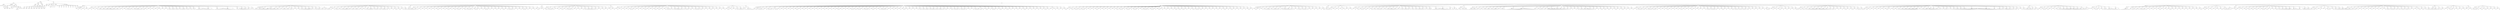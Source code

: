 digraph Tree {
	"t0" [label = "TEI"];
	"t1" [label = "teiHeader"];
	"t2" [label = "fileDesc"];
	"t3" [label = "titleStmt"];
	"t4" [label = "title"];
	"t5" [label = "title"];
	"t6" [label = "title"];
	"t7" [label = "author"];
	"t8" [label = "idno"];
	"t9" [label = "idno"];
	"t10" [label = "persName"];
	"t11" [label = "forename"];
	"t12" [label = "nameLink"];
	"t13" [label = "surname"];
	"t14" [label = "publicationStmt"];
	"t15" [label = "publisher"];
	"t16" [label = "idno"];
	"t17" [label = "idno"];
	"t18" [label = "idno"];
	"t19" [label = "availability"];
	"t20" [label = "licence"];
	"t21" [label = "ab"];
	"t22" [label = "ref"];
	"t23" [label = "sourceDesc"];
	"t24" [label = "bibl"];
	"t25" [label = "name"];
	"t26" [label = "idno"];
	"t27" [label = "idno"];
	"t28" [label = "availability"];
	"t29" [label = "licence"];
	"t30" [label = "ab"];
	"t31" [label = "ref"];
	"t32" [label = "bibl"];
	"t33" [label = "date"];
	"t34" [label = "date"];
	"t35" [label = "idno"];
	"t36" [label = "profileDesc"];
	"t37" [label = "particDesc"];
	"t38" [label = "listPerson"];
	"t39" [label = "person"];
	"t40" [label = "persName"];
	"t41" [label = "person"];
	"t42" [label = "persName"];
	"t43" [label = "person"];
	"t44" [label = "persName"];
	"t45" [label = "person"];
	"t46" [label = "persName"];
	"t47" [label = "person"];
	"t48" [label = "persName"];
	"t49" [label = "person"];
	"t50" [label = "persName"];
	"t51" [label = "person"];
	"t52" [label = "persName"];
	"t53" [label = "person"];
	"t54" [label = "persName"];
	"t55" [label = "person"];
	"t56" [label = "persName"];
	"t57" [label = "textClass"];
	"t58" [label = "keywords"];
	"t59" [label = "term"];
	"t60" [label = "term"];
	"t61" [label = "classCode"];
	"t62" [label = "revisionDesc"];
	"t63" [label = "listChange"];
	"t64" [label = "change"];
	"t65" [label = "text"];
	"t66" [label = "front"];
	"t67" [label = "docTitle"];
	"t68" [label = "titlePart"];
	"t69" [label = "titlePart"];
	"t70" [label = "titlePart"];
	"t71" [label = "docDate"];
	"t72" [label = "docAuthor"];
	"t73" [label = "div"];
	"t74" [label = "div"];
	"t75" [label = "div"];
	"t76" [label = "head"];
	"t77" [label = "p"];
	"t78" [label = "div"];
	"t79" [label = "p"];
	"t80" [label = "div"];
	"t81" [label = "p"];
	"t82" [label = "performance"];
	"t83" [label = "ab"];
	"t84" [label = "castList"];
	"t85" [label = "head"];
	"t86" [label = "castItem"];
	"t87" [label = "role"];
	"t88" [label = "castItem"];
	"t89" [label = "role"];
	"t90" [label = "castItem"];
	"t91" [label = "role"];
	"t92" [label = "castItem"];
	"t93" [label = "role"];
	"t94" [label = "castItem"];
	"t95" [label = "role"];
	"t96" [label = "castItem"];
	"t97" [label = "role"];
	"t98" [label = "castItem"];
	"t99" [label = "role"];
	"t100" [label = "castItem"];
	"t101" [label = "role"];
	"t102" [label = "castItem"];
	"t103" [label = "role"];
	"t104" [label = "note"];
	"t105" [label = "body"];
	"t106" [label = "div"];
	"t107" [label = "head"];
	"t108" [label = "div"];
	"t109" [label = "head"];
	"t110" [label = "stage"];
	"t111" [label = "sp"];
	"t112" [label = "speaker"];
	"t113" [label = "p"];
	"t114" [label = "s"];
	"t115" [label = "stage"];
	"t116" [label = "p"];
	"t117" [label = "s"];
	"t118" [label = "sp"];
	"t119" [label = "speaker"];
	"t120" [label = "p"];
	"t121" [label = "s"];
	"t122" [label = "sp"];
	"t123" [label = "speaker"];
	"t124" [label = "p"];
	"t125" [label = "s"];
	"t126" [label = "div"];
	"t127" [label = "head"];
	"t128" [label = "sp"];
	"t129" [label = "speaker"];
	"t130" [label = "p"];
	"t131" [label = "s"];
	"t132" [label = "sp"];
	"t133" [label = "speaker"];
	"t134" [label = "p"];
	"t135" [label = "s"];
	"t136" [label = "sp"];
	"t137" [label = "speaker"];
	"t138" [label = "p"];
	"t139" [label = "s"];
	"t140" [label = "sp"];
	"t141" [label = "speaker"];
	"t142" [label = "p"];
	"t143" [label = "s"];
	"t144" [label = "s"];
	"t145" [label = "sp"];
	"t146" [label = "speaker"];
	"t147" [label = "p"];
	"t148" [label = "s"];
	"t149" [label = "s"];
	"t150" [label = "sp"];
	"t151" [label = "speaker"];
	"t152" [label = "p"];
	"t153" [label = "s"];
	"t154" [label = "s"];
	"t155" [label = "s"];
	"t156" [label = "s"];
	"t157" [label = "s"];
	"t158" [label = "s"];
	"t159" [label = "s"];
	"t160" [label = "s"];
	"t161" [label = "s"];
	"t162" [label = "sp"];
	"t163" [label = "speaker"];
	"t164" [label = "p"];
	"t165" [label = "s"];
	"t166" [label = "sp"];
	"t167" [label = "speaker"];
	"t168" [label = "p"];
	"t169" [label = "s"];
	"t170" [label = "s"];
	"t171" [label = "sp"];
	"t172" [label = "speaker"];
	"t173" [label = "p"];
	"t174" [label = "s"];
	"t175" [label = "sp"];
	"t176" [label = "speaker"];
	"t177" [label = "p"];
	"t178" [label = "s"];
	"t179" [label = "sp"];
	"t180" [label = "speaker"];
	"t181" [label = "p"];
	"t182" [label = "s"];
	"t183" [label = "sp"];
	"t184" [label = "speaker"];
	"t185" [label = "p"];
	"t186" [label = "s"];
	"t187" [label = "s"];
	"t188" [label = "s"];
	"t189" [label = "s"];
	"t190" [label = "sp"];
	"t191" [label = "speaker"];
	"t192" [label = "p"];
	"t193" [label = "s"];
	"t194" [label = "sp"];
	"t195" [label = "speaker"];
	"t196" [label = "p"];
	"t197" [label = "s"];
	"t198" [label = "s"];
	"t199" [label = "s"];
	"t200" [label = "s"];
	"t201" [label = "s"];
	"t202" [label = "s"];
	"t203" [label = "sp"];
	"t204" [label = "speaker"];
	"t205" [label = "p"];
	"t206" [label = "s"];
	"t207" [label = "sp"];
	"t208" [label = "speaker"];
	"t209" [label = "p"];
	"t210" [label = "s"];
	"t211" [label = "s"];
	"t212" [label = "sp"];
	"t213" [label = "speaker"];
	"t214" [label = "p"];
	"t215" [label = "s"];
	"t216" [label = "sp"];
	"t217" [label = "speaker"];
	"t218" [label = "p"];
	"t219" [label = "s"];
	"t220" [label = "sp"];
	"t221" [label = "speaker"];
	"t222" [label = "p"];
	"t223" [label = "s"];
	"t224" [label = "sp"];
	"t225" [label = "speaker"];
	"t226" [label = "p"];
	"t227" [label = "s"];
	"t228" [label = "sp"];
	"t229" [label = "speaker"];
	"t230" [label = "p"];
	"t231" [label = "s"];
	"t232" [label = "sp"];
	"t233" [label = "speaker"];
	"t234" [label = "p"];
	"t235" [label = "s"];
	"t236" [label = "sp"];
	"t237" [label = "speaker"];
	"t238" [label = "p"];
	"t239" [label = "s"];
	"t240" [label = "sp"];
	"t241" [label = "speaker"];
	"t242" [label = "p"];
	"t243" [label = "s"];
	"t244" [label = "s"];
	"t245" [label = "sp"];
	"t246" [label = "speaker"];
	"t247" [label = "p"];
	"t248" [label = "s"];
	"t249" [label = "s"];
	"t250" [label = "s"];
	"t251" [label = "sp"];
	"t252" [label = "speaker"];
	"t253" [label = "p"];
	"t254" [label = "s"];
	"t255" [label = "s"];
	"t256" [label = "s"];
	"t257" [label = "sp"];
	"t258" [label = "speaker"];
	"t259" [label = "p"];
	"t260" [label = "s"];
	"t261" [label = "sp"];
	"t262" [label = "speaker"];
	"t263" [label = "p"];
	"t264" [label = "s"];
	"t265" [label = "s"];
	"t266" [label = "s"];
	"t267" [label = "s"];
	"t268" [label = "sp"];
	"t269" [label = "speaker"];
	"t270" [label = "p"];
	"t271" [label = "s"];
	"t272" [label = "s"];
	"t273" [label = "s"];
	"t274" [label = "sp"];
	"t275" [label = "speaker"];
	"t276" [label = "p"];
	"t277" [label = "s"];
	"t278" [label = "s"];
	"t279" [label = "sp"];
	"t280" [label = "speaker"];
	"t281" [label = "p"];
	"t282" [label = "s"];
	"t283" [label = "s"];
	"t284" [label = "sp"];
	"t285" [label = "speaker"];
	"t286" [label = "p"];
	"t287" [label = "s"];
	"t288" [label = "s"];
	"t289" [label = "s"];
	"t290" [label = "s"];
	"t291" [label = "s"];
	"t292" [label = "s"];
	"t293" [label = "s"];
	"t294" [label = "s"];
	"t295" [label = "s"];
	"t296" [label = "s"];
	"t297" [label = "s"];
	"t298" [label = "s"];
	"t299" [label = "s"];
	"t300" [label = "sp"];
	"t301" [label = "speaker"];
	"t302" [label = "p"];
	"t303" [label = "s"];
	"t304" [label = "sp"];
	"t305" [label = "speaker"];
	"t306" [label = "p"];
	"t307" [label = "s"];
	"t308" [label = "s"];
	"t309" [label = "s"];
	"t310" [label = "s"];
	"t311" [label = "s"];
	"t312" [label = "s"];
	"t313" [label = "s"];
	"t314" [label = "s"];
	"t315" [label = "s"];
	"t316" [label = "s"];
	"t317" [label = "s"];
	"t318" [label = "s"];
	"t319" [label = "s"];
	"t320" [label = "s"];
	"t321" [label = "s"];
	"t322" [label = "sp"];
	"t323" [label = "speaker"];
	"t324" [label = "p"];
	"t325" [label = "s"];
	"t326" [label = "sp"];
	"t327" [label = "speaker"];
	"t328" [label = "p"];
	"t329" [label = "s"];
	"t330" [label = "s"];
	"t331" [label = "s"];
	"t332" [label = "s"];
	"t333" [label = "s"];
	"t334" [label = "s"];
	"t335" [label = "s"];
	"t336" [label = "s"];
	"t337" [label = "s"];
	"t338" [label = "sp"];
	"t339" [label = "speaker"];
	"t340" [label = "p"];
	"t341" [label = "s"];
	"t342" [label = "sp"];
	"t343" [label = "speaker"];
	"t344" [label = "p"];
	"t345" [label = "s"];
	"t346" [label = "sp"];
	"t347" [label = "speaker"];
	"t348" [label = "p"];
	"t349" [label = "s"];
	"t350" [label = "sp"];
	"t351" [label = "speaker"];
	"t352" [label = "p"];
	"t353" [label = "s"];
	"t354" [label = "div"];
	"t355" [label = "head"];
	"t356" [label = "stage"];
	"t357" [label = "sp"];
	"t358" [label = "speaker"];
	"t359" [label = "p"];
	"t360" [label = "s"];
	"t361" [label = "s"];
	"t362" [label = "sp"];
	"t363" [label = "speaker"];
	"t364" [label = "p"];
	"t365" [label = "s"];
	"t366" [label = "sp"];
	"t367" [label = "speaker"];
	"t368" [label = "p"];
	"t369" [label = "s"];
	"t370" [label = "s"];
	"t371" [label = "sp"];
	"t372" [label = "speaker"];
	"t373" [label = "p"];
	"t374" [label = "s"];
	"t375" [label = "s"];
	"t376" [label = "s"];
	"t377" [label = "s"];
	"t378" [label = "s"];
	"t379" [label = "s"];
	"t380" [label = "s"];
	"t381" [label = "s"];
	"t382" [label = "s"];
	"t383" [label = "s"];
	"t384" [label = "s"];
	"t385" [label = "s"];
	"t386" [label = "stage"];
	"t387" [label = "p"];
	"t388" [label = "s"];
	"t389" [label = "s"];
	"t390" [label = "sp"];
	"t391" [label = "speaker"];
	"t392" [label = "p"];
	"t393" [label = "s"];
	"t394" [label = "sp"];
	"t395" [label = "speaker"];
	"t396" [label = "p"];
	"t397" [label = "s"];
	"t398" [label = "sp"];
	"t399" [label = "speaker"];
	"t400" [label = "p"];
	"t401" [label = "s"];
	"t402" [label = "s"];
	"t403" [label = "s"];
	"t404" [label = "s"];
	"t405" [label = "sp"];
	"t406" [label = "speaker"];
	"t407" [label = "p"];
	"t408" [label = "s"];
	"t409" [label = "s"];
	"t410" [label = "sp"];
	"t411" [label = "speaker"];
	"t412" [label = "p"];
	"t413" [label = "s"];
	"t414" [label = "s"];
	"t415" [label = "sp"];
	"t416" [label = "speaker"];
	"t417" [label = "p"];
	"t418" [label = "s"];
	"t419" [label = "sp"];
	"t420" [label = "speaker"];
	"t421" [label = "p"];
	"t422" [label = "s"];
	"t423" [label = "sp"];
	"t424" [label = "speaker"];
	"t425" [label = "p"];
	"t426" [label = "s"];
	"t427" [label = "sp"];
	"t428" [label = "speaker"];
	"t429" [label = "p"];
	"t430" [label = "s"];
	"t431" [label = "sp"];
	"t432" [label = "speaker"];
	"t433" [label = "p"];
	"t434" [label = "s"];
	"t435" [label = "sp"];
	"t436" [label = "speaker"];
	"t437" [label = "p"];
	"t438" [label = "s"];
	"t439" [label = "s"];
	"t440" [label = "s"];
	"t441" [label = "s"];
	"t442" [label = "s"];
	"t443" [label = "s"];
	"t444" [label = "s"];
	"t445" [label = "s"];
	"t446" [label = "sp"];
	"t447" [label = "speaker"];
	"t448" [label = "p"];
	"t449" [label = "s"];
	"t450" [label = "sp"];
	"t451" [label = "speaker"];
	"t452" [label = "p"];
	"t453" [label = "s"];
	"t454" [label = "s"];
	"t455" [label = "s"];
	"t456" [label = "s"];
	"t457" [label = "s"];
	"t458" [label = "sp"];
	"t459" [label = "speaker"];
	"t460" [label = "p"];
	"t461" [label = "s"];
	"t462" [label = "s"];
	"t463" [label = "sp"];
	"t464" [label = "speaker"];
	"t465" [label = "p"];
	"t466" [label = "s"];
	"t467" [label = "s"];
	"t468" [label = "stage"];
	"t469" [label = "p"];
	"t470" [label = "s"];
	"t471" [label = "s"];
	"t472" [label = "s"];
	"t473" [label = "div"];
	"t474" [label = "head"];
	"t475" [label = "sp"];
	"t476" [label = "speaker"];
	"t477" [label = "p"];
	"t478" [label = "s"];
	"t479" [label = "sp"];
	"t480" [label = "speaker"];
	"t481" [label = "p"];
	"t482" [label = "s"];
	"t483" [label = "sp"];
	"t484" [label = "speaker"];
	"t485" [label = "p"];
	"t486" [label = "s"];
	"t487" [label = "s"];
	"t488" [label = "s"];
	"t489" [label = "sp"];
	"t490" [label = "speaker"];
	"t491" [label = "p"];
	"t492" [label = "s"];
	"t493" [label = "sp"];
	"t494" [label = "speaker"];
	"t495" [label = "p"];
	"t496" [label = "s"];
	"t497" [label = "sp"];
	"t498" [label = "speaker"];
	"t499" [label = "p"];
	"t500" [label = "s"];
	"t501" [label = "s"];
	"t502" [label = "s"];
	"t503" [label = "s"];
	"t504" [label = "s"];
	"t505" [label = "s"];
	"t506" [label = "s"];
	"t507" [label = "sp"];
	"t508" [label = "speaker"];
	"t509" [label = "p"];
	"t510" [label = "s"];
	"t511" [label = "s"];
	"t512" [label = "s"];
	"t513" [label = "sp"];
	"t514" [label = "speaker"];
	"t515" [label = "p"];
	"t516" [label = "s"];
	"t517" [label = "s"];
	"t518" [label = "s"];
	"t519" [label = "sp"];
	"t520" [label = "speaker"];
	"t521" [label = "p"];
	"t522" [label = "s"];
	"t523" [label = "sp"];
	"t524" [label = "speaker"];
	"t525" [label = "p"];
	"t526" [label = "s"];
	"t527" [label = "s"];
	"t528" [label = "sp"];
	"t529" [label = "speaker"];
	"t530" [label = "p"];
	"t531" [label = "s"];
	"t532" [label = "sp"];
	"t533" [label = "speaker"];
	"t534" [label = "p"];
	"t535" [label = "s"];
	"t536" [label = "sp"];
	"t537" [label = "speaker"];
	"t538" [label = "p"];
	"t539" [label = "s"];
	"t540" [label = "s"];
	"t541" [label = "s"];
	"t542" [label = "s"];
	"t543" [label = "s"];
	"t544" [label = "sp"];
	"t545" [label = "speaker"];
	"t546" [label = "p"];
	"t547" [label = "s"];
	"t548" [label = "s"];
	"t549" [label = "s"];
	"t550" [label = "s"];
	"t551" [label = "sp"];
	"t552" [label = "speaker"];
	"t553" [label = "p"];
	"t554" [label = "s"];
	"t555" [label = "s"];
	"t556" [label = "sp"];
	"t557" [label = "speaker"];
	"t558" [label = "p"];
	"t559" [label = "s"];
	"t560" [label = "s"];
	"t561" [label = "s"];
	"t562" [label = "s"];
	"t563" [label = "sp"];
	"t564" [label = "speaker"];
	"t565" [label = "p"];
	"t566" [label = "s"];
	"t567" [label = "sp"];
	"t568" [label = "speaker"];
	"t569" [label = "p"];
	"t570" [label = "s"];
	"t571" [label = "sp"];
	"t572" [label = "speaker"];
	"t573" [label = "p"];
	"t574" [label = "s"];
	"t575" [label = "sp"];
	"t576" [label = "speaker"];
	"t577" [label = "p"];
	"t578" [label = "s"];
	"t579" [label = "s"];
	"t580" [label = "sp"];
	"t581" [label = "speaker"];
	"t582" [label = "p"];
	"t583" [label = "s"];
	"t584" [label = "s"];
	"t585" [label = "sp"];
	"t586" [label = "speaker"];
	"t587" [label = "p"];
	"t588" [label = "s"];
	"t589" [label = "sp"];
	"t590" [label = "speaker"];
	"t591" [label = "p"];
	"t592" [label = "s"];
	"t593" [label = "s"];
	"t594" [label = "div"];
	"t595" [label = "head"];
	"t596" [label = "sp"];
	"t597" [label = "speaker"];
	"t598" [label = "p"];
	"t599" [label = "s"];
	"t600" [label = "s"];
	"t601" [label = "s"];
	"t602" [label = "s"];
	"t603" [label = "s"];
	"t604" [label = "s"];
	"t605" [label = "s"];
	"t606" [label = "div"];
	"t607" [label = "head"];
	"t608" [label = "sp"];
	"t609" [label = "speaker"];
	"t610" [label = "p"];
	"t611" [label = "s"];
	"t612" [label = "sp"];
	"t613" [label = "speaker"];
	"t614" [label = "p"];
	"t615" [label = "s"];
	"t616" [label = "sp"];
	"t617" [label = "speaker"];
	"t618" [label = "p"];
	"t619" [label = "s"];
	"t620" [label = "sp"];
	"t621" [label = "speaker"];
	"t622" [label = "p"];
	"t623" [label = "s"];
	"t624" [label = "sp"];
	"t625" [label = "speaker"];
	"t626" [label = "p"];
	"t627" [label = "s"];
	"t628" [label = "sp"];
	"t629" [label = "speaker"];
	"t630" [label = "p"];
	"t631" [label = "s"];
	"t632" [label = "sp"];
	"t633" [label = "speaker"];
	"t634" [label = "p"];
	"t635" [label = "s"];
	"t636" [label = "sp"];
	"t637" [label = "speaker"];
	"t638" [label = "p"];
	"t639" [label = "s"];
	"t640" [label = "s"];
	"t641" [label = "sp"];
	"t642" [label = "speaker"];
	"t643" [label = "p"];
	"t644" [label = "s"];
	"t645" [label = "sp"];
	"t646" [label = "speaker"];
	"t647" [label = "p"];
	"t648" [label = "s"];
	"t649" [label = "sp"];
	"t650" [label = "speaker"];
	"t651" [label = "p"];
	"t652" [label = "s"];
	"t653" [label = "s"];
	"t654" [label = "sp"];
	"t655" [label = "speaker"];
	"t656" [label = "p"];
	"t657" [label = "s"];
	"t658" [label = "sp"];
	"t659" [label = "speaker"];
	"t660" [label = "p"];
	"t661" [label = "s"];
	"t662" [label = "s"];
	"t663" [label = "sp"];
	"t664" [label = "speaker"];
	"t665" [label = "p"];
	"t666" [label = "s"];
	"t667" [label = "s"];
	"t668" [label = "s"];
	"t669" [label = "sp"];
	"t670" [label = "speaker"];
	"t671" [label = "p"];
	"t672" [label = "s"];
	"t673" [label = "sp"];
	"t674" [label = "speaker"];
	"t675" [label = "p"];
	"t676" [label = "s"];
	"t677" [label = "s"];
	"t678" [label = "sp"];
	"t679" [label = "speaker"];
	"t680" [label = "p"];
	"t681" [label = "s"];
	"t682" [label = "s"];
	"t683" [label = "s"];
	"t684" [label = "s"];
	"t685" [label = "sp"];
	"t686" [label = "speaker"];
	"t687" [label = "p"];
	"t688" [label = "s"];
	"t689" [label = "sp"];
	"t690" [label = "speaker"];
	"t691" [label = "p"];
	"t692" [label = "s"];
	"t693" [label = "s"];
	"t694" [label = "s"];
	"t695" [label = "sp"];
	"t696" [label = "speaker"];
	"t697" [label = "p"];
	"t698" [label = "s"];
	"t699" [label = "sp"];
	"t700" [label = "speaker"];
	"t701" [label = "p"];
	"t702" [label = "s"];
	"t703" [label = "sp"];
	"t704" [label = "speaker"];
	"t705" [label = "p"];
	"t706" [label = "s"];
	"t707" [label = "s"];
	"t708" [label = "s"];
	"t709" [label = "sp"];
	"t710" [label = "speaker"];
	"t711" [label = "p"];
	"t712" [label = "s"];
	"t713" [label = "sp"];
	"t714" [label = "speaker"];
	"t715" [label = "p"];
	"t716" [label = "s"];
	"t717" [label = "sp"];
	"t718" [label = "speaker"];
	"t719" [label = "p"];
	"t720" [label = "s"];
	"t721" [label = "sp"];
	"t722" [label = "speaker"];
	"t723" [label = "p"];
	"t724" [label = "s"];
	"t725" [label = "sp"];
	"t726" [label = "speaker"];
	"t727" [label = "p"];
	"t728" [label = "s"];
	"t729" [label = "s"];
	"t730" [label = "sp"];
	"t731" [label = "speaker"];
	"t732" [label = "p"];
	"t733" [label = "s"];
	"t734" [label = "sp"];
	"t735" [label = "speaker"];
	"t736" [label = "p"];
	"t737" [label = "s"];
	"t738" [label = "s"];
	"t739" [label = "s"];
	"t740" [label = "s"];
	"t741" [label = "sp"];
	"t742" [label = "speaker"];
	"t743" [label = "p"];
	"t744" [label = "s"];
	"t745" [label = "sp"];
	"t746" [label = "speaker"];
	"t747" [label = "p"];
	"t748" [label = "s"];
	"t749" [label = "sp"];
	"t750" [label = "speaker"];
	"t751" [label = "p"];
	"t752" [label = "s"];
	"t753" [label = "sp"];
	"t754" [label = "speaker"];
	"t755" [label = "p"];
	"t756" [label = "s"];
	"t757" [label = "s"];
	"t758" [label = "s"];
	"t759" [label = "sp"];
	"t760" [label = "speaker"];
	"t761" [label = "p"];
	"t762" [label = "s"];
	"t763" [label = "sp"];
	"t764" [label = "speaker"];
	"t765" [label = "p"];
	"t766" [label = "s"];
	"t767" [label = "sp"];
	"t768" [label = "speaker"];
	"t769" [label = "p"];
	"t770" [label = "s"];
	"t771" [label = "sp"];
	"t772" [label = "speaker"];
	"t773" [label = "p"];
	"t774" [label = "s"];
	"t775" [label = "s"];
	"t776" [label = "stage"];
	"t777" [label = "div"];
	"t778" [label = "head"];
	"t779" [label = "sp"];
	"t780" [label = "speaker"];
	"t781" [label = "p"];
	"t782" [label = "s"];
	"t783" [label = "div"];
	"t784" [label = "head"];
	"t785" [label = "sp"];
	"t786" [label = "speaker"];
	"t787" [label = "p"];
	"t788" [label = "s"];
	"t789" [label = "s"];
	"t790" [label = "sp"];
	"t791" [label = "speaker"];
	"t792" [label = "p"];
	"t793" [label = "s"];
	"t794" [label = "s"];
	"t795" [label = "s"];
	"t796" [label = "s"];
	"t797" [label = "sp"];
	"t798" [label = "speaker"];
	"t799" [label = "p"];
	"t800" [label = "s"];
	"t801" [label = "stage"];
	"t802" [label = "sp"];
	"t803" [label = "speaker"];
	"t804" [label = "p"];
	"t805" [label = "s"];
	"t806" [label = "sp"];
	"t807" [label = "speaker"];
	"t808" [label = "p"];
	"t809" [label = "s"];
	"t810" [label = "s"];
	"t811" [label = "sp"];
	"t812" [label = "speaker"];
	"t813" [label = "p"];
	"t814" [label = "s"];
	"t815" [label = "sp"];
	"t816" [label = "speaker"];
	"t817" [label = "p"];
	"t818" [label = "s"];
	"t819" [label = "s"];
	"t820" [label = "s"];
	"t821" [label = "s"];
	"t822" [label = "sp"];
	"t823" [label = "speaker"];
	"t824" [label = "p"];
	"t825" [label = "s"];
	"t826" [label = "sp"];
	"t827" [label = "speaker"];
	"t828" [label = "p"];
	"t829" [label = "s"];
	"t830" [label = "sp"];
	"t831" [label = "speaker"];
	"t832" [label = "p"];
	"t833" [label = "s"];
	"t834" [label = "sp"];
	"t835" [label = "speaker"];
	"t836" [label = "p"];
	"t837" [label = "s"];
	"t838" [label = "sp"];
	"t839" [label = "speaker"];
	"t840" [label = "p"];
	"t841" [label = "s"];
	"t842" [label = "sp"];
	"t843" [label = "speaker"];
	"t844" [label = "p"];
	"t845" [label = "s"];
	"t846" [label = "s"];
	"t847" [label = "s"];
	"t848" [label = "s"];
	"t849" [label = "s"];
	"t850" [label = "s"];
	"t851" [label = "s"];
	"t852" [label = "sp"];
	"t853" [label = "speaker"];
	"t854" [label = "p"];
	"t855" [label = "s"];
	"t856" [label = "sp"];
	"t857" [label = "speaker"];
	"t858" [label = "p"];
	"t859" [label = "s"];
	"t860" [label = "sp"];
	"t861" [label = "speaker"];
	"t862" [label = "p"];
	"t863" [label = "s"];
	"t864" [label = "sp"];
	"t865" [label = "speaker"];
	"t866" [label = "p"];
	"t867" [label = "s"];
	"t868" [label = "sp"];
	"t869" [label = "speaker"];
	"t870" [label = "p"];
	"t871" [label = "s"];
	"t872" [label = "sp"];
	"t873" [label = "speaker"];
	"t874" [label = "p"];
	"t875" [label = "s"];
	"t876" [label = "div"];
	"t877" [label = "head"];
	"t878" [label = "sp"];
	"t879" [label = "speaker"];
	"t880" [label = "p"];
	"t881" [label = "s"];
	"t882" [label = "div"];
	"t883" [label = "head"];
	"t884" [label = "sp"];
	"t885" [label = "speaker"];
	"t886" [label = "p"];
	"t887" [label = "s"];
	"t888" [label = "sp"];
	"t889" [label = "speaker"];
	"t890" [label = "p"];
	"t891" [label = "s"];
	"t892" [label = "sp"];
	"t893" [label = "speaker"];
	"t894" [label = "p"];
	"t895" [label = "s"];
	"t896" [label = "sp"];
	"t897" [label = "speaker"];
	"t898" [label = "p"];
	"t899" [label = "s"];
	"t900" [label = "sp"];
	"t901" [label = "speaker"];
	"t902" [label = "p"];
	"t903" [label = "s"];
	"t904" [label = "s"];
	"t905" [label = "s"];
	"t906" [label = "sp"];
	"t907" [label = "speaker"];
	"t908" [label = "p"];
	"t909" [label = "s"];
	"t910" [label = "sp"];
	"t911" [label = "speaker"];
	"t912" [label = "p"];
	"t913" [label = "s"];
	"t914" [label = "sp"];
	"t915" [label = "speaker"];
	"t916" [label = "p"];
	"t917" [label = "s"];
	"t918" [label = "sp"];
	"t919" [label = "speaker"];
	"t920" [label = "p"];
	"t921" [label = "s"];
	"t922" [label = "s"];
	"t923" [label = "sp"];
	"t924" [label = "speaker"];
	"t925" [label = "p"];
	"t926" [label = "s"];
	"t927" [label = "sp"];
	"t928" [label = "speaker"];
	"t929" [label = "p"];
	"t930" [label = "s"];
	"t931" [label = "sp"];
	"t932" [label = "speaker"];
	"t933" [label = "p"];
	"t934" [label = "s"];
	"t935" [label = "s"];
	"t936" [label = "sp"];
	"t937" [label = "speaker"];
	"t938" [label = "p"];
	"t939" [label = "s"];
	"t940" [label = "s"];
	"t941" [label = "sp"];
	"t942" [label = "speaker"];
	"t943" [label = "p"];
	"t944" [label = "s"];
	"t945" [label = "sp"];
	"t946" [label = "speaker"];
	"t947" [label = "p"];
	"t948" [label = "s"];
	"t949" [label = "sp"];
	"t950" [label = "speaker"];
	"t951" [label = "p"];
	"t952" [label = "s"];
	"t953" [label = "s"];
	"t954" [label = "s"];
	"t955" [label = "s"];
	"t956" [label = "sp"];
	"t957" [label = "speaker"];
	"t958" [label = "p"];
	"t959" [label = "s"];
	"t960" [label = "sp"];
	"t961" [label = "speaker"];
	"t962" [label = "p"];
	"t963" [label = "s"];
	"t964" [label = "s"];
	"t965" [label = "s"];
	"t966" [label = "s"];
	"t967" [label = "s"];
	"t968" [label = "s"];
	"t969" [label = "s"];
	"t970" [label = "sp"];
	"t971" [label = "speaker"];
	"t972" [label = "p"];
	"t973" [label = "s"];
	"t974" [label = "sp"];
	"t975" [label = "speaker"];
	"t976" [label = "p"];
	"t977" [label = "s"];
	"t978" [label = "sp"];
	"t979" [label = "speaker"];
	"t980" [label = "p"];
	"t981" [label = "s"];
	"t982" [label = "s"];
	"t983" [label = "s"];
	"t984" [label = "sp"];
	"t985" [label = "speaker"];
	"t986" [label = "p"];
	"t987" [label = "s"];
	"t988" [label = "s"];
	"t989" [label = "sp"];
	"t990" [label = "speaker"];
	"t991" [label = "p"];
	"t992" [label = "s"];
	"t993" [label = "sp"];
	"t994" [label = "speaker"];
	"t995" [label = "p"];
	"t996" [label = "s"];
	"t997" [label = "s"];
	"t998" [label = "s"];
	"t999" [label = "s"];
	"t1000" [label = "sp"];
	"t1001" [label = "speaker"];
	"t1002" [label = "p"];
	"t1003" [label = "s"];
	"t1004" [label = "s"];
	"t1005" [label = "sp"];
	"t1006" [label = "speaker"];
	"t1007" [label = "p"];
	"t1008" [label = "s"];
	"t1009" [label = "sp"];
	"t1010" [label = "speaker"];
	"t1011" [label = "p"];
	"t1012" [label = "s"];
	"t1013" [label = "sp"];
	"t1014" [label = "speaker"];
	"t1015" [label = "p"];
	"t1016" [label = "s"];
	"t1017" [label = "s"];
	"t1018" [label = "sp"];
	"t1019" [label = "speaker"];
	"t1020" [label = "p"];
	"t1021" [label = "s"];
	"t1022" [label = "sp"];
	"t1023" [label = "speaker"];
	"t1024" [label = "p"];
	"t1025" [label = "s"];
	"t1026" [label = "sp"];
	"t1027" [label = "speaker"];
	"t1028" [label = "p"];
	"t1029" [label = "s"];
	"t1030" [label = "sp"];
	"t1031" [label = "speaker"];
	"t1032" [label = "p"];
	"t1033" [label = "s"];
	"t1034" [label = "div"];
	"t1035" [label = "head"];
	"t1036" [label = "sp"];
	"t1037" [label = "speaker"];
	"t1038" [label = "p"];
	"t1039" [label = "s"];
	"t1040" [label = "s"];
	"t1041" [label = "sp"];
	"t1042" [label = "speaker"];
	"t1043" [label = "p"];
	"t1044" [label = "s"];
	"t1045" [label = "sp"];
	"t1046" [label = "speaker"];
	"t1047" [label = "p"];
	"t1048" [label = "s"];
	"t1049" [label = "sp"];
	"t1050" [label = "speaker"];
	"t1051" [label = "p"];
	"t1052" [label = "s"];
	"t1053" [label = "sp"];
	"t1054" [label = "speaker"];
	"t1055" [label = "p"];
	"t1056" [label = "s"];
	"t1057" [label = "s"];
	"t1058" [label = "s"];
	"t1059" [label = "s"];
	"t1060" [label = "s"];
	"t1061" [label = "sp"];
	"t1062" [label = "speaker"];
	"t1063" [label = "p"];
	"t1064" [label = "s"];
	"t1065" [label = "div"];
	"t1066" [label = "head"];
	"t1067" [label = "sp"];
	"t1068" [label = "speaker"];
	"t1069" [label = "p"];
	"t1070" [label = "s"];
	"t1071" [label = "s"];
	"t1072" [label = "s"];
	"t1073" [label = "s"];
	"t1074" [label = "s"];
	"t1075" [label = "s"];
	"t1076" [label = "s"];
	"t1077" [label = "div"];
	"t1078" [label = "head"];
	"t1079" [label = "stage"];
	"t1080" [label = "sp"];
	"t1081" [label = "speaker"];
	"t1082" [label = "p"];
	"t1083" [label = "s"];
	"t1084" [label = "s"];
	"t1085" [label = "sp"];
	"t1086" [label = "speaker"];
	"t1087" [label = "p"];
	"t1088" [label = "s"];
	"t1089" [label = "s"];
	"t1090" [label = "s"];
	"t1091" [label = "s"];
	"t1092" [label = "sp"];
	"t1093" [label = "speaker"];
	"t1094" [label = "p"];
	"t1095" [label = "s"];
	"t1096" [label = "sp"];
	"t1097" [label = "speaker"];
	"t1098" [label = "p"];
	"t1099" [label = "s"];
	"t1100" [label = "sp"];
	"t1101" [label = "speaker"];
	"t1102" [label = "p"];
	"t1103" [label = "s"];
	"t1104" [label = "s"];
	"t1105" [label = "s"];
	"t1106" [label = "s"];
	"t1107" [label = "sp"];
	"t1108" [label = "speaker"];
	"t1109" [label = "p"];
	"t1110" [label = "s"];
	"t1111" [label = "stage"];
	"t1112" [label = "p"];
	"t1113" [label = "s"];
	"t1114" [label = "s"];
	"t1115" [label = "s"];
	"t1116" [label = "sp"];
	"t1117" [label = "speaker"];
	"t1118" [label = "p"];
	"t1119" [label = "s"];
	"t1120" [label = "sp"];
	"t1121" [label = "speaker"];
	"t1122" [label = "p"];
	"t1123" [label = "s"];
	"t1124" [label = "sp"];
	"t1125" [label = "speaker"];
	"t1126" [label = "p"];
	"t1127" [label = "s"];
	"t1128" [label = "sp"];
	"t1129" [label = "speaker"];
	"t1130" [label = "p"];
	"t1131" [label = "s"];
	"t1132" [label = "sp"];
	"t1133" [label = "speaker"];
	"t1134" [label = "p"];
	"t1135" [label = "s"];
	"t1136" [label = "sp"];
	"t1137" [label = "speaker"];
	"t1138" [label = "p"];
	"t1139" [label = "s"];
	"t1140" [label = "s"];
	"t1141" [label = "sp"];
	"t1142" [label = "speaker"];
	"t1143" [label = "p"];
	"t1144" [label = "s"];
	"t1145" [label = "sp"];
	"t1146" [label = "speaker"];
	"t1147" [label = "p"];
	"t1148" [label = "s"];
	"t1149" [label = "sp"];
	"t1150" [label = "speaker"];
	"t1151" [label = "p"];
	"t1152" [label = "s"];
	"t1153" [label = "sp"];
	"t1154" [label = "speaker"];
	"t1155" [label = "p"];
	"t1156" [label = "s"];
	"t1157" [label = "sp"];
	"t1158" [label = "speaker"];
	"t1159" [label = "p"];
	"t1160" [label = "s"];
	"t1161" [label = "sp"];
	"t1162" [label = "speaker"];
	"t1163" [label = "p"];
	"t1164" [label = "s"];
	"t1165" [label = "sp"];
	"t1166" [label = "speaker"];
	"t1167" [label = "p"];
	"t1168" [label = "s"];
	"t1169" [label = "sp"];
	"t1170" [label = "speaker"];
	"t1171" [label = "p"];
	"t1172" [label = "s"];
	"t1173" [label = "sp"];
	"t1174" [label = "speaker"];
	"t1175" [label = "p"];
	"t1176" [label = "s"];
	"t1177" [label = "sp"];
	"t1178" [label = "speaker"];
	"t1179" [label = "p"];
	"t1180" [label = "s"];
	"t1181" [label = "sp"];
	"t1182" [label = "speaker"];
	"t1183" [label = "p"];
	"t1184" [label = "s"];
	"t1185" [label = "sp"];
	"t1186" [label = "speaker"];
	"t1187" [label = "p"];
	"t1188" [label = "s"];
	"t1189" [label = "s"];
	"t1190" [label = "sp"];
	"t1191" [label = "speaker"];
	"t1192" [label = "p"];
	"t1193" [label = "s"];
	"t1194" [label = "sp"];
	"t1195" [label = "speaker"];
	"t1196" [label = "p"];
	"t1197" [label = "s"];
	"t1198" [label = "sp"];
	"t1199" [label = "speaker"];
	"t1200" [label = "p"];
	"t1201" [label = "s"];
	"t1202" [label = "sp"];
	"t1203" [label = "speaker"];
	"t1204" [label = "p"];
	"t1205" [label = "s"];
	"t1206" [label = "s"];
	"t1207" [label = "s"];
	"t1208" [label = "sp"];
	"t1209" [label = "speaker"];
	"t1210" [label = "p"];
	"t1211" [label = "s"];
	"t1212" [label = "s"];
	"t1213" [label = "sp"];
	"t1214" [label = "speaker"];
	"t1215" [label = "p"];
	"t1216" [label = "s"];
	"t1217" [label = "s"];
	"t1218" [label = "s"];
	"t1219" [label = "sp"];
	"t1220" [label = "speaker"];
	"t1221" [label = "p"];
	"t1222" [label = "s"];
	"t1223" [label = "sp"];
	"t1224" [label = "speaker"];
	"t1225" [label = "p"];
	"t1226" [label = "s"];
	"t1227" [label = "s"];
	"t1228" [label = "s"];
	"t1229" [label = "s"];
	"t1230" [label = "sp"];
	"t1231" [label = "speaker"];
	"t1232" [label = "p"];
	"t1233" [label = "s"];
	"t1234" [label = "sp"];
	"t1235" [label = "speaker"];
	"t1236" [label = "p"];
	"t1237" [label = "s"];
	"t1238" [label = "s"];
	"t1239" [label = "sp"];
	"t1240" [label = "speaker"];
	"t1241" [label = "p"];
	"t1242" [label = "s"];
	"t1243" [label = "sp"];
	"t1244" [label = "speaker"];
	"t1245" [label = "p"];
	"t1246" [label = "s"];
	"t1247" [label = "sp"];
	"t1248" [label = "speaker"];
	"t1249" [label = "p"];
	"t1250" [label = "s"];
	"t1251" [label = "s"];
	"t1252" [label = "s"];
	"t1253" [label = "s"];
	"t1254" [label = "s"];
	"t1255" [label = "sp"];
	"t1256" [label = "speaker"];
	"t1257" [label = "p"];
	"t1258" [label = "s"];
	"t1259" [label = "sp"];
	"t1260" [label = "speaker"];
	"t1261" [label = "p"];
	"t1262" [label = "s"];
	"t1263" [label = "sp"];
	"t1264" [label = "speaker"];
	"t1265" [label = "p"];
	"t1266" [label = "s"];
	"t1267" [label = "sp"];
	"t1268" [label = "speaker"];
	"t1269" [label = "p"];
	"t1270" [label = "s"];
	"t1271" [label = "sp"];
	"t1272" [label = "speaker"];
	"t1273" [label = "p"];
	"t1274" [label = "s"];
	"t1275" [label = "sp"];
	"t1276" [label = "speaker"];
	"t1277" [label = "p"];
	"t1278" [label = "s"];
	"t1279" [label = "s"];
	"t1280" [label = "sp"];
	"t1281" [label = "speaker"];
	"t1282" [label = "p"];
	"t1283" [label = "s"];
	"t1284" [label = "sp"];
	"t1285" [label = "speaker"];
	"t1286" [label = "p"];
	"t1287" [label = "s"];
	"t1288" [label = "sp"];
	"t1289" [label = "speaker"];
	"t1290" [label = "p"];
	"t1291" [label = "s"];
	"t1292" [label = "sp"];
	"t1293" [label = "speaker"];
	"t1294" [label = "p"];
	"t1295" [label = "s"];
	"t1296" [label = "sp"];
	"t1297" [label = "speaker"];
	"t1298" [label = "p"];
	"t1299" [label = "s"];
	"t1300" [label = "s"];
	"t1301" [label = "sp"];
	"t1302" [label = "speaker"];
	"t1303" [label = "p"];
	"t1304" [label = "s"];
	"t1305" [label = "s"];
	"t1306" [label = "sp"];
	"t1307" [label = "speaker"];
	"t1308" [label = "p"];
	"t1309" [label = "s"];
	"t1310" [label = "s"];
	"t1311" [label = "s"];
	"t1312" [label = "sp"];
	"t1313" [label = "speaker"];
	"t1314" [label = "p"];
	"t1315" [label = "s"];
	"t1316" [label = "s"];
	"t1317" [label = "s"];
	"t1318" [label = "s"];
	"t1319" [label = "s"];
	"t1320" [label = "s"];
	"t1321" [label = "sp"];
	"t1322" [label = "speaker"];
	"t1323" [label = "p"];
	"t1324" [label = "s"];
	"t1325" [label = "s"];
	"t1326" [label = "sp"];
	"t1327" [label = "speaker"];
	"t1328" [label = "p"];
	"t1329" [label = "s"];
	"t1330" [label = "s"];
	"t1331" [label = "s"];
	"t1332" [label = "sp"];
	"t1333" [label = "speaker"];
	"t1334" [label = "p"];
	"t1335" [label = "s"];
	"t1336" [label = "sp"];
	"t1337" [label = "speaker"];
	"t1338" [label = "p"];
	"t1339" [label = "s"];
	"t1340" [label = "s"];
	"t1341" [label = "sp"];
	"t1342" [label = "speaker"];
	"t1343" [label = "p"];
	"t1344" [label = "s"];
	"t1345" [label = "sp"];
	"t1346" [label = "speaker"];
	"t1347" [label = "p"];
	"t1348" [label = "s"];
	"t1349" [label = "s"];
	"t1350" [label = "sp"];
	"t1351" [label = "speaker"];
	"t1352" [label = "p"];
	"t1353" [label = "s"];
	"t1354" [label = "s"];
	"t1355" [label = "s"];
	"t1356" [label = "s"];
	"t1357" [label = "sp"];
	"t1358" [label = "speaker"];
	"t1359" [label = "p"];
	"t1360" [label = "s"];
	"t1361" [label = "sp"];
	"t1362" [label = "speaker"];
	"t1363" [label = "p"];
	"t1364" [label = "s"];
	"t1365" [label = "s"];
	"t1366" [label = "s"];
	"t1367" [label = "s"];
	"t1368" [label = "sp"];
	"t1369" [label = "speaker"];
	"t1370" [label = "p"];
	"t1371" [label = "s"];
	"t1372" [label = "sp"];
	"t1373" [label = "speaker"];
	"t1374" [label = "p"];
	"t1375" [label = "s"];
	"t1376" [label = "sp"];
	"t1377" [label = "speaker"];
	"t1378" [label = "p"];
	"t1379" [label = "s"];
	"t1380" [label = "sp"];
	"t1381" [label = "speaker"];
	"t1382" [label = "p"];
	"t1383" [label = "s"];
	"t1384" [label = "s"];
	"t1385" [label = "s"];
	"t1386" [label = "s"];
	"t1387" [label = "sp"];
	"t1388" [label = "speaker"];
	"t1389" [label = "p"];
	"t1390" [label = "s"];
	"t1391" [label = "s"];
	"t1392" [label = "stage"];
	"t1393" [label = "p"];
	"t1394" [label = "s"];
	"t1395" [label = "sp"];
	"t1396" [label = "speaker"];
	"t1397" [label = "p"];
	"t1398" [label = "s"];
	"t1399" [label = "s"];
	"t1400" [label = "sp"];
	"t1401" [label = "speaker"];
	"t1402" [label = "p"];
	"t1403" [label = "s"];
	"t1404" [label = "sp"];
	"t1405" [label = "speaker"];
	"t1406" [label = "p"];
	"t1407" [label = "s"];
	"t1408" [label = "s"];
	"t1409" [label = "s"];
	"t1410" [label = "sp"];
	"t1411" [label = "speaker"];
	"t1412" [label = "p"];
	"t1413" [label = "s"];
	"t1414" [label = "sp"];
	"t1415" [label = "speaker"];
	"t1416" [label = "p"];
	"t1417" [label = "s"];
	"t1418" [label = "s"];
	"t1419" [label = "sp"];
	"t1420" [label = "speaker"];
	"t1421" [label = "p"];
	"t1422" [label = "s"];
	"t1423" [label = "sp"];
	"t1424" [label = "speaker"];
	"t1425" [label = "p"];
	"t1426" [label = "s"];
	"t1427" [label = "s"];
	"t1428" [label = "sp"];
	"t1429" [label = "speaker"];
	"t1430" [label = "p"];
	"t1431" [label = "s"];
	"t1432" [label = "sp"];
	"t1433" [label = "speaker"];
	"t1434" [label = "p"];
	"t1435" [label = "s"];
	"t1436" [label = "sp"];
	"t1437" [label = "speaker"];
	"t1438" [label = "p"];
	"t1439" [label = "s"];
	"t1440" [label = "sp"];
	"t1441" [label = "speaker"];
	"t1442" [label = "p"];
	"t1443" [label = "s"];
	"t1444" [label = "sp"];
	"t1445" [label = "speaker"];
	"t1446" [label = "p"];
	"t1447" [label = "s"];
	"t1448" [label = "s"];
	"t1449" [label = "sp"];
	"t1450" [label = "speaker"];
	"t1451" [label = "p"];
	"t1452" [label = "s"];
	"t1453" [label = "sp"];
	"t1454" [label = "speaker"];
	"t1455" [label = "p"];
	"t1456" [label = "s"];
	"t1457" [label = "sp"];
	"t1458" [label = "speaker"];
	"t1459" [label = "p"];
	"t1460" [label = "s"];
	"t1461" [label = "sp"];
	"t1462" [label = "speaker"];
	"t1463" [label = "p"];
	"t1464" [label = "s"];
	"t1465" [label = "sp"];
	"t1466" [label = "speaker"];
	"t1467" [label = "p"];
	"t1468" [label = "s"];
	"t1469" [label = "sp"];
	"t1470" [label = "speaker"];
	"t1471" [label = "p"];
	"t1472" [label = "s"];
	"t1473" [label = "s"];
	"t1474" [label = "sp"];
	"t1475" [label = "speaker"];
	"t1476" [label = "p"];
	"t1477" [label = "s"];
	"t1478" [label = "sp"];
	"t1479" [label = "speaker"];
	"t1480" [label = "p"];
	"t1481" [label = "s"];
	"t1482" [label = "stage"];
	"t1483" [label = "p"];
	"t1484" [label = "s"];
	"t1485" [label = "sp"];
	"t1486" [label = "speaker"];
	"t1487" [label = "p"];
	"t1488" [label = "s"];
	"t1489" [label = "sp"];
	"t1490" [label = "speaker"];
	"t1491" [label = "p"];
	"t1492" [label = "s"];
	"t1493" [label = "sp"];
	"t1494" [label = "speaker"];
	"t1495" [label = "p"];
	"t1496" [label = "s"];
	"t1497" [label = "s"];
	"t1498" [label = "div"];
	"t1499" [label = "head"];
	"t1500" [label = "div"];
	"t1501" [label = "head"];
	"t1502" [label = "sp"];
	"t1503" [label = "speaker"];
	"t1504" [label = "p"];
	"t1505" [label = "s"];
	"t1506" [label = "sp"];
	"t1507" [label = "speaker"];
	"t1508" [label = "p"];
	"t1509" [label = "s"];
	"t1510" [label = "s"];
	"t1511" [label = "sp"];
	"t1512" [label = "speaker"];
	"t1513" [label = "p"];
	"t1514" [label = "s"];
	"t1515" [label = "s"];
	"t1516" [label = "s"];
	"t1517" [label = "sp"];
	"t1518" [label = "speaker"];
	"t1519" [label = "p"];
	"t1520" [label = "s"];
	"t1521" [label = "s"];
	"t1522" [label = "sp"];
	"t1523" [label = "speaker"];
	"t1524" [label = "p"];
	"t1525" [label = "s"];
	"t1526" [label = "s"];
	"t1527" [label = "s"];
	"t1528" [label = "sp"];
	"t1529" [label = "speaker"];
	"t1530" [label = "p"];
	"t1531" [label = "s"];
	"t1532" [label = "sp"];
	"t1533" [label = "speaker"];
	"t1534" [label = "p"];
	"t1535" [label = "s"];
	"t1536" [label = "sp"];
	"t1537" [label = "speaker"];
	"t1538" [label = "p"];
	"t1539" [label = "s"];
	"t1540" [label = "sp"];
	"t1541" [label = "speaker"];
	"t1542" [label = "p"];
	"t1543" [label = "s"];
	"t1544" [label = "s"];
	"t1545" [label = "sp"];
	"t1546" [label = "speaker"];
	"t1547" [label = "p"];
	"t1548" [label = "s"];
	"t1549" [label = "sp"];
	"t1550" [label = "speaker"];
	"t1551" [label = "p"];
	"t1552" [label = "s"];
	"t1553" [label = "sp"];
	"t1554" [label = "speaker"];
	"t1555" [label = "p"];
	"t1556" [label = "s"];
	"t1557" [label = "sp"];
	"t1558" [label = "speaker"];
	"t1559" [label = "p"];
	"t1560" [label = "s"];
	"t1561" [label = "sp"];
	"t1562" [label = "speaker"];
	"t1563" [label = "p"];
	"t1564" [label = "s"];
	"t1565" [label = "sp"];
	"t1566" [label = "speaker"];
	"t1567" [label = "p"];
	"t1568" [label = "s"];
	"t1569" [label = "s"];
	"t1570" [label = "sp"];
	"t1571" [label = "speaker"];
	"t1572" [label = "p"];
	"t1573" [label = "s"];
	"t1574" [label = "s"];
	"t1575" [label = "s"];
	"t1576" [label = "sp"];
	"t1577" [label = "speaker"];
	"t1578" [label = "p"];
	"t1579" [label = "s"];
	"t1580" [label = "sp"];
	"t1581" [label = "speaker"];
	"t1582" [label = "p"];
	"t1583" [label = "s"];
	"t1584" [label = "s"];
	"t1585" [label = "s"];
	"t1586" [label = "sp"];
	"t1587" [label = "speaker"];
	"t1588" [label = "p"];
	"t1589" [label = "s"];
	"t1590" [label = "sp"];
	"t1591" [label = "speaker"];
	"t1592" [label = "p"];
	"t1593" [label = "s"];
	"t1594" [label = "s"];
	"t1595" [label = "s"];
	"t1596" [label = "sp"];
	"t1597" [label = "speaker"];
	"t1598" [label = "p"];
	"t1599" [label = "s"];
	"t1600" [label = "sp"];
	"t1601" [label = "speaker"];
	"t1602" [label = "p"];
	"t1603" [label = "s"];
	"t1604" [label = "sp"];
	"t1605" [label = "speaker"];
	"t1606" [label = "p"];
	"t1607" [label = "s"];
	"t1608" [label = "s"];
	"t1609" [label = "s"];
	"t1610" [label = "s"];
	"t1611" [label = "sp"];
	"t1612" [label = "speaker"];
	"t1613" [label = "p"];
	"t1614" [label = "s"];
	"t1615" [label = "sp"];
	"t1616" [label = "speaker"];
	"t1617" [label = "p"];
	"t1618" [label = "s"];
	"t1619" [label = "s"];
	"t1620" [label = "s"];
	"t1621" [label = "sp"];
	"t1622" [label = "speaker"];
	"t1623" [label = "p"];
	"t1624" [label = "s"];
	"t1625" [label = "sp"];
	"t1626" [label = "speaker"];
	"t1627" [label = "p"];
	"t1628" [label = "s"];
	"t1629" [label = "s"];
	"t1630" [label = "sp"];
	"t1631" [label = "speaker"];
	"t1632" [label = "p"];
	"t1633" [label = "s"];
	"t1634" [label = "sp"];
	"t1635" [label = "speaker"];
	"t1636" [label = "p"];
	"t1637" [label = "s"];
	"t1638" [label = "sp"];
	"t1639" [label = "speaker"];
	"t1640" [label = "p"];
	"t1641" [label = "s"];
	"t1642" [label = "sp"];
	"t1643" [label = "speaker"];
	"t1644" [label = "p"];
	"t1645" [label = "s"];
	"t1646" [label = "sp"];
	"t1647" [label = "speaker"];
	"t1648" [label = "p"];
	"t1649" [label = "s"];
	"t1650" [label = "s"];
	"t1651" [label = "sp"];
	"t1652" [label = "speaker"];
	"t1653" [label = "p"];
	"t1654" [label = "s"];
	"t1655" [label = "s"];
	"t1656" [label = "sp"];
	"t1657" [label = "speaker"];
	"t1658" [label = "p"];
	"t1659" [label = "s"];
	"t1660" [label = "s"];
	"t1661" [label = "sp"];
	"t1662" [label = "speaker"];
	"t1663" [label = "p"];
	"t1664" [label = "s"];
	"t1665" [label = "sp"];
	"t1666" [label = "speaker"];
	"t1667" [label = "p"];
	"t1668" [label = "s"];
	"t1669" [label = "sp"];
	"t1670" [label = "speaker"];
	"t1671" [label = "p"];
	"t1672" [label = "s"];
	"t1673" [label = "s"];
	"t1674" [label = "sp"];
	"t1675" [label = "speaker"];
	"t1676" [label = "p"];
	"t1677" [label = "s"];
	"t1678" [label = "s"];
	"t1679" [label = "s"];
	"t1680" [label = "sp"];
	"t1681" [label = "speaker"];
	"t1682" [label = "p"];
	"t1683" [label = "s"];
	"t1684" [label = "s"];
	"t1685" [label = "sp"];
	"t1686" [label = "speaker"];
	"t1687" [label = "p"];
	"t1688" [label = "s"];
	"t1689" [label = "sp"];
	"t1690" [label = "speaker"];
	"t1691" [label = "p"];
	"t1692" [label = "s"];
	"t1693" [label = "sp"];
	"t1694" [label = "speaker"];
	"t1695" [label = "p"];
	"t1696" [label = "s"];
	"t1697" [label = "sp"];
	"t1698" [label = "speaker"];
	"t1699" [label = "p"];
	"t1700" [label = "s"];
	"t1701" [label = "sp"];
	"t1702" [label = "speaker"];
	"t1703" [label = "p"];
	"t1704" [label = "s"];
	"t1705" [label = "sp"];
	"t1706" [label = "speaker"];
	"t1707" [label = "p"];
	"t1708" [label = "s"];
	"t1709" [label = "sp"];
	"t1710" [label = "speaker"];
	"t1711" [label = "p"];
	"t1712" [label = "s"];
	"t1713" [label = "s"];
	"t1714" [label = "sp"];
	"t1715" [label = "speaker"];
	"t1716" [label = "p"];
	"t1717" [label = "s"];
	"t1718" [label = "sp"];
	"t1719" [label = "speaker"];
	"t1720" [label = "p"];
	"t1721" [label = "s"];
	"t1722" [label = "s"];
	"t1723" [label = "sp"];
	"t1724" [label = "speaker"];
	"t1725" [label = "p"];
	"t1726" [label = "s"];
	"t1727" [label = "sp"];
	"t1728" [label = "speaker"];
	"t1729" [label = "p"];
	"t1730" [label = "s"];
	"t1731" [label = "sp"];
	"t1732" [label = "speaker"];
	"t1733" [label = "p"];
	"t1734" [label = "s"];
	"t1735" [label = "sp"];
	"t1736" [label = "speaker"];
	"t1737" [label = "p"];
	"t1738" [label = "s"];
	"t1739" [label = "sp"];
	"t1740" [label = "speaker"];
	"t1741" [label = "p"];
	"t1742" [label = "s"];
	"t1743" [label = "s"];
	"t1744" [label = "sp"];
	"t1745" [label = "speaker"];
	"t1746" [label = "p"];
	"t1747" [label = "s"];
	"t1748" [label = "div"];
	"t1749" [label = "head"];
	"t1750" [label = "stage"];
	"t1751" [label = "sp"];
	"t1752" [label = "speaker"];
	"t1753" [label = "p"];
	"t1754" [label = "s"];
	"t1755" [label = "s"];
	"t1756" [label = "sp"];
	"t1757" [label = "speaker"];
	"t1758" [label = "p"];
	"t1759" [label = "s"];
	"t1760" [label = "sp"];
	"t1761" [label = "speaker"];
	"t1762" [label = "p"];
	"t1763" [label = "s"];
	"t1764" [label = "sp"];
	"t1765" [label = "speaker"];
	"t1766" [label = "p"];
	"t1767" [label = "s"];
	"t1768" [label = "sp"];
	"t1769" [label = "speaker"];
	"t1770" [label = "p"];
	"t1771" [label = "s"];
	"t1772" [label = "s"];
	"t1773" [label = "s"];
	"t1774" [label = "s"];
	"t1775" [label = "sp"];
	"t1776" [label = "speaker"];
	"t1777" [label = "p"];
	"t1778" [label = "s"];
	"t1779" [label = "sp"];
	"t1780" [label = "speaker"];
	"t1781" [label = "p"];
	"t1782" [label = "s"];
	"t1783" [label = "s"];
	"t1784" [label = "s"];
	"t1785" [label = "s"];
	"t1786" [label = "s"];
	"t1787" [label = "s"];
	"t1788" [label = "sp"];
	"t1789" [label = "speaker"];
	"t1790" [label = "p"];
	"t1791" [label = "s"];
	"t1792" [label = "sp"];
	"t1793" [label = "speaker"];
	"t1794" [label = "p"];
	"t1795" [label = "s"];
	"t1796" [label = "s"];
	"t1797" [label = "s"];
	"t1798" [label = "s"];
	"t1799" [label = "s"];
	"t1800" [label = "s"];
	"t1801" [label = "stage"];
	"t1802" [label = "p"];
	"t1803" [label = "s"];
	"t1804" [label = "s"];
	"t1805" [label = "sp"];
	"t1806" [label = "speaker"];
	"t1807" [label = "p"];
	"t1808" [label = "s"];
	"t1809" [label = "sp"];
	"t1810" [label = "speaker"];
	"t1811" [label = "p"];
	"t1812" [label = "s"];
	"t1813" [label = "sp"];
	"t1814" [label = "speaker"];
	"t1815" [label = "p"];
	"t1816" [label = "s"];
	"t1817" [label = "sp"];
	"t1818" [label = "speaker"];
	"t1819" [label = "p"];
	"t1820" [label = "s"];
	"t1821" [label = "s"];
	"t1822" [label = "s"];
	"t1823" [label = "sp"];
	"t1824" [label = "speaker"];
	"t1825" [label = "p"];
	"t1826" [label = "s"];
	"t1827" [label = "s"];
	"t1828" [label = "s"];
	"t1829" [label = "s"];
	"t1830" [label = "sp"];
	"t1831" [label = "speaker"];
	"t1832" [label = "p"];
	"t1833" [label = "s"];
	"t1834" [label = "sp"];
	"t1835" [label = "speaker"];
	"t1836" [label = "p"];
	"t1837" [label = "s"];
	"t1838" [label = "sp"];
	"t1839" [label = "speaker"];
	"t1840" [label = "p"];
	"t1841" [label = "s"];
	"t1842" [label = "sp"];
	"t1843" [label = "speaker"];
	"t1844" [label = "p"];
	"t1845" [label = "s"];
	"t1846" [label = "sp"];
	"t1847" [label = "speaker"];
	"t1848" [label = "p"];
	"t1849" [label = "s"];
	"t1850" [label = "sp"];
	"t1851" [label = "speaker"];
	"t1852" [label = "p"];
	"t1853" [label = "s"];
	"t1854" [label = "s"];
	"t1855" [label = "div"];
	"t1856" [label = "head"];
	"t1857" [label = "sp"];
	"t1858" [label = "speaker"];
	"t1859" [label = "p"];
	"t1860" [label = "s"];
	"t1861" [label = "s"];
	"t1862" [label = "s"];
	"t1863" [label = "s"];
	"t1864" [label = "div"];
	"t1865" [label = "head"];
	"t1866" [label = "sp"];
	"t1867" [label = "speaker"];
	"t1868" [label = "p"];
	"t1869" [label = "s"];
	"t1870" [label = "sp"];
	"t1871" [label = "speaker"];
	"t1872" [label = "p"];
	"t1873" [label = "s"];
	"t1874" [label = "sp"];
	"t1875" [label = "speaker"];
	"t1876" [label = "p"];
	"t1877" [label = "s"];
	"t1878" [label = "sp"];
	"t1879" [label = "speaker"];
	"t1880" [label = "p"];
	"t1881" [label = "s"];
	"t1882" [label = "stage"];
	"t1883" [label = "p"];
	"t1884" [label = "s"];
	"t1885" [label = "sp"];
	"t1886" [label = "speaker"];
	"t1887" [label = "p"];
	"t1888" [label = "s"];
	"t1889" [label = "sp"];
	"t1890" [label = "speaker"];
	"t1891" [label = "p"];
	"t1892" [label = "s"];
	"t1893" [label = "div"];
	"t1894" [label = "head"];
	"t1895" [label = "sp"];
	"t1896" [label = "speaker"];
	"t1897" [label = "p"];
	"t1898" [label = "s"];
	"t1899" [label = "sp"];
	"t1900" [label = "speaker"];
	"t1901" [label = "p"];
	"t1902" [label = "s"];
	"t1903" [label = "s"];
	"t1904" [label = "sp"];
	"t1905" [label = "speaker"];
	"t1906" [label = "p"];
	"t1907" [label = "s"];
	"t1908" [label = "s"];
	"t1909" [label = "s"];
	"t1910" [label = "sp"];
	"t1911" [label = "speaker"];
	"t1912" [label = "p"];
	"t1913" [label = "s"];
	"t1914" [label = "s"];
	"t1915" [label = "sp"];
	"t1916" [label = "speaker"];
	"t1917" [label = "p"];
	"t1918" [label = "s"];
	"t1919" [label = "sp"];
	"t1920" [label = "speaker"];
	"t1921" [label = "p"];
	"t1922" [label = "s"];
	"t1923" [label = "s"];
	"t1924" [label = "sp"];
	"t1925" [label = "speaker"];
	"t1926" [label = "p"];
	"t1927" [label = "s"];
	"t1928" [label = "s"];
	"t1929" [label = "sp"];
	"t1930" [label = "speaker"];
	"t1931" [label = "p"];
	"t1932" [label = "s"];
	"t1933" [label = "s"];
	"t1934" [label = "s"];
	"t1935" [label = "s"];
	"t1936" [label = "s"];
	"t1937" [label = "sp"];
	"t1938" [label = "speaker"];
	"t1939" [label = "p"];
	"t1940" [label = "s"];
	"t1941" [label = "sp"];
	"t1942" [label = "speaker"];
	"t1943" [label = "p"];
	"t1944" [label = "s"];
	"t1945" [label = "sp"];
	"t1946" [label = "speaker"];
	"t1947" [label = "p"];
	"t1948" [label = "s"];
	"t1949" [label = "s"];
	"t1950" [label = "s"];
	"t1951" [label = "s"];
	"t1952" [label = "s"];
	"t1953" [label = "s"];
	"t1954" [label = "s"];
	"t1955" [label = "s"];
	"t1956" [label = "sp"];
	"t1957" [label = "speaker"];
	"t1958" [label = "p"];
	"t1959" [label = "s"];
	"t1960" [label = "sp"];
	"t1961" [label = "speaker"];
	"t1962" [label = "p"];
	"t1963" [label = "s"];
	"t1964" [label = "sp"];
	"t1965" [label = "speaker"];
	"t1966" [label = "p"];
	"t1967" [label = "s"];
	"t1968" [label = "sp"];
	"t1969" [label = "speaker"];
	"t1970" [label = "p"];
	"t1971" [label = "s"];
	"t1972" [label = "s"];
	"t1973" [label = "sp"];
	"t1974" [label = "speaker"];
	"t1975" [label = "p"];
	"t1976" [label = "s"];
	"t1977" [label = "s"];
	"t1978" [label = "s"];
	"t1979" [label = "s"];
	"t1980" [label = "s"];
	"t1981" [label = "sp"];
	"t1982" [label = "speaker"];
	"t1983" [label = "p"];
	"t1984" [label = "s"];
	"t1985" [label = "sp"];
	"t1986" [label = "speaker"];
	"t1987" [label = "p"];
	"t1988" [label = "s"];
	"t1989" [label = "s"];
	"t1990" [label = "sp"];
	"t1991" [label = "speaker"];
	"t1992" [label = "p"];
	"t1993" [label = "s"];
	"t1994" [label = "s"];
	"t1995" [label = "sp"];
	"t1996" [label = "speaker"];
	"t1997" [label = "p"];
	"t1998" [label = "s"];
	"t1999" [label = "s"];
	"t2000" [label = "s"];
	"t2001" [label = "s"];
	"t2002" [label = "s"];
	"t2003" [label = "s"];
	"t2004" [label = "sp"];
	"t2005" [label = "speaker"];
	"t2006" [label = "p"];
	"t2007" [label = "s"];
	"t2008" [label = "sp"];
	"t2009" [label = "speaker"];
	"t2010" [label = "p"];
	"t2011" [label = "s"];
	"t2012" [label = "sp"];
	"t2013" [label = "speaker"];
	"t2014" [label = "p"];
	"t2015" [label = "s"];
	"t2016" [label = "s"];
	"t2017" [label = "s"];
	"t2018" [label = "sp"];
	"t2019" [label = "speaker"];
	"t2020" [label = "p"];
	"t2021" [label = "s"];
	"t2022" [label = "s"];
	"t2023" [label = "s"];
	"t2024" [label = "s"];
	"t2025" [label = "s"];
	"t2026" [label = "s"];
	"t2027" [label = "s"];
	"t2028" [label = "s"];
	"t2029" [label = "s"];
	"t2030" [label = "s"];
	"t2031" [label = "s"];
	"t2032" [label = "s"];
	"t2033" [label = "s"];
	"t2034" [label = "s"];
	"t2035" [label = "sp"];
	"t2036" [label = "speaker"];
	"t2037" [label = "p"];
	"t2038" [label = "s"];
	"t2039" [label = "sp"];
	"t2040" [label = "speaker"];
	"t2041" [label = "p"];
	"t2042" [label = "s"];
	"t2043" [label = "s"];
	"t2044" [label = "sp"];
	"t2045" [label = "speaker"];
	"t2046" [label = "p"];
	"t2047" [label = "s"];
	"t2048" [label = "s"];
	"t2049" [label = "s"];
	"t2050" [label = "div"];
	"t2051" [label = "head"];
	"t2052" [label = "sp"];
	"t2053" [label = "speaker"];
	"t2054" [label = "p"];
	"t2055" [label = "s"];
	"t2056" [label = "s"];
	"t2057" [label = "sp"];
	"t2058" [label = "speaker"];
	"t2059" [label = "p"];
	"t2060" [label = "s"];
	"t2061" [label = "s"];
	"t2062" [label = "s"];
	"t2063" [label = "s"];
	"t2064" [label = "s"];
	"t2065" [label = "stage"];
	"t2066" [label = "div"];
	"t2067" [label = "head"];
	"t2068" [label = "sp"];
	"t2069" [label = "speaker"];
	"t2070" [label = "p"];
	"t2071" [label = "s"];
	"t2072" [label = "s"];
	"t2073" [label = "s"];
	"t2074" [label = "s"];
	"t2075" [label = "s"];
	"t2076" [label = "s"];
	"t2077" [label = "s"];
	"t2078" [label = "sp"];
	"t2079" [label = "speaker"];
	"t2080" [label = "p"];
	"t2081" [label = "s"];
	"t2082" [label = "sp"];
	"t2083" [label = "speaker"];
	"t2084" [label = "p"];
	"t2085" [label = "s"];
	"t2086" [label = "s"];
	"t2087" [label = "sp"];
	"t2088" [label = "speaker"];
	"t2089" [label = "p"];
	"t2090" [label = "s"];
	"t2091" [label = "sp"];
	"t2092" [label = "speaker"];
	"t2093" [label = "p"];
	"t2094" [label = "s"];
	"t2095" [label = "s"];
	"t2096" [label = "sp"];
	"t2097" [label = "speaker"];
	"t2098" [label = "p"];
	"t2099" [label = "s"];
	"t2100" [label = "s"];
	"t2101" [label = "s"];
	"t2102" [label = "sp"];
	"t2103" [label = "speaker"];
	"t2104" [label = "p"];
	"t2105" [label = "s"];
	"t2106" [label = "sp"];
	"t2107" [label = "speaker"];
	"t2108" [label = "p"];
	"t2109" [label = "s"];
	"t2110" [label = "s"];
	"t2111" [label = "s"];
	"t2112" [label = "s"];
	"t2113" [label = "s"];
	"t2114" [label = "s"];
	"t2115" [label = "sp"];
	"t2116" [label = "speaker"];
	"t2117" [label = "p"];
	"t2118" [label = "s"];
	"t2119" [label = "sp"];
	"t2120" [label = "speaker"];
	"t2121" [label = "p"];
	"t2122" [label = "s"];
	"t2123" [label = "s"];
	"t2124" [label = "s"];
	"t2125" [label = "s"];
	"t2126" [label = "sp"];
	"t2127" [label = "speaker"];
	"t2128" [label = "p"];
	"t2129" [label = "s"];
	"t2130" [label = "sp"];
	"t2131" [label = "speaker"];
	"t2132" [label = "p"];
	"t2133" [label = "s"];
	"t2134" [label = "s"];
	"t2135" [label = "s"];
	"t2136" [label = "s"];
	"t2137" [label = "s"];
	"t2138" [label = "s"];
	"t2139" [label = "s"];
	"t2140" [label = "s"];
	"t2141" [label = "s"];
	"t2142" [label = "s"];
	"t2143" [label = "s"];
	"t2144" [label = "s"];
	"t2145" [label = "s"];
	"t2146" [label = "s"];
	"t2147" [label = "s"];
	"t2148" [label = "s"];
	"t2149" [label = "s"];
	"t2150" [label = "s"];
	"t2151" [label = "s"];
	"t2152" [label = "s"];
	"t2153" [label = "s"];
	"t2154" [label = "s"];
	"t2155" [label = "sp"];
	"t2156" [label = "speaker"];
	"t2157" [label = "p"];
	"t2158" [label = "s"];
	"t2159" [label = "sp"];
	"t2160" [label = "speaker"];
	"t2161" [label = "p"];
	"t2162" [label = "s"];
	"t2163" [label = "s"];
	"t2164" [label = "s"];
	"t2165" [label = "s"];
	"t2166" [label = "sp"];
	"t2167" [label = "speaker"];
	"t2168" [label = "p"];
	"t2169" [label = "s"];
	"t2170" [label = "s"];
	"t2171" [label = "sp"];
	"t2172" [label = "speaker"];
	"t2173" [label = "p"];
	"t2174" [label = "s"];
	"t2175" [label = "s"];
	"t2176" [label = "s"];
	"t2177" [label = "s"];
	"t2178" [label = "s"];
	"t2179" [label = "s"];
	"t2180" [label = "s"];
	"t2181" [label = "s"];
	"t2182" [label = "sp"];
	"t2183" [label = "speaker"];
	"t2184" [label = "p"];
	"t2185" [label = "s"];
	"t2186" [label = "s"];
	"t2187" [label = "s"];
	"t2188" [label = "s"];
	"t2189" [label = "stage"];
	"t2190" [label = "sp"];
	"t2191" [label = "speaker"];
	"t2192" [label = "p"];
	"t2193" [label = "s"];
	"t2194" [label = "s"];
	"t2195" [label = "stage"];
	"t2196" [label = "p"];
	"t2197" [label = "s"];
	"t2198" [label = "sp"];
	"t2199" [label = "speaker"];
	"t2200" [label = "p"];
	"t2201" [label = "s"];
	"t2202" [label = "sp"];
	"t2203" [label = "speaker"];
	"t2204" [label = "p"];
	"t2205" [label = "s"];
	"t2206" [label = "sp"];
	"t2207" [label = "speaker"];
	"t2208" [label = "p"];
	"t2209" [label = "s"];
	"t2210" [label = "sp"];
	"t2211" [label = "speaker"];
	"t2212" [label = "p"];
	"t2213" [label = "s"];
	"t2214" [label = "sp"];
	"t2215" [label = "speaker"];
	"t2216" [label = "p"];
	"t2217" [label = "s"];
	"t2218" [label = "sp"];
	"t2219" [label = "speaker"];
	"t2220" [label = "p"];
	"t2221" [label = "s"];
	"t2222" [label = "sp"];
	"t2223" [label = "speaker"];
	"t2224" [label = "p"];
	"t2225" [label = "s"];
	"t2226" [label = "s"];
	"t2227" [label = "sp"];
	"t2228" [label = "speaker"];
	"t2229" [label = "p"];
	"t2230" [label = "s"];
	"t2231" [label = "s"];
	"t2232" [label = "s"];
	"t2233" [label = "s"];
	"t2234" [label = "s"];
	"t2235" [label = "s"];
	"t2236" [label = "s"];
	"t2237" [label = "s"];
	"t2238" [label = "s"];
	"t2239" [label = "stage"];
	"t2240" [label = "sp"];
	"t2241" [label = "speaker"];
	"t2242" [label = "p"];
	"t2243" [label = "s"];
	"t2244" [label = "sp"];
	"t2245" [label = "speaker"];
	"t2246" [label = "p"];
	"t2247" [label = "s"];
	"t2248" [label = "sp"];
	"t2249" [label = "speaker"];
	"t2250" [label = "p"];
	"t2251" [label = "s"];
	"t2252" [label = "sp"];
	"t2253" [label = "speaker"];
	"t2254" [label = "p"];
	"t2255" [label = "s"];
	"t2256" [label = "s"];
	"t2257" [label = "sp"];
	"t2258" [label = "speaker"];
	"t2259" [label = "p"];
	"t2260" [label = "s"];
	"t2261" [label = "s"];
	"t2262" [label = "sp"];
	"t2263" [label = "speaker"];
	"t2264" [label = "p"];
	"t2265" [label = "s"];
	"t2266" [label = "s"];
	"t2267" [label = "sp"];
	"t2268" [label = "speaker"];
	"t2269" [label = "p"];
	"t2270" [label = "s"];
	"t2271" [label = "sp"];
	"t2272" [label = "speaker"];
	"t2273" [label = "p"];
	"t2274" [label = "s"];
	"t2275" [label = "s"];
	"t2276" [label = "sp"];
	"t2277" [label = "speaker"];
	"t2278" [label = "p"];
	"t2279" [label = "s"];
	"t2280" [label = "sp"];
	"t2281" [label = "speaker"];
	"t2282" [label = "p"];
	"t2283" [label = "s"];
	"t2284" [label = "s"];
	"t2285" [label = "sp"];
	"t2286" [label = "speaker"];
	"t2287" [label = "p"];
	"t2288" [label = "s"];
	"t2289" [label = "sp"];
	"t2290" [label = "speaker"];
	"t2291" [label = "p"];
	"t2292" [label = "s"];
	"t2293" [label = "sp"];
	"t2294" [label = "speaker"];
	"t2295" [label = "p"];
	"t2296" [label = "s"];
	"t2297" [label = "div"];
	"t2298" [label = "head"];
	"t2299" [label = "sp"];
	"t2300" [label = "speaker"];
	"t2301" [label = "p"];
	"t2302" [label = "s"];
	"t2303" [label = "sp"];
	"t2304" [label = "speaker"];
	"t2305" [label = "p"];
	"t2306" [label = "s"];
	"t2307" [label = "s"];
	"t2308" [label = "s"];
	"t2309" [label = "s"];
	"t2310" [label = "sp"];
	"t2311" [label = "speaker"];
	"t2312" [label = "p"];
	"t2313" [label = "s"];
	"t2314" [label = "s"];
	"t2315" [label = "sp"];
	"t2316" [label = "speaker"];
	"t2317" [label = "p"];
	"t2318" [label = "s"];
	"t2319" [label = "sp"];
	"t2320" [label = "speaker"];
	"t2321" [label = "p"];
	"t2322" [label = "s"];
	"t2323" [label = "s"];
	"t2324" [label = "s"];
	"t2325" [label = "s"];
	"t2326" [label = "sp"];
	"t2327" [label = "speaker"];
	"t2328" [label = "p"];
	"t2329" [label = "s"];
	"t2330" [label = "s"];
	"t2331" [label = "s"];
	"t2332" [label = "sp"];
	"t2333" [label = "speaker"];
	"t2334" [label = "p"];
	"t2335" [label = "s"];
	"t2336" [label = "sp"];
	"t2337" [label = "speaker"];
	"t2338" [label = "p"];
	"t2339" [label = "s"];
	"t2340" [label = "sp"];
	"t2341" [label = "speaker"];
	"t2342" [label = "p"];
	"t2343" [label = "s"];
	"t2344" [label = "sp"];
	"t2345" [label = "speaker"];
	"t2346" [label = "p"];
	"t2347" [label = "s"];
	"t2348" [label = "s"];
	"t2349" [label = "sp"];
	"t2350" [label = "speaker"];
	"t2351" [label = "p"];
	"t2352" [label = "s"];
	"t2353" [label = "sp"];
	"t2354" [label = "speaker"];
	"t2355" [label = "p"];
	"t2356" [label = "s"];
	"t2357" [label = "sp"];
	"t2358" [label = "speaker"];
	"t2359" [label = "p"];
	"t2360" [label = "s"];
	"t2361" [label = "sp"];
	"t2362" [label = "speaker"];
	"t2363" [label = "p"];
	"t2364" [label = "s"];
	"t2365" [label = "s"];
	"t2366" [label = "sp"];
	"t2367" [label = "speaker"];
	"t2368" [label = "p"];
	"t2369" [label = "s"];
	"t2370" [label = "sp"];
	"t2371" [label = "speaker"];
	"t2372" [label = "p"];
	"t2373" [label = "s"];
	"t2374" [label = "sp"];
	"t2375" [label = "speaker"];
	"t2376" [label = "p"];
	"t2377" [label = "s"];
	"t2378" [label = "s"];
	"t2379" [label = "sp"];
	"t2380" [label = "speaker"];
	"t2381" [label = "p"];
	"t2382" [label = "s"];
	"t2383" [label = "sp"];
	"t2384" [label = "speaker"];
	"t2385" [label = "p"];
	"t2386" [label = "s"];
	"t2387" [label = "sp"];
	"t2388" [label = "speaker"];
	"t2389" [label = "p"];
	"t2390" [label = "s"];
	"t2391" [label = "sp"];
	"t2392" [label = "speaker"];
	"t2393" [label = "p"];
	"t2394" [label = "s"];
	"t2395" [label = "sp"];
	"t2396" [label = "speaker"];
	"t2397" [label = "p"];
	"t2398" [label = "s"];
	"t2399" [label = "s"];
	"t2400" [label = "s"];
	"t2401" [label = "sp"];
	"t2402" [label = "speaker"];
	"t2403" [label = "p"];
	"t2404" [label = "s"];
	"t2405" [label = "s"];
	"t2406" [label = "s"];
	"t2407" [label = "s"];
	"t2408" [label = "sp"];
	"t2409" [label = "speaker"];
	"t2410" [label = "p"];
	"t2411" [label = "s"];
	"t2412" [label = "sp"];
	"t2413" [label = "speaker"];
	"t2414" [label = "p"];
	"t2415" [label = "s"];
	"t2416" [label = "sp"];
	"t2417" [label = "speaker"];
	"t2418" [label = "p"];
	"t2419" [label = "s"];
	"t2420" [label = "s"];
	"t2421" [label = "sp"];
	"t2422" [label = "speaker"];
	"t2423" [label = "p"];
	"t2424" [label = "s"];
	"t2425" [label = "sp"];
	"t2426" [label = "speaker"];
	"t2427" [label = "p"];
	"t2428" [label = "s"];
	"t2429" [label = "sp"];
	"t2430" [label = "speaker"];
	"t2431" [label = "p"];
	"t2432" [label = "s"];
	"t2433" [label = "s"];
	"t2434" [label = "sp"];
	"t2435" [label = "speaker"];
	"t2436" [label = "p"];
	"t2437" [label = "s"];
	"t2438" [label = "s"];
	"t2439" [label = "s"];
	"t2440" [label = "sp"];
	"t2441" [label = "speaker"];
	"t2442" [label = "p"];
	"t2443" [label = "s"];
	"t2444" [label = "s"];
	"t2445" [label = "s"];
	"t2446" [label = "sp"];
	"t2447" [label = "speaker"];
	"t2448" [label = "p"];
	"t2449" [label = "s"];
	"t2450" [label = "s"];
	"t2451" [label = "s"];
	"t2452" [label = "sp"];
	"t2453" [label = "speaker"];
	"t2454" [label = "p"];
	"t2455" [label = "s"];
	"t2456" [label = "s"];
	"t2457" [label = "sp"];
	"t2458" [label = "speaker"];
	"t2459" [label = "p"];
	"t2460" [label = "s"];
	"t2461" [label = "sp"];
	"t2462" [label = "speaker"];
	"t2463" [label = "p"];
	"t2464" [label = "s"];
	"t2465" [label = "sp"];
	"t2466" [label = "speaker"];
	"t2467" [label = "p"];
	"t2468" [label = "s"];
	"t2469" [label = "sp"];
	"t2470" [label = "speaker"];
	"t2471" [label = "p"];
	"t2472" [label = "s"];
	"t2473" [label = "sp"];
	"t2474" [label = "speaker"];
	"t2475" [label = "p"];
	"t2476" [label = "s"];
	"t2477" [label = "sp"];
	"t2478" [label = "speaker"];
	"t2479" [label = "p"];
	"t2480" [label = "s"];
	"t2481" [label = "s"];
	"t2482" [label = "s"];
	"t2483" [label = "stage"];
	"t2484" [label = "div"];
	"t2485" [label = "head"];
	"t2486" [label = "sp"];
	"t2487" [label = "speaker"];
	"t2488" [label = "p"];
	"t2489" [label = "s"];
	"t2490" [label = "sp"];
	"t2491" [label = "speaker"];
	"t2492" [label = "p"];
	"t2493" [label = "s"];
	"t2494" [label = "sp"];
	"t2495" [label = "speaker"];
	"t2496" [label = "p"];
	"t2497" [label = "s"];
	"t2498" [label = "s"];
	"t2499" [label = "sp"];
	"t2500" [label = "speaker"];
	"t2501" [label = "p"];
	"t2502" [label = "s"];
	"t2503" [label = "sp"];
	"t2504" [label = "speaker"];
	"t2505" [label = "p"];
	"t2506" [label = "s"];
	"t2507" [label = "sp"];
	"t2508" [label = "speaker"];
	"t2509" [label = "p"];
	"t2510" [label = "s"];
	"t2511" [label = "sp"];
	"t2512" [label = "speaker"];
	"t2513" [label = "p"];
	"t2514" [label = "s"];
	"t2515" [label = "sp"];
	"t2516" [label = "speaker"];
	"t2517" [label = "p"];
	"t2518" [label = "s"];
	"t2519" [label = "s"];
	"t2520" [label = "s"];
	"t2521" [label = "div"];
	"t2522" [label = "head"];
	"t2523" [label = "sp"];
	"t2524" [label = "speaker"];
	"t2525" [label = "p"];
	"t2526" [label = "s"];
	"t2527" [label = "s"];
	"t2528" [label = "sp"];
	"t2529" [label = "speaker"];
	"t2530" [label = "p"];
	"t2531" [label = "s"];
	"t2532" [label = "s"];
	"t2533" [label = "sp"];
	"t2534" [label = "speaker"];
	"t2535" [label = "p"];
	"t2536" [label = "s"];
	"t2537" [label = "sp"];
	"t2538" [label = "speaker"];
	"t2539" [label = "p"];
	"t2540" [label = "s"];
	"t2541" [label = "sp"];
	"t2542" [label = "speaker"];
	"t2543" [label = "p"];
	"t2544" [label = "s"];
	"t2545" [label = "sp"];
	"t2546" [label = "speaker"];
	"t2547" [label = "p"];
	"t2548" [label = "s"];
	"t2549" [label = "s"];
	"t2550" [label = "s"];
	"t2551" [label = "s"];
	"t2552" [label = "s"];
	"t2553" [label = "s"];
	"t2554" [label = "s"];
	"t2555" [label = "s"];
	"t2556" [label = "s"];
	"t2557" [label = "s"];
	"t2558" [label = "s"];
	"t2559" [label = "s"];
	"t2560" [label = "s"];
	"t2561" [label = "sp"];
	"t2562" [label = "speaker"];
	"t2563" [label = "p"];
	"t2564" [label = "s"];
	"t2565" [label = "s"];
	"t2566" [label = "sp"];
	"t2567" [label = "speaker"];
	"t2568" [label = "p"];
	"t2569" [label = "s"];
	"t2570" [label = "sp"];
	"t2571" [label = "speaker"];
	"t2572" [label = "p"];
	"t2573" [label = "s"];
	"t2574" [label = "sp"];
	"t2575" [label = "speaker"];
	"t2576" [label = "p"];
	"t2577" [label = "s"];
	"t2578" [label = "s"];
	"t2579" [label = "sp"];
	"t2580" [label = "speaker"];
	"t2581" [label = "p"];
	"t2582" [label = "s"];
	"t2583" [label = "sp"];
	"t2584" [label = "speaker"];
	"t2585" [label = "p"];
	"t2586" [label = "s"];
	"t2587" [label = "sp"];
	"t2588" [label = "speaker"];
	"t2589" [label = "p"];
	"t2590" [label = "s"];
	"t2591" [label = "sp"];
	"t2592" [label = "speaker"];
	"t2593" [label = "p"];
	"t2594" [label = "s"];
	"t2595" [label = "s"];
	"t2596" [label = "sp"];
	"t2597" [label = "speaker"];
	"t2598" [label = "p"];
	"t2599" [label = "s"];
	"t2600" [label = "sp"];
	"t2601" [label = "speaker"];
	"t2602" [label = "p"];
	"t2603" [label = "s"];
	"t2604" [label = "s"];
	"t2605" [label = "sp"];
	"t2606" [label = "speaker"];
	"t2607" [label = "p"];
	"t2608" [label = "s"];
	"t2609" [label = "sp"];
	"t2610" [label = "speaker"];
	"t2611" [label = "p"];
	"t2612" [label = "s"];
	"t2613" [label = "s"];
	"t2614" [label = "s"];
	"t2615" [label = "sp"];
	"t2616" [label = "speaker"];
	"t2617" [label = "p"];
	"t2618" [label = "s"];
	"t2619" [label = "s"];
	"t2620" [label = "s"];
	"t2621" [label = "div"];
	"t2622" [label = "head"];
	"t2623" [label = "sp"];
	"t2624" [label = "speaker"];
	"t2625" [label = "p"];
	"t2626" [label = "s"];
	"t2627" [label = "s"];
	"t2628" [label = "sp"];
	"t2629" [label = "speaker"];
	"t2630" [label = "p"];
	"t2631" [label = "s"];
	"t2632" [label = "sp"];
	"t2633" [label = "speaker"];
	"t2634" [label = "p"];
	"t2635" [label = "s"];
	"t2636" [label = "sp"];
	"t2637" [label = "speaker"];
	"t2638" [label = "p"];
	"t2639" [label = "s"];
	"t2640" [label = "sp"];
	"t2641" [label = "speaker"];
	"t2642" [label = "p"];
	"t2643" [label = "s"];
	"t2644" [label = "sp"];
	"t2645" [label = "speaker"];
	"t2646" [label = "p"];
	"t2647" [label = "s"];
	"t2648" [label = "sp"];
	"t2649" [label = "speaker"];
	"t2650" [label = "p"];
	"t2651" [label = "s"];
	"t2652" [label = "s"];
	"t2653" [label = "stage"];
	"t2654" [label = "p"];
	"t2655" [label = "s"];
	"t2656" [label = "sp"];
	"t2657" [label = "speaker"];
	"t2658" [label = "p"];
	"t2659" [label = "s"];
	"t2660" [label = "s"];
	"t2661" [label = "sp"];
	"t2662" [label = "speaker"];
	"t2663" [label = "p"];
	"t2664" [label = "s"];
	"t2665" [label = "sp"];
	"t2666" [label = "speaker"];
	"t2667" [label = "p"];
	"t2668" [label = "s"];
	"t2669" [label = "sp"];
	"t2670" [label = "speaker"];
	"t2671" [label = "p"];
	"t2672" [label = "s"];
	"t2673" [label = "sp"];
	"t2674" [label = "speaker"];
	"t2675" [label = "p"];
	"t2676" [label = "s"];
	"t2677" [label = "s"];
	"t2678" [label = "sp"];
	"t2679" [label = "speaker"];
	"t2680" [label = "p"];
	"t2681" [label = "s"];
	"t2682" [label = "sp"];
	"t2683" [label = "speaker"];
	"t2684" [label = "p"];
	"t2685" [label = "s"];
	"t2686" [label = "s"];
	"t2687" [label = "sp"];
	"t2688" [label = "speaker"];
	"t2689" [label = "p"];
	"t2690" [label = "s"];
	"t2691" [label = "s"];
	"t2692" [label = "s"];
	"t2693" [label = "s"];
	"t2694" [label = "s"];
	"t2695" [label = "s"];
	"t2696" [label = "s"];
	"t2697" [label = "s"];
	"t2698" [label = "s"];
	"t2699" [label = "sp"];
	"t2700" [label = "speaker"];
	"t2701" [label = "p"];
	"t2702" [label = "s"];
	"t2703" [label = "sp"];
	"t2704" [label = "speaker"];
	"t2705" [label = "p"];
	"t2706" [label = "s"];
	"t2707" [label = "sp"];
	"t2708" [label = "speaker"];
	"t2709" [label = "p"];
	"t2710" [label = "s"];
	"t2711" [label = "s"];
	"t2712" [label = "s"];
	"t2713" [label = "s"];
	"t2714" [label = "s"];
	"t2715" [label = "s"];
	"t2716" [label = "s"];
	"t2717" [label = "s"];
	"t2718" [label = "s"];
	"t2719" [label = "s"];
	"t2720" [label = "s"];
	"t2721" [label = "s"];
	"t2722" [label = "sp"];
	"t2723" [label = "speaker"];
	"t2724" [label = "p"];
	"t2725" [label = "s"];
	"t2726" [label = "sp"];
	"t2727" [label = "speaker"];
	"t2728" [label = "p"];
	"t2729" [label = "s"];
	"t2730" [label = "sp"];
	"t2731" [label = "speaker"];
	"t2732" [label = "p"];
	"t2733" [label = "s"];
	"t2734" [label = "stage"];
	"t2735" [label = "p"];
	"t2736" [label = "s"];
	"t2737" [label = "sp"];
	"t2738" [label = "speaker"];
	"t2739" [label = "p"];
	"t2740" [label = "s"];
	"t2741" [label = "s"];
	"t2742" [label = "s"];
	"t2743" [label = "s"];
	"t2744" [label = "sp"];
	"t2745" [label = "speaker"];
	"t2746" [label = "p"];
	"t2747" [label = "s"];
	"t2748" [label = "sp"];
	"t2749" [label = "speaker"];
	"t2750" [label = "p"];
	"t2751" [label = "s"];
	"t2752" [label = "sp"];
	"t2753" [label = "speaker"];
	"t2754" [label = "p"];
	"t2755" [label = "s"];
	"t2756" [label = "sp"];
	"t2757" [label = "speaker"];
	"t2758" [label = "p"];
	"t2759" [label = "s"];
	"t2760" [label = "s"];
	"t2761" [label = "sp"];
	"t2762" [label = "speaker"];
	"t2763" [label = "p"];
	"t2764" [label = "s"];
	"t2765" [label = "sp"];
	"t2766" [label = "speaker"];
	"t2767" [label = "p"];
	"t2768" [label = "s"];
	"t2769" [label = "sp"];
	"t2770" [label = "speaker"];
	"t2771" [label = "p"];
	"t2772" [label = "s"];
	"t2773" [label = "s"];
	"t2774" [label = "s"];
	"t2775" [label = "s"];
	"t2776" [label = "s"];
	"t2777" [label = "s"];
	"t2778" [label = "s"];
	"t2779" [label = "s"];
	"t2780" [label = "s"];
	"t2781" [label = "s"];
	"t2782" [label = "s"];
	"t2783" [label = "s"];
	"t2784" [label = "s"];
	"t2785" [label = "s"];
	"t2786" [label = "s"];
	"t2787" [label = "s"];
	"t2788" [label = "s"];
	"t2789" [label = "s"];
	"t2790" [label = "s"];
	"t2791" [label = "s"];
	"t2792" [label = "s"];
	"t2793" [label = "s"];
	"t2794" [label = "s"];
	"t2795" [label = "s"];
	"t2796" [label = "s"];
	"t2797" [label = "s"];
	"t2798" [label = "s"];
	"t2799" [label = "s"];
	"t2800" [label = "s"];
	"t2801" [label = "s"];
	"t2802" [label = "sp"];
	"t2803" [label = "speaker"];
	"t2804" [label = "p"];
	"t2805" [label = "s"];
	"t2806" [label = "sp"];
	"t2807" [label = "speaker"];
	"t2808" [label = "p"];
	"t2809" [label = "s"];
	"t2810" [label = "s"];
	"t2811" [label = "s"];
	"t2812" [label = "sp"];
	"t2813" [label = "speaker"];
	"t2814" [label = "p"];
	"t2815" [label = "s"];
	"t2816" [label = "sp"];
	"t2817" [label = "speaker"];
	"t2818" [label = "p"];
	"t2819" [label = "s"];
	"t2820" [label = "s"];
	"t2821" [label = "s"];
	"t2822" [label = "s"];
	"t2823" [label = "s"];
	"t2824" [label = "sp"];
	"t2825" [label = "speaker"];
	"t2826" [label = "p"];
	"t2827" [label = "s"];
	"t2828" [label = "sp"];
	"t2829" [label = "speaker"];
	"t2830" [label = "p"];
	"t2831" [label = "s"];
	"t2832" [label = "sp"];
	"t2833" [label = "speaker"];
	"t2834" [label = "p"];
	"t2835" [label = "s"];
	"t2836" [label = "s"];
	"t2837" [label = "sp"];
	"t2838" [label = "speaker"];
	"t2839" [label = "p"];
	"t2840" [label = "s"];
	"t2841" [label = "sp"];
	"t2842" [label = "speaker"];
	"t2843" [label = "p"];
	"t2844" [label = "s"];
	"t2845" [label = "sp"];
	"t2846" [label = "speaker"];
	"t2847" [label = "p"];
	"t2848" [label = "s"];
	"t2849" [label = "div"];
	"t2850" [label = "head"];
	"t2851" [label = "sp"];
	"t2852" [label = "speaker"];
	"t2853" [label = "p"];
	"t2854" [label = "s"];
	"t2855" [label = "s"];
	"t2856" [label = "s"];
	"t2857" [label = "s"];
	"t2858" [label = "s"];
	"t2859" [label = "s"];
	"t2860" [label = "s"];
	"t2861" [label = "stage"];
	"t2862" [label = "sp"];
	"t2863" [label = "speaker"];
	"t2864" [label = "p"];
	"t2865" [label = "s"];
	"t2866" [label = "s"];
	"t2867" [label = "sp"];
	"t2868" [label = "speaker"];
	"t2869" [label = "p"];
	"t2870" [label = "s"];
	"t2871" [label = "s"];
	"t2872" [label = "div"];
	"t2873" [label = "head"];
	"t2874" [label = "sp"];
	"t2875" [label = "speaker"];
	"t2876" [label = "p"];
	"t2877" [label = "s"];
	"t2878" [label = "sp"];
	"t2879" [label = "speaker"];
	"t2880" [label = "p"];
	"t2881" [label = "s"];
	"t2882" [label = "s"];
	"t2883" [label = "s"];
	"t2884" [label = "sp"];
	"t2885" [label = "speaker"];
	"t2886" [label = "p"];
	"t2887" [label = "s"];
	"t2888" [label = "s"];
	"t2889" [label = "sp"];
	"t2890" [label = "speaker"];
	"t2891" [label = "p"];
	"t2892" [label = "s"];
	"t2893" [label = "sp"];
	"t2894" [label = "speaker"];
	"t2895" [label = "p"];
	"t2896" [label = "s"];
	"t2897" [label = "sp"];
	"t2898" [label = "speaker"];
	"t2899" [label = "p"];
	"t2900" [label = "s"];
	"t2901" [label = "sp"];
	"t2902" [label = "speaker"];
	"t2903" [label = "p"];
	"t2904" [label = "s"];
	"t2905" [label = "sp"];
	"t2906" [label = "speaker"];
	"t2907" [label = "p"];
	"t2908" [label = "s"];
	"t2909" [label = "sp"];
	"t2910" [label = "speaker"];
	"t2911" [label = "p"];
	"t2912" [label = "s"];
	"t2913" [label = "sp"];
	"t2914" [label = "speaker"];
	"t2915" [label = "p"];
	"t2916" [label = "s"];
	"t2917" [label = "s"];
	"t2918" [label = "s"];
	"t2919" [label = "s"];
	"t2920" [label = "s"];
	"t2921" [label = "s"];
	"t2922" [label = "s"];
	"t2923" [label = "s"];
	"t2924" [label = "s"];
	"t2925" [label = "s"];
	"t2926" [label = "s"];
	"t2927" [label = "s"];
	"t2928" [label = "s"];
	"t2929" [label = "s"];
	"t2930" [label = "s"];
	"t2931" [label = "sp"];
	"t2932" [label = "speaker"];
	"t2933" [label = "p"];
	"t2934" [label = "s"];
	"t2935" [label = "sp"];
	"t2936" [label = "speaker"];
	"t2937" [label = "p"];
	"t2938" [label = "s"];
	"t2939" [label = "sp"];
	"t2940" [label = "speaker"];
	"t2941" [label = "p"];
	"t2942" [label = "s"];
	"t2943" [label = "s"];
	"t2944" [label = "stage"];
	"t2945" [label = "sp"];
	"t2946" [label = "speaker"];
	"t2947" [label = "p"];
	"t2948" [label = "s"];
	"t2949" [label = "stage"];
	"t2950" [label = "div"];
	"t2951" [label = "head"];
	"t2952" [label = "sp"];
	"t2953" [label = "speaker"];
	"t2954" [label = "p"];
	"t2955" [label = "s"];
	"t2956" [label = "sp"];
	"t2957" [label = "speaker"];
	"t2958" [label = "p"];
	"t2959" [label = "s"];
	"t2960" [label = "s"];
	"t2961" [label = "s"];
	"t2962" [label = "sp"];
	"t2963" [label = "speaker"];
	"t2964" [label = "p"];
	"t2965" [label = "s"];
	"t2966" [label = "sp"];
	"t2967" [label = "speaker"];
	"t2968" [label = "p"];
	"t2969" [label = "s"];
	"t2970" [label = "sp"];
	"t2971" [label = "speaker"];
	"t2972" [label = "p"];
	"t2973" [label = "s"];
	"t2974" [label = "s"];
	"t2975" [label = "sp"];
	"t2976" [label = "speaker"];
	"t2977" [label = "p"];
	"t2978" [label = "s"];
	"t2979" [label = "s"];
	"t2980" [label = "s"];
	"t2981" [label = "s"];
	"t2982" [label = "s"];
	"t2983" [label = "s"];
	"t2984" [label = "s"];
	"t2985" [label = "s"];
	"t2986" [label = "s"];
	"t2987" [label = "s"];
	"t2988" [label = "sp"];
	"t2989" [label = "speaker"];
	"t2990" [label = "p"];
	"t2991" [label = "s"];
	"t2992" [label = "div"];
	"t2993" [label = "head"];
	"t2994" [label = "div"];
	"t2995" [label = "head"];
	"t2996" [label = "sp"];
	"t2997" [label = "speaker"];
	"t2998" [label = "p"];
	"t2999" [label = "s"];
	"t3000" [label = "s"];
	"t3001" [label = "s"];
	"t3002" [label = "s"];
	"t3003" [label = "s"];
	"t3004" [label = "s"];
	"t3005" [label = "s"];
	"t3006" [label = "s"];
	"t3007" [label = "div"];
	"t3008" [label = "head"];
	"t3009" [label = "sp"];
	"t3010" [label = "speaker"];
	"t3011" [label = "p"];
	"t3012" [label = "s"];
	"t3013" [label = "s"];
	"t3014" [label = "s"];
	"t3015" [label = "sp"];
	"t3016" [label = "speaker"];
	"t3017" [label = "p"];
	"t3018" [label = "s"];
	"t3019" [label = "s"];
	"t3020" [label = "sp"];
	"t3021" [label = "speaker"];
	"t3022" [label = "p"];
	"t3023" [label = "s"];
	"t3024" [label = "sp"];
	"t3025" [label = "speaker"];
	"t3026" [label = "p"];
	"t3027" [label = "s"];
	"t3028" [label = "s"];
	"t3029" [label = "s"];
	"t3030" [label = "s"];
	"t3031" [label = "s"];
	"t3032" [label = "sp"];
	"t3033" [label = "speaker"];
	"t3034" [label = "p"];
	"t3035" [label = "s"];
	"t3036" [label = "sp"];
	"t3037" [label = "speaker"];
	"t3038" [label = "p"];
	"t3039" [label = "s"];
	"t3040" [label = "sp"];
	"t3041" [label = "speaker"];
	"t3042" [label = "p"];
	"t3043" [label = "s"];
	"t3044" [label = "sp"];
	"t3045" [label = "speaker"];
	"t3046" [label = "p"];
	"t3047" [label = "s"];
	"t3048" [label = "sp"];
	"t3049" [label = "speaker"];
	"t3050" [label = "p"];
	"t3051" [label = "s"];
	"t3052" [label = "s"];
	"t3053" [label = "sp"];
	"t3054" [label = "speaker"];
	"t3055" [label = "p"];
	"t3056" [label = "s"];
	"t3057" [label = "sp"];
	"t3058" [label = "speaker"];
	"t3059" [label = "p"];
	"t3060" [label = "s"];
	"t3061" [label = "sp"];
	"t3062" [label = "speaker"];
	"t3063" [label = "p"];
	"t3064" [label = "s"];
	"t3065" [label = "s"];
	"t3066" [label = "sp"];
	"t3067" [label = "speaker"];
	"t3068" [label = "p"];
	"t3069" [label = "s"];
	"t3070" [label = "sp"];
	"t3071" [label = "speaker"];
	"t3072" [label = "p"];
	"t3073" [label = "s"];
	"t3074" [label = "sp"];
	"t3075" [label = "speaker"];
	"t3076" [label = "p"];
	"t3077" [label = "s"];
	"t3078" [label = "sp"];
	"t3079" [label = "speaker"];
	"t3080" [label = "p"];
	"t3081" [label = "s"];
	"t3082" [label = "sp"];
	"t3083" [label = "speaker"];
	"t3084" [label = "p"];
	"t3085" [label = "s"];
	"t3086" [label = "sp"];
	"t3087" [label = "speaker"];
	"t3088" [label = "p"];
	"t3089" [label = "s"];
	"t3090" [label = "sp"];
	"t3091" [label = "speaker"];
	"t3092" [label = "p"];
	"t3093" [label = "s"];
	"t3094" [label = "sp"];
	"t3095" [label = "speaker"];
	"t3096" [label = "p"];
	"t3097" [label = "s"];
	"t3098" [label = "sp"];
	"t3099" [label = "speaker"];
	"t3100" [label = "p"];
	"t3101" [label = "s"];
	"t3102" [label = "s"];
	"t3103" [label = "div"];
	"t3104" [label = "head"];
	"t3105" [label = "sp"];
	"t3106" [label = "speaker"];
	"t3107" [label = "p"];
	"t3108" [label = "s"];
	"t3109" [label = "s"];
	"t3110" [label = "sp"];
	"t3111" [label = "speaker"];
	"t3112" [label = "p"];
	"t3113" [label = "s"];
	"t3114" [label = "sp"];
	"t3115" [label = "speaker"];
	"t3116" [label = "p"];
	"t3117" [label = "s"];
	"t3118" [label = "sp"];
	"t3119" [label = "speaker"];
	"t3120" [label = "p"];
	"t3121" [label = "s"];
	"t3122" [label = "sp"];
	"t3123" [label = "speaker"];
	"t3124" [label = "p"];
	"t3125" [label = "s"];
	"t3126" [label = "sp"];
	"t3127" [label = "speaker"];
	"t3128" [label = "p"];
	"t3129" [label = "s"];
	"t3130" [label = "s"];
	"t3131" [label = "sp"];
	"t3132" [label = "speaker"];
	"t3133" [label = "note"];
	"t3134" [label = "p"];
	"t3135" [label = "s"];
	"t3136" [label = "s"];
	"t3137" [label = "s"];
	"t3138" [label = "s"];
	"t3139" [label = "s"];
	"t3140" [label = "sp"];
	"t3141" [label = "speaker"];
	"t3142" [label = "p"];
	"t3143" [label = "s"];
	"t3144" [label = "stage"];
	"t3145" [label = "div"];
	"t3146" [label = "head"];
	"t3147" [label = "sp"];
	"t3148" [label = "speaker"];
	"t3149" [label = "p"];
	"t3150" [label = "s"];
	"t3151" [label = "s"];
	"t3152" [label = "div"];
	"t3153" [label = "head"];
	"t3154" [label = "sp"];
	"t3155" [label = "speaker"];
	"t3156" [label = "p"];
	"t3157" [label = "s"];
	"t3158" [label = "sp"];
	"t3159" [label = "speaker"];
	"t3160" [label = "p"];
	"t3161" [label = "s"];
	"t3162" [label = "sp"];
	"t3163" [label = "speaker"];
	"t3164" [label = "p"];
	"t3165" [label = "s"];
	"t3166" [label = "s"];
	"t3167" [label = "sp"];
	"t3168" [label = "speaker"];
	"t3169" [label = "p"];
	"t3170" [label = "s"];
	"t3171" [label = "s"];
	"t3172" [label = "sp"];
	"t3173" [label = "speaker"];
	"t3174" [label = "p"];
	"t3175" [label = "s"];
	"t3176" [label = "s"];
	"t3177" [label = "sp"];
	"t3178" [label = "speaker"];
	"t3179" [label = "p"];
	"t3180" [label = "s"];
	"t3181" [label = "s"];
	"t3182" [label = "sp"];
	"t3183" [label = "speaker"];
	"t3184" [label = "p"];
	"t3185" [label = "s"];
	"t3186" [label = "sp"];
	"t3187" [label = "speaker"];
	"t3188" [label = "p"];
	"t3189" [label = "s"];
	"t3190" [label = "s"];
	"t3191" [label = "s"];
	"t3192" [label = "sp"];
	"t3193" [label = "speaker"];
	"t3194" [label = "p"];
	"t3195" [label = "s"];
	"t3196" [label = "s"];
	"t3197" [label = "sp"];
	"t3198" [label = "speaker"];
	"t3199" [label = "p"];
	"t3200" [label = "s"];
	"t3201" [label = "sp"];
	"t3202" [label = "speaker"];
	"t3203" [label = "p"];
	"t3204" [label = "s"];
	"t3205" [label = "sp"];
	"t3206" [label = "speaker"];
	"t3207" [label = "p"];
	"t3208" [label = "s"];
	"t3209" [label = "s"];
	"t3210" [label = "sp"];
	"t3211" [label = "speaker"];
	"t3212" [label = "p"];
	"t3213" [label = "s"];
	"t3214" [label = "sp"];
	"t3215" [label = "speaker"];
	"t3216" [label = "p"];
	"t3217" [label = "s"];
	"t3218" [label = "sp"];
	"t3219" [label = "speaker"];
	"t3220" [label = "p"];
	"t3221" [label = "s"];
	"t3222" [label = "s"];
	"t3223" [label = "sp"];
	"t3224" [label = "speaker"];
	"t3225" [label = "p"];
	"t3226" [label = "s"];
	"t3227" [label = "s"];
	"t3228" [label = "s"];
	"t3229" [label = "s"];
	"t3230" [label = "s"];
	"t3231" [label = "sp"];
	"t3232" [label = "speaker"];
	"t3233" [label = "p"];
	"t3234" [label = "s"];
	"t3235" [label = "s"];
	"t3236" [label = "s"];
	"t3237" [label = "s"];
	"t3238" [label = "s"];
	"t3239" [label = "s"];
	"t3240" [label = "s"];
	"t3241" [label = "s"];
	"t3242" [label = "s"];
	"t3243" [label = "sp"];
	"t3244" [label = "speaker"];
	"t3245" [label = "p"];
	"t3246" [label = "s"];
	"t3247" [label = "s"];
	"t3248" [label = "s"];
	"t3249" [label = "s"];
	"t3250" [label = "s"];
	"t3251" [label = "sp"];
	"t3252" [label = "speaker"];
	"t3253" [label = "p"];
	"t3254" [label = "s"];
	"t3255" [label = "s"];
	"t3256" [label = "sp"];
	"t3257" [label = "speaker"];
	"t3258" [label = "p"];
	"t3259" [label = "s"];
	"t3260" [label = "div"];
	"t3261" [label = "head"];
	"t3262" [label = "sp"];
	"t3263" [label = "speaker"];
	"t3264" [label = "p"];
	"t3265" [label = "s"];
	"t3266" [label = "s"];
	"t3267" [label = "sp"];
	"t3268" [label = "speaker"];
	"t3269" [label = "p"];
	"t3270" [label = "s"];
	"t3271" [label = "sp"];
	"t3272" [label = "speaker"];
	"t3273" [label = "p"];
	"t3274" [label = "s"];
	"t3275" [label = "stage"];
	"t3276" [label = "sp"];
	"t3277" [label = "speaker"];
	"t3278" [label = "p"];
	"t3279" [label = "s"];
	"t3280" [label = "sp"];
	"t3281" [label = "speaker"];
	"t3282" [label = "p"];
	"t3283" [label = "s"];
	"t3284" [label = "s"];
	"t3285" [label = "s"];
	"t3286" [label = "note"];
	"t3287" [label = "sp"];
	"t3288" [label = "speaker"];
	"t3289" [label = "p"];
	"t3290" [label = "s"];
	"t3291" [label = "sp"];
	"t3292" [label = "speaker"];
	"t3293" [label = "p"];
	"t3294" [label = "s"];
	"t3295" [label = "sp"];
	"t3296" [label = "speaker"];
	"t3297" [label = "p"];
	"t3298" [label = "s"];
	"t3299" [label = "s"];
	"t3300" [label = "sp"];
	"t3301" [label = "speaker"];
	"t3302" [label = "p"];
	"t3303" [label = "s"];
	"t3304" [label = "s"];
	"t3305" [label = "s"];
	"t3306" [label = "s"];
	"t3307" [label = "s"];
	"t3308" [label = "s"];
	"t3309" [label = "s"];
	"t3310" [label = "s"];
	"t3311" [label = "s"];
	"t3312" [label = "s"];
	"t3313" [label = "div"];
	"t3314" [label = "head"];
	"t3315" [label = "sp"];
	"t3316" [label = "speaker"];
	"t3317" [label = "p"];
	"t3318" [label = "s"];
	"t3319" [label = "sp"];
	"t3320" [label = "speaker"];
	"t3321" [label = "p"];
	"t3322" [label = "s"];
	"t3323" [label = "sp"];
	"t3324" [label = "speaker"];
	"t3325" [label = "p"];
	"t3326" [label = "s"];
	"t3327" [label = "s"];
	"t3328" [label = "sp"];
	"t3329" [label = "speaker"];
	"t3330" [label = "p"];
	"t3331" [label = "s"];
	"t3332" [label = "sp"];
	"t3333" [label = "speaker"];
	"t3334" [label = "p"];
	"t3335" [label = "s"];
	"t3336" [label = "sp"];
	"t3337" [label = "speaker"];
	"t3338" [label = "p"];
	"t3339" [label = "s"];
	"t3340" [label = "sp"];
	"t3341" [label = "speaker"];
	"t3342" [label = "p"];
	"t3343" [label = "s"];
	"t3344" [label = "sp"];
	"t3345" [label = "speaker"];
	"t3346" [label = "p"];
	"t3347" [label = "s"];
	"t3348" [label = "sp"];
	"t3349" [label = "speaker"];
	"t3350" [label = "p"];
	"t3351" [label = "s"];
	"t3352" [label = "sp"];
	"t3353" [label = "speaker"];
	"t3354" [label = "p"];
	"t3355" [label = "s"];
	"t3356" [label = "sp"];
	"t3357" [label = "speaker"];
	"t3358" [label = "p"];
	"t3359" [label = "s"];
	"t3360" [label = "sp"];
	"t3361" [label = "speaker"];
	"t3362" [label = "p"];
	"t3363" [label = "s"];
	"t3364" [label = "sp"];
	"t3365" [label = "speaker"];
	"t3366" [label = "p"];
	"t3367" [label = "s"];
	"t3368" [label = "s"];
	"t3369" [label = "s"];
	"t3370" [label = "sp"];
	"t3371" [label = "speaker"];
	"t3372" [label = "p"];
	"t3373" [label = "s"];
	"t3374" [label = "s"];
	"t3375" [label = "s"];
	"t3376" [label = "s"];
	"t3377" [label = "sp"];
	"t3378" [label = "speaker"];
	"t3379" [label = "p"];
	"t3380" [label = "s"];
	"t3381" [label = "s"];
	"t3382" [label = "sp"];
	"t3383" [label = "speaker"];
	"t3384" [label = "p"];
	"t3385" [label = "s"];
	"t3386" [label = "s"];
	"t3387" [label = "sp"];
	"t3388" [label = "speaker"];
	"t3389" [label = "p"];
	"t3390" [label = "s"];
	"t3391" [label = "s"];
	"t3392" [label = "s"];
	"t3393" [label = "sp"];
	"t3394" [label = "speaker"];
	"t3395" [label = "p"];
	"t3396" [label = "s"];
	"t3397" [label = "s"];
	"t3398" [label = "s"];
	"t3399" [label = "sp"];
	"t3400" [label = "speaker"];
	"t3401" [label = "p"];
	"t3402" [label = "s"];
	"t3403" [label = "sp"];
	"t3404" [label = "speaker"];
	"t3405" [label = "p"];
	"t3406" [label = "s"];
	"t3407" [label = "sp"];
	"t3408" [label = "speaker"];
	"t3409" [label = "p"];
	"t3410" [label = "s"];
	"t3411" [label = "stage"];
	"t3412" [label = "p"];
	"t3413" [label = "s"];
	"t3414" [label = "s"];
	"t3415" [label = "sp"];
	"t3416" [label = "speaker"];
	"t3417" [label = "p"];
	"t3418" [label = "s"];
	"t3419" [label = "s"];
	"t3420" [label = "sp"];
	"t3421" [label = "speaker"];
	"t3422" [label = "p"];
	"t3423" [label = "s"];
	"t3424" [label = "sp"];
	"t3425" [label = "speaker"];
	"t3426" [label = "p"];
	"t3427" [label = "s"];
	"t3428" [label = "s"];
	"t3429" [label = "div"];
	"t3430" [label = "head"];
	"t3431" [label = "sp"];
	"t3432" [label = "speaker"];
	"t3433" [label = "p"];
	"t3434" [label = "s"];
	"t3435" [label = "s"];
	"t3436" [label = "s"];
	"t3437" [label = "s"];
	"t3438" [label = "s"];
	"t3439" [label = "s"];
	"t3440" [label = "s"];
	"t3441" [label = "sp"];
	"t3442" [label = "speaker"];
	"t3443" [label = "p"];
	"t3444" [label = "s"];
	"t3445" [label = "sp"];
	"t3446" [label = "speaker"];
	"t3447" [label = "p"];
	"t3448" [label = "s"];
	"t3449" [label = "s"];
	"t3450" [label = "sp"];
	"t3451" [label = "speaker"];
	"t3452" [label = "p"];
	"t3453" [label = "s"];
	"t3454" [label = "div"];
	"t3455" [label = "head"];
	"t3456" [label = "sp"];
	"t3457" [label = "speaker"];
	"t3458" [label = "p"];
	"t3459" [label = "s"];
	"t3460" [label = "sp"];
	"t3461" [label = "speaker"];
	"t3462" [label = "p"];
	"t3463" [label = "s"];
	"t3464" [label = "s"];
	"t3465" [label = "s"];
	"t3466" [label = "sp"];
	"t3467" [label = "speaker"];
	"t3468" [label = "p"];
	"t3469" [label = "s"];
	"t3470" [label = "sp"];
	"t3471" [label = "speaker"];
	"t3472" [label = "p"];
	"t3473" [label = "s"];
	"t3474" [label = "sp"];
	"t3475" [label = "speaker"];
	"t3476" [label = "p"];
	"t3477" [label = "s"];
	"t3478" [label = "sp"];
	"t3479" [label = "speaker"];
	"t3480" [label = "p"];
	"t3481" [label = "s"];
	"t3482" [label = "sp"];
	"t3483" [label = "speaker"];
	"t3484" [label = "p"];
	"t3485" [label = "s"];
	"t3486" [label = "div"];
	"t3487" [label = "head"];
	"t3488" [label = "sp"];
	"t3489" [label = "speaker"];
	"t3490" [label = "p"];
	"t3491" [label = "s"];
	"t3492" [label = "div"];
	"t3493" [label = "head"];
	"t3494" [label = "sp"];
	"t3495" [label = "speaker"];
	"t3496" [label = "p"];
	"t3497" [label = "s"];
	"t3498" [label = "s"];
	"t3499" [label = "s"];
	"t3500" [label = "s"];
	"t3501" [label = "sp"];
	"t3502" [label = "speaker"];
	"t3503" [label = "p"];
	"t3504" [label = "s"];
	"t3505" [label = "sp"];
	"t3506" [label = "speaker"];
	"t3507" [label = "p"];
	"t3508" [label = "s"];
	"t3509" [label = "s"];
	"t3510" [label = "sp"];
	"t3511" [label = "speaker"];
	"t3512" [label = "p"];
	"t3513" [label = "s"];
	"t3514" [label = "s"];
	"t3515" [label = "sp"];
	"t3516" [label = "speaker"];
	"t3517" [label = "p"];
	"t3518" [label = "s"];
	"t3519" [label = "sp"];
	"t3520" [label = "speaker"];
	"t3521" [label = "p"];
	"t3522" [label = "s"];
	"t3523" [label = "sp"];
	"t3524" [label = "speaker"];
	"t3525" [label = "p"];
	"t3526" [label = "s"];
	"t3527" [label = "sp"];
	"t3528" [label = "speaker"];
	"t3529" [label = "p"];
	"t3530" [label = "s"];
	"t0" -> "t1";
	"t1" -> "t2";
	"t2" -> "t3";
	"t3" -> "t4";
	"t3" -> "t5";
	"t3" -> "t6";
	"t3" -> "t7";
	"t7" -> "t8";
	"t7" -> "t9";
	"t7" -> "t10";
	"t10" -> "t11";
	"t10" -> "t12";
	"t10" -> "t13";
	"t2" -> "t14";
	"t14" -> "t15";
	"t14" -> "t16";
	"t14" -> "t17";
	"t14" -> "t18";
	"t14" -> "t19";
	"t19" -> "t20";
	"t20" -> "t21";
	"t20" -> "t22";
	"t2" -> "t23";
	"t23" -> "t24";
	"t24" -> "t25";
	"t24" -> "t26";
	"t24" -> "t27";
	"t24" -> "t28";
	"t28" -> "t29";
	"t29" -> "t30";
	"t29" -> "t31";
	"t24" -> "t32";
	"t32" -> "t33";
	"t32" -> "t34";
	"t32" -> "t35";
	"t1" -> "t36";
	"t36" -> "t37";
	"t37" -> "t38";
	"t38" -> "t39";
	"t39" -> "t40";
	"t38" -> "t41";
	"t41" -> "t42";
	"t38" -> "t43";
	"t43" -> "t44";
	"t38" -> "t45";
	"t45" -> "t46";
	"t38" -> "t47";
	"t47" -> "t48";
	"t38" -> "t49";
	"t49" -> "t50";
	"t38" -> "t51";
	"t51" -> "t52";
	"t38" -> "t53";
	"t53" -> "t54";
	"t38" -> "t55";
	"t55" -> "t56";
	"t36" -> "t57";
	"t57" -> "t58";
	"t58" -> "t59";
	"t58" -> "t60";
	"t57" -> "t61";
	"t1" -> "t62";
	"t62" -> "t63";
	"t63" -> "t64";
	"t0" -> "t65";
	"t65" -> "t66";
	"t66" -> "t67";
	"t67" -> "t68";
	"t67" -> "t69";
	"t67" -> "t70";
	"t66" -> "t71";
	"t66" -> "t72";
	"t66" -> "t73";
	"t73" -> "t74";
	"t73" -> "t75";
	"t75" -> "t76";
	"t75" -> "t77";
	"t73" -> "t78";
	"t78" -> "t79";
	"t73" -> "t80";
	"t80" -> "t81";
	"t66" -> "t82";
	"t82" -> "t83";
	"t66" -> "t84";
	"t84" -> "t85";
	"t84" -> "t86";
	"t86" -> "t87";
	"t84" -> "t88";
	"t88" -> "t89";
	"t84" -> "t90";
	"t90" -> "t91";
	"t84" -> "t92";
	"t92" -> "t93";
	"t84" -> "t94";
	"t94" -> "t95";
	"t84" -> "t96";
	"t96" -> "t97";
	"t84" -> "t98";
	"t98" -> "t99";
	"t84" -> "t100";
	"t100" -> "t101";
	"t84" -> "t102";
	"t102" -> "t103";
	"t66" -> "t104";
	"t65" -> "t105";
	"t105" -> "t106";
	"t106" -> "t107";
	"t106" -> "t108";
	"t108" -> "t109";
	"t108" -> "t110";
	"t108" -> "t111";
	"t111" -> "t112";
	"t111" -> "t113";
	"t113" -> "t114";
	"t111" -> "t115";
	"t111" -> "t116";
	"t116" -> "t117";
	"t108" -> "t118";
	"t118" -> "t119";
	"t118" -> "t120";
	"t120" -> "t121";
	"t108" -> "t122";
	"t122" -> "t123";
	"t122" -> "t124";
	"t124" -> "t125";
	"t106" -> "t126";
	"t126" -> "t127";
	"t126" -> "t128";
	"t128" -> "t129";
	"t128" -> "t130";
	"t130" -> "t131";
	"t126" -> "t132";
	"t132" -> "t133";
	"t132" -> "t134";
	"t134" -> "t135";
	"t126" -> "t136";
	"t136" -> "t137";
	"t136" -> "t138";
	"t138" -> "t139";
	"t126" -> "t140";
	"t140" -> "t141";
	"t140" -> "t142";
	"t142" -> "t143";
	"t142" -> "t144";
	"t126" -> "t145";
	"t145" -> "t146";
	"t145" -> "t147";
	"t147" -> "t148";
	"t147" -> "t149";
	"t126" -> "t150";
	"t150" -> "t151";
	"t150" -> "t152";
	"t152" -> "t153";
	"t152" -> "t154";
	"t152" -> "t155";
	"t152" -> "t156";
	"t152" -> "t157";
	"t152" -> "t158";
	"t152" -> "t159";
	"t152" -> "t160";
	"t152" -> "t161";
	"t126" -> "t162";
	"t162" -> "t163";
	"t162" -> "t164";
	"t164" -> "t165";
	"t126" -> "t166";
	"t166" -> "t167";
	"t166" -> "t168";
	"t168" -> "t169";
	"t168" -> "t170";
	"t126" -> "t171";
	"t171" -> "t172";
	"t171" -> "t173";
	"t173" -> "t174";
	"t126" -> "t175";
	"t175" -> "t176";
	"t175" -> "t177";
	"t177" -> "t178";
	"t126" -> "t179";
	"t179" -> "t180";
	"t179" -> "t181";
	"t181" -> "t182";
	"t126" -> "t183";
	"t183" -> "t184";
	"t183" -> "t185";
	"t185" -> "t186";
	"t185" -> "t187";
	"t185" -> "t188";
	"t185" -> "t189";
	"t126" -> "t190";
	"t190" -> "t191";
	"t190" -> "t192";
	"t192" -> "t193";
	"t126" -> "t194";
	"t194" -> "t195";
	"t194" -> "t196";
	"t196" -> "t197";
	"t196" -> "t198";
	"t196" -> "t199";
	"t196" -> "t200";
	"t196" -> "t201";
	"t196" -> "t202";
	"t126" -> "t203";
	"t203" -> "t204";
	"t203" -> "t205";
	"t205" -> "t206";
	"t126" -> "t207";
	"t207" -> "t208";
	"t207" -> "t209";
	"t209" -> "t210";
	"t209" -> "t211";
	"t126" -> "t212";
	"t212" -> "t213";
	"t212" -> "t214";
	"t214" -> "t215";
	"t126" -> "t216";
	"t216" -> "t217";
	"t216" -> "t218";
	"t218" -> "t219";
	"t126" -> "t220";
	"t220" -> "t221";
	"t220" -> "t222";
	"t222" -> "t223";
	"t126" -> "t224";
	"t224" -> "t225";
	"t224" -> "t226";
	"t226" -> "t227";
	"t126" -> "t228";
	"t228" -> "t229";
	"t228" -> "t230";
	"t230" -> "t231";
	"t126" -> "t232";
	"t232" -> "t233";
	"t232" -> "t234";
	"t234" -> "t235";
	"t126" -> "t236";
	"t236" -> "t237";
	"t236" -> "t238";
	"t238" -> "t239";
	"t126" -> "t240";
	"t240" -> "t241";
	"t240" -> "t242";
	"t242" -> "t243";
	"t242" -> "t244";
	"t126" -> "t245";
	"t245" -> "t246";
	"t245" -> "t247";
	"t247" -> "t248";
	"t247" -> "t249";
	"t247" -> "t250";
	"t126" -> "t251";
	"t251" -> "t252";
	"t251" -> "t253";
	"t253" -> "t254";
	"t253" -> "t255";
	"t253" -> "t256";
	"t126" -> "t257";
	"t257" -> "t258";
	"t257" -> "t259";
	"t259" -> "t260";
	"t126" -> "t261";
	"t261" -> "t262";
	"t261" -> "t263";
	"t263" -> "t264";
	"t263" -> "t265";
	"t263" -> "t266";
	"t263" -> "t267";
	"t126" -> "t268";
	"t268" -> "t269";
	"t268" -> "t270";
	"t270" -> "t271";
	"t270" -> "t272";
	"t270" -> "t273";
	"t126" -> "t274";
	"t274" -> "t275";
	"t274" -> "t276";
	"t276" -> "t277";
	"t276" -> "t278";
	"t126" -> "t279";
	"t279" -> "t280";
	"t279" -> "t281";
	"t281" -> "t282";
	"t281" -> "t283";
	"t126" -> "t284";
	"t284" -> "t285";
	"t284" -> "t286";
	"t286" -> "t287";
	"t286" -> "t288";
	"t286" -> "t289";
	"t286" -> "t290";
	"t286" -> "t291";
	"t286" -> "t292";
	"t286" -> "t293";
	"t286" -> "t294";
	"t286" -> "t295";
	"t286" -> "t296";
	"t286" -> "t297";
	"t286" -> "t298";
	"t286" -> "t299";
	"t126" -> "t300";
	"t300" -> "t301";
	"t300" -> "t302";
	"t302" -> "t303";
	"t126" -> "t304";
	"t304" -> "t305";
	"t304" -> "t306";
	"t306" -> "t307";
	"t306" -> "t308";
	"t306" -> "t309";
	"t306" -> "t310";
	"t306" -> "t311";
	"t306" -> "t312";
	"t306" -> "t313";
	"t306" -> "t314";
	"t306" -> "t315";
	"t306" -> "t316";
	"t306" -> "t317";
	"t306" -> "t318";
	"t306" -> "t319";
	"t306" -> "t320";
	"t306" -> "t321";
	"t126" -> "t322";
	"t322" -> "t323";
	"t322" -> "t324";
	"t324" -> "t325";
	"t126" -> "t326";
	"t326" -> "t327";
	"t326" -> "t328";
	"t328" -> "t329";
	"t328" -> "t330";
	"t328" -> "t331";
	"t328" -> "t332";
	"t328" -> "t333";
	"t328" -> "t334";
	"t328" -> "t335";
	"t328" -> "t336";
	"t328" -> "t337";
	"t126" -> "t338";
	"t338" -> "t339";
	"t338" -> "t340";
	"t340" -> "t341";
	"t126" -> "t342";
	"t342" -> "t343";
	"t342" -> "t344";
	"t344" -> "t345";
	"t126" -> "t346";
	"t346" -> "t347";
	"t346" -> "t348";
	"t348" -> "t349";
	"t126" -> "t350";
	"t350" -> "t351";
	"t350" -> "t352";
	"t352" -> "t353";
	"t106" -> "t354";
	"t354" -> "t355";
	"t354" -> "t356";
	"t354" -> "t357";
	"t357" -> "t358";
	"t357" -> "t359";
	"t359" -> "t360";
	"t359" -> "t361";
	"t354" -> "t362";
	"t362" -> "t363";
	"t362" -> "t364";
	"t364" -> "t365";
	"t354" -> "t366";
	"t366" -> "t367";
	"t366" -> "t368";
	"t368" -> "t369";
	"t368" -> "t370";
	"t354" -> "t371";
	"t371" -> "t372";
	"t371" -> "t373";
	"t373" -> "t374";
	"t373" -> "t375";
	"t373" -> "t376";
	"t373" -> "t377";
	"t373" -> "t378";
	"t373" -> "t379";
	"t373" -> "t380";
	"t373" -> "t381";
	"t373" -> "t382";
	"t373" -> "t383";
	"t373" -> "t384";
	"t373" -> "t385";
	"t371" -> "t386";
	"t371" -> "t387";
	"t387" -> "t388";
	"t387" -> "t389";
	"t354" -> "t390";
	"t390" -> "t391";
	"t390" -> "t392";
	"t392" -> "t393";
	"t354" -> "t394";
	"t394" -> "t395";
	"t394" -> "t396";
	"t396" -> "t397";
	"t354" -> "t398";
	"t398" -> "t399";
	"t398" -> "t400";
	"t400" -> "t401";
	"t400" -> "t402";
	"t400" -> "t403";
	"t400" -> "t404";
	"t354" -> "t405";
	"t405" -> "t406";
	"t405" -> "t407";
	"t407" -> "t408";
	"t407" -> "t409";
	"t354" -> "t410";
	"t410" -> "t411";
	"t410" -> "t412";
	"t412" -> "t413";
	"t412" -> "t414";
	"t354" -> "t415";
	"t415" -> "t416";
	"t415" -> "t417";
	"t417" -> "t418";
	"t354" -> "t419";
	"t419" -> "t420";
	"t419" -> "t421";
	"t421" -> "t422";
	"t354" -> "t423";
	"t423" -> "t424";
	"t423" -> "t425";
	"t425" -> "t426";
	"t354" -> "t427";
	"t427" -> "t428";
	"t427" -> "t429";
	"t429" -> "t430";
	"t354" -> "t431";
	"t431" -> "t432";
	"t431" -> "t433";
	"t433" -> "t434";
	"t354" -> "t435";
	"t435" -> "t436";
	"t435" -> "t437";
	"t437" -> "t438";
	"t437" -> "t439";
	"t437" -> "t440";
	"t437" -> "t441";
	"t437" -> "t442";
	"t437" -> "t443";
	"t437" -> "t444";
	"t437" -> "t445";
	"t354" -> "t446";
	"t446" -> "t447";
	"t446" -> "t448";
	"t448" -> "t449";
	"t354" -> "t450";
	"t450" -> "t451";
	"t450" -> "t452";
	"t452" -> "t453";
	"t452" -> "t454";
	"t452" -> "t455";
	"t452" -> "t456";
	"t452" -> "t457";
	"t354" -> "t458";
	"t458" -> "t459";
	"t458" -> "t460";
	"t460" -> "t461";
	"t460" -> "t462";
	"t354" -> "t463";
	"t463" -> "t464";
	"t463" -> "t465";
	"t465" -> "t466";
	"t465" -> "t467";
	"t463" -> "t468";
	"t463" -> "t469";
	"t469" -> "t470";
	"t469" -> "t471";
	"t469" -> "t472";
	"t106" -> "t473";
	"t473" -> "t474";
	"t473" -> "t475";
	"t475" -> "t476";
	"t475" -> "t477";
	"t477" -> "t478";
	"t473" -> "t479";
	"t479" -> "t480";
	"t479" -> "t481";
	"t481" -> "t482";
	"t473" -> "t483";
	"t483" -> "t484";
	"t483" -> "t485";
	"t485" -> "t486";
	"t485" -> "t487";
	"t485" -> "t488";
	"t473" -> "t489";
	"t489" -> "t490";
	"t489" -> "t491";
	"t491" -> "t492";
	"t473" -> "t493";
	"t493" -> "t494";
	"t493" -> "t495";
	"t495" -> "t496";
	"t473" -> "t497";
	"t497" -> "t498";
	"t497" -> "t499";
	"t499" -> "t500";
	"t499" -> "t501";
	"t499" -> "t502";
	"t499" -> "t503";
	"t499" -> "t504";
	"t499" -> "t505";
	"t499" -> "t506";
	"t473" -> "t507";
	"t507" -> "t508";
	"t507" -> "t509";
	"t509" -> "t510";
	"t509" -> "t511";
	"t509" -> "t512";
	"t473" -> "t513";
	"t513" -> "t514";
	"t513" -> "t515";
	"t515" -> "t516";
	"t515" -> "t517";
	"t515" -> "t518";
	"t473" -> "t519";
	"t519" -> "t520";
	"t519" -> "t521";
	"t521" -> "t522";
	"t473" -> "t523";
	"t523" -> "t524";
	"t523" -> "t525";
	"t525" -> "t526";
	"t525" -> "t527";
	"t473" -> "t528";
	"t528" -> "t529";
	"t528" -> "t530";
	"t530" -> "t531";
	"t473" -> "t532";
	"t532" -> "t533";
	"t532" -> "t534";
	"t534" -> "t535";
	"t473" -> "t536";
	"t536" -> "t537";
	"t536" -> "t538";
	"t538" -> "t539";
	"t538" -> "t540";
	"t538" -> "t541";
	"t538" -> "t542";
	"t538" -> "t543";
	"t473" -> "t544";
	"t544" -> "t545";
	"t544" -> "t546";
	"t546" -> "t547";
	"t546" -> "t548";
	"t546" -> "t549";
	"t546" -> "t550";
	"t473" -> "t551";
	"t551" -> "t552";
	"t551" -> "t553";
	"t553" -> "t554";
	"t553" -> "t555";
	"t473" -> "t556";
	"t556" -> "t557";
	"t556" -> "t558";
	"t558" -> "t559";
	"t558" -> "t560";
	"t558" -> "t561";
	"t558" -> "t562";
	"t473" -> "t563";
	"t563" -> "t564";
	"t563" -> "t565";
	"t565" -> "t566";
	"t473" -> "t567";
	"t567" -> "t568";
	"t567" -> "t569";
	"t569" -> "t570";
	"t473" -> "t571";
	"t571" -> "t572";
	"t571" -> "t573";
	"t573" -> "t574";
	"t473" -> "t575";
	"t575" -> "t576";
	"t575" -> "t577";
	"t577" -> "t578";
	"t577" -> "t579";
	"t473" -> "t580";
	"t580" -> "t581";
	"t580" -> "t582";
	"t582" -> "t583";
	"t582" -> "t584";
	"t473" -> "t585";
	"t585" -> "t586";
	"t585" -> "t587";
	"t587" -> "t588";
	"t473" -> "t589";
	"t589" -> "t590";
	"t589" -> "t591";
	"t591" -> "t592";
	"t591" -> "t593";
	"t106" -> "t594";
	"t594" -> "t595";
	"t594" -> "t596";
	"t596" -> "t597";
	"t596" -> "t598";
	"t598" -> "t599";
	"t598" -> "t600";
	"t598" -> "t601";
	"t598" -> "t602";
	"t598" -> "t603";
	"t598" -> "t604";
	"t598" -> "t605";
	"t106" -> "t606";
	"t606" -> "t607";
	"t606" -> "t608";
	"t608" -> "t609";
	"t608" -> "t610";
	"t610" -> "t611";
	"t606" -> "t612";
	"t612" -> "t613";
	"t612" -> "t614";
	"t614" -> "t615";
	"t606" -> "t616";
	"t616" -> "t617";
	"t616" -> "t618";
	"t618" -> "t619";
	"t606" -> "t620";
	"t620" -> "t621";
	"t620" -> "t622";
	"t622" -> "t623";
	"t606" -> "t624";
	"t624" -> "t625";
	"t624" -> "t626";
	"t626" -> "t627";
	"t606" -> "t628";
	"t628" -> "t629";
	"t628" -> "t630";
	"t630" -> "t631";
	"t606" -> "t632";
	"t632" -> "t633";
	"t632" -> "t634";
	"t634" -> "t635";
	"t606" -> "t636";
	"t636" -> "t637";
	"t636" -> "t638";
	"t638" -> "t639";
	"t638" -> "t640";
	"t606" -> "t641";
	"t641" -> "t642";
	"t641" -> "t643";
	"t643" -> "t644";
	"t606" -> "t645";
	"t645" -> "t646";
	"t645" -> "t647";
	"t647" -> "t648";
	"t606" -> "t649";
	"t649" -> "t650";
	"t649" -> "t651";
	"t651" -> "t652";
	"t651" -> "t653";
	"t606" -> "t654";
	"t654" -> "t655";
	"t654" -> "t656";
	"t656" -> "t657";
	"t606" -> "t658";
	"t658" -> "t659";
	"t658" -> "t660";
	"t660" -> "t661";
	"t660" -> "t662";
	"t606" -> "t663";
	"t663" -> "t664";
	"t663" -> "t665";
	"t665" -> "t666";
	"t665" -> "t667";
	"t665" -> "t668";
	"t606" -> "t669";
	"t669" -> "t670";
	"t669" -> "t671";
	"t671" -> "t672";
	"t606" -> "t673";
	"t673" -> "t674";
	"t673" -> "t675";
	"t675" -> "t676";
	"t675" -> "t677";
	"t606" -> "t678";
	"t678" -> "t679";
	"t678" -> "t680";
	"t680" -> "t681";
	"t680" -> "t682";
	"t680" -> "t683";
	"t680" -> "t684";
	"t606" -> "t685";
	"t685" -> "t686";
	"t685" -> "t687";
	"t687" -> "t688";
	"t606" -> "t689";
	"t689" -> "t690";
	"t689" -> "t691";
	"t691" -> "t692";
	"t691" -> "t693";
	"t691" -> "t694";
	"t606" -> "t695";
	"t695" -> "t696";
	"t695" -> "t697";
	"t697" -> "t698";
	"t606" -> "t699";
	"t699" -> "t700";
	"t699" -> "t701";
	"t701" -> "t702";
	"t606" -> "t703";
	"t703" -> "t704";
	"t703" -> "t705";
	"t705" -> "t706";
	"t705" -> "t707";
	"t705" -> "t708";
	"t606" -> "t709";
	"t709" -> "t710";
	"t709" -> "t711";
	"t711" -> "t712";
	"t606" -> "t713";
	"t713" -> "t714";
	"t713" -> "t715";
	"t715" -> "t716";
	"t606" -> "t717";
	"t717" -> "t718";
	"t717" -> "t719";
	"t719" -> "t720";
	"t606" -> "t721";
	"t721" -> "t722";
	"t721" -> "t723";
	"t723" -> "t724";
	"t606" -> "t725";
	"t725" -> "t726";
	"t725" -> "t727";
	"t727" -> "t728";
	"t727" -> "t729";
	"t606" -> "t730";
	"t730" -> "t731";
	"t730" -> "t732";
	"t732" -> "t733";
	"t606" -> "t734";
	"t734" -> "t735";
	"t734" -> "t736";
	"t736" -> "t737";
	"t736" -> "t738";
	"t736" -> "t739";
	"t736" -> "t740";
	"t606" -> "t741";
	"t741" -> "t742";
	"t741" -> "t743";
	"t743" -> "t744";
	"t606" -> "t745";
	"t745" -> "t746";
	"t745" -> "t747";
	"t747" -> "t748";
	"t606" -> "t749";
	"t749" -> "t750";
	"t749" -> "t751";
	"t751" -> "t752";
	"t606" -> "t753";
	"t753" -> "t754";
	"t753" -> "t755";
	"t755" -> "t756";
	"t755" -> "t757";
	"t755" -> "t758";
	"t606" -> "t759";
	"t759" -> "t760";
	"t759" -> "t761";
	"t761" -> "t762";
	"t606" -> "t763";
	"t763" -> "t764";
	"t763" -> "t765";
	"t765" -> "t766";
	"t606" -> "t767";
	"t767" -> "t768";
	"t767" -> "t769";
	"t769" -> "t770";
	"t606" -> "t771";
	"t771" -> "t772";
	"t771" -> "t773";
	"t773" -> "t774";
	"t773" -> "t775";
	"t771" -> "t776";
	"t106" -> "t777";
	"t777" -> "t778";
	"t777" -> "t779";
	"t779" -> "t780";
	"t779" -> "t781";
	"t781" -> "t782";
	"t106" -> "t783";
	"t783" -> "t784";
	"t783" -> "t785";
	"t785" -> "t786";
	"t785" -> "t787";
	"t787" -> "t788";
	"t787" -> "t789";
	"t783" -> "t790";
	"t790" -> "t791";
	"t790" -> "t792";
	"t792" -> "t793";
	"t792" -> "t794";
	"t792" -> "t795";
	"t792" -> "t796";
	"t783" -> "t797";
	"t797" -> "t798";
	"t797" -> "t799";
	"t799" -> "t800";
	"t797" -> "t801";
	"t783" -> "t802";
	"t802" -> "t803";
	"t802" -> "t804";
	"t804" -> "t805";
	"t783" -> "t806";
	"t806" -> "t807";
	"t806" -> "t808";
	"t808" -> "t809";
	"t808" -> "t810";
	"t783" -> "t811";
	"t811" -> "t812";
	"t811" -> "t813";
	"t813" -> "t814";
	"t783" -> "t815";
	"t815" -> "t816";
	"t815" -> "t817";
	"t817" -> "t818";
	"t817" -> "t819";
	"t817" -> "t820";
	"t817" -> "t821";
	"t783" -> "t822";
	"t822" -> "t823";
	"t822" -> "t824";
	"t824" -> "t825";
	"t783" -> "t826";
	"t826" -> "t827";
	"t826" -> "t828";
	"t828" -> "t829";
	"t783" -> "t830";
	"t830" -> "t831";
	"t830" -> "t832";
	"t832" -> "t833";
	"t783" -> "t834";
	"t834" -> "t835";
	"t834" -> "t836";
	"t836" -> "t837";
	"t783" -> "t838";
	"t838" -> "t839";
	"t838" -> "t840";
	"t840" -> "t841";
	"t783" -> "t842";
	"t842" -> "t843";
	"t842" -> "t844";
	"t844" -> "t845";
	"t844" -> "t846";
	"t844" -> "t847";
	"t844" -> "t848";
	"t844" -> "t849";
	"t844" -> "t850";
	"t844" -> "t851";
	"t783" -> "t852";
	"t852" -> "t853";
	"t852" -> "t854";
	"t854" -> "t855";
	"t783" -> "t856";
	"t856" -> "t857";
	"t856" -> "t858";
	"t858" -> "t859";
	"t783" -> "t860";
	"t860" -> "t861";
	"t860" -> "t862";
	"t862" -> "t863";
	"t783" -> "t864";
	"t864" -> "t865";
	"t864" -> "t866";
	"t866" -> "t867";
	"t783" -> "t868";
	"t868" -> "t869";
	"t868" -> "t870";
	"t870" -> "t871";
	"t783" -> "t872";
	"t872" -> "t873";
	"t872" -> "t874";
	"t874" -> "t875";
	"t106" -> "t876";
	"t876" -> "t877";
	"t876" -> "t878";
	"t878" -> "t879";
	"t878" -> "t880";
	"t880" -> "t881";
	"t106" -> "t882";
	"t882" -> "t883";
	"t882" -> "t884";
	"t884" -> "t885";
	"t884" -> "t886";
	"t886" -> "t887";
	"t882" -> "t888";
	"t888" -> "t889";
	"t888" -> "t890";
	"t890" -> "t891";
	"t882" -> "t892";
	"t892" -> "t893";
	"t892" -> "t894";
	"t894" -> "t895";
	"t882" -> "t896";
	"t896" -> "t897";
	"t896" -> "t898";
	"t898" -> "t899";
	"t882" -> "t900";
	"t900" -> "t901";
	"t900" -> "t902";
	"t902" -> "t903";
	"t902" -> "t904";
	"t902" -> "t905";
	"t882" -> "t906";
	"t906" -> "t907";
	"t906" -> "t908";
	"t908" -> "t909";
	"t882" -> "t910";
	"t910" -> "t911";
	"t910" -> "t912";
	"t912" -> "t913";
	"t882" -> "t914";
	"t914" -> "t915";
	"t914" -> "t916";
	"t916" -> "t917";
	"t882" -> "t918";
	"t918" -> "t919";
	"t918" -> "t920";
	"t920" -> "t921";
	"t920" -> "t922";
	"t882" -> "t923";
	"t923" -> "t924";
	"t923" -> "t925";
	"t925" -> "t926";
	"t882" -> "t927";
	"t927" -> "t928";
	"t927" -> "t929";
	"t929" -> "t930";
	"t882" -> "t931";
	"t931" -> "t932";
	"t931" -> "t933";
	"t933" -> "t934";
	"t933" -> "t935";
	"t882" -> "t936";
	"t936" -> "t937";
	"t936" -> "t938";
	"t938" -> "t939";
	"t938" -> "t940";
	"t882" -> "t941";
	"t941" -> "t942";
	"t941" -> "t943";
	"t943" -> "t944";
	"t882" -> "t945";
	"t945" -> "t946";
	"t945" -> "t947";
	"t947" -> "t948";
	"t882" -> "t949";
	"t949" -> "t950";
	"t949" -> "t951";
	"t951" -> "t952";
	"t951" -> "t953";
	"t951" -> "t954";
	"t951" -> "t955";
	"t882" -> "t956";
	"t956" -> "t957";
	"t956" -> "t958";
	"t958" -> "t959";
	"t882" -> "t960";
	"t960" -> "t961";
	"t960" -> "t962";
	"t962" -> "t963";
	"t962" -> "t964";
	"t962" -> "t965";
	"t962" -> "t966";
	"t962" -> "t967";
	"t962" -> "t968";
	"t962" -> "t969";
	"t882" -> "t970";
	"t970" -> "t971";
	"t970" -> "t972";
	"t972" -> "t973";
	"t882" -> "t974";
	"t974" -> "t975";
	"t974" -> "t976";
	"t976" -> "t977";
	"t882" -> "t978";
	"t978" -> "t979";
	"t978" -> "t980";
	"t980" -> "t981";
	"t980" -> "t982";
	"t980" -> "t983";
	"t882" -> "t984";
	"t984" -> "t985";
	"t984" -> "t986";
	"t986" -> "t987";
	"t986" -> "t988";
	"t882" -> "t989";
	"t989" -> "t990";
	"t989" -> "t991";
	"t991" -> "t992";
	"t882" -> "t993";
	"t993" -> "t994";
	"t993" -> "t995";
	"t995" -> "t996";
	"t995" -> "t997";
	"t995" -> "t998";
	"t995" -> "t999";
	"t882" -> "t1000";
	"t1000" -> "t1001";
	"t1000" -> "t1002";
	"t1002" -> "t1003";
	"t1002" -> "t1004";
	"t882" -> "t1005";
	"t1005" -> "t1006";
	"t1005" -> "t1007";
	"t1007" -> "t1008";
	"t882" -> "t1009";
	"t1009" -> "t1010";
	"t1009" -> "t1011";
	"t1011" -> "t1012";
	"t882" -> "t1013";
	"t1013" -> "t1014";
	"t1013" -> "t1015";
	"t1015" -> "t1016";
	"t1015" -> "t1017";
	"t882" -> "t1018";
	"t1018" -> "t1019";
	"t1018" -> "t1020";
	"t1020" -> "t1021";
	"t882" -> "t1022";
	"t1022" -> "t1023";
	"t1022" -> "t1024";
	"t1024" -> "t1025";
	"t882" -> "t1026";
	"t1026" -> "t1027";
	"t1026" -> "t1028";
	"t1028" -> "t1029";
	"t882" -> "t1030";
	"t1030" -> "t1031";
	"t1030" -> "t1032";
	"t1032" -> "t1033";
	"t106" -> "t1034";
	"t1034" -> "t1035";
	"t1034" -> "t1036";
	"t1036" -> "t1037";
	"t1036" -> "t1038";
	"t1038" -> "t1039";
	"t1038" -> "t1040";
	"t1034" -> "t1041";
	"t1041" -> "t1042";
	"t1041" -> "t1043";
	"t1043" -> "t1044";
	"t1034" -> "t1045";
	"t1045" -> "t1046";
	"t1045" -> "t1047";
	"t1047" -> "t1048";
	"t1034" -> "t1049";
	"t1049" -> "t1050";
	"t1049" -> "t1051";
	"t1051" -> "t1052";
	"t1034" -> "t1053";
	"t1053" -> "t1054";
	"t1053" -> "t1055";
	"t1055" -> "t1056";
	"t1055" -> "t1057";
	"t1055" -> "t1058";
	"t1055" -> "t1059";
	"t1055" -> "t1060";
	"t1034" -> "t1061";
	"t1061" -> "t1062";
	"t1061" -> "t1063";
	"t1063" -> "t1064";
	"t106" -> "t1065";
	"t1065" -> "t1066";
	"t1065" -> "t1067";
	"t1067" -> "t1068";
	"t1067" -> "t1069";
	"t1069" -> "t1070";
	"t1069" -> "t1071";
	"t1069" -> "t1072";
	"t1069" -> "t1073";
	"t1069" -> "t1074";
	"t1069" -> "t1075";
	"t1069" -> "t1076";
	"t106" -> "t1077";
	"t1077" -> "t1078";
	"t1077" -> "t1079";
	"t1077" -> "t1080";
	"t1080" -> "t1081";
	"t1080" -> "t1082";
	"t1082" -> "t1083";
	"t1082" -> "t1084";
	"t1077" -> "t1085";
	"t1085" -> "t1086";
	"t1085" -> "t1087";
	"t1087" -> "t1088";
	"t1087" -> "t1089";
	"t1087" -> "t1090";
	"t1087" -> "t1091";
	"t1077" -> "t1092";
	"t1092" -> "t1093";
	"t1092" -> "t1094";
	"t1094" -> "t1095";
	"t1077" -> "t1096";
	"t1096" -> "t1097";
	"t1096" -> "t1098";
	"t1098" -> "t1099";
	"t1077" -> "t1100";
	"t1100" -> "t1101";
	"t1100" -> "t1102";
	"t1102" -> "t1103";
	"t1102" -> "t1104";
	"t1102" -> "t1105";
	"t1102" -> "t1106";
	"t1077" -> "t1107";
	"t1107" -> "t1108";
	"t1107" -> "t1109";
	"t1109" -> "t1110";
	"t1107" -> "t1111";
	"t1107" -> "t1112";
	"t1112" -> "t1113";
	"t1112" -> "t1114";
	"t1112" -> "t1115";
	"t1077" -> "t1116";
	"t1116" -> "t1117";
	"t1116" -> "t1118";
	"t1118" -> "t1119";
	"t1077" -> "t1120";
	"t1120" -> "t1121";
	"t1120" -> "t1122";
	"t1122" -> "t1123";
	"t1077" -> "t1124";
	"t1124" -> "t1125";
	"t1124" -> "t1126";
	"t1126" -> "t1127";
	"t1077" -> "t1128";
	"t1128" -> "t1129";
	"t1128" -> "t1130";
	"t1130" -> "t1131";
	"t1077" -> "t1132";
	"t1132" -> "t1133";
	"t1132" -> "t1134";
	"t1134" -> "t1135";
	"t1077" -> "t1136";
	"t1136" -> "t1137";
	"t1136" -> "t1138";
	"t1138" -> "t1139";
	"t1138" -> "t1140";
	"t1077" -> "t1141";
	"t1141" -> "t1142";
	"t1141" -> "t1143";
	"t1143" -> "t1144";
	"t1077" -> "t1145";
	"t1145" -> "t1146";
	"t1145" -> "t1147";
	"t1147" -> "t1148";
	"t1077" -> "t1149";
	"t1149" -> "t1150";
	"t1149" -> "t1151";
	"t1151" -> "t1152";
	"t1077" -> "t1153";
	"t1153" -> "t1154";
	"t1153" -> "t1155";
	"t1155" -> "t1156";
	"t1077" -> "t1157";
	"t1157" -> "t1158";
	"t1157" -> "t1159";
	"t1159" -> "t1160";
	"t1077" -> "t1161";
	"t1161" -> "t1162";
	"t1161" -> "t1163";
	"t1163" -> "t1164";
	"t1077" -> "t1165";
	"t1165" -> "t1166";
	"t1165" -> "t1167";
	"t1167" -> "t1168";
	"t1077" -> "t1169";
	"t1169" -> "t1170";
	"t1169" -> "t1171";
	"t1171" -> "t1172";
	"t1077" -> "t1173";
	"t1173" -> "t1174";
	"t1173" -> "t1175";
	"t1175" -> "t1176";
	"t1077" -> "t1177";
	"t1177" -> "t1178";
	"t1177" -> "t1179";
	"t1179" -> "t1180";
	"t1077" -> "t1181";
	"t1181" -> "t1182";
	"t1181" -> "t1183";
	"t1183" -> "t1184";
	"t1077" -> "t1185";
	"t1185" -> "t1186";
	"t1185" -> "t1187";
	"t1187" -> "t1188";
	"t1187" -> "t1189";
	"t1077" -> "t1190";
	"t1190" -> "t1191";
	"t1190" -> "t1192";
	"t1192" -> "t1193";
	"t1077" -> "t1194";
	"t1194" -> "t1195";
	"t1194" -> "t1196";
	"t1196" -> "t1197";
	"t1077" -> "t1198";
	"t1198" -> "t1199";
	"t1198" -> "t1200";
	"t1200" -> "t1201";
	"t1077" -> "t1202";
	"t1202" -> "t1203";
	"t1202" -> "t1204";
	"t1204" -> "t1205";
	"t1204" -> "t1206";
	"t1204" -> "t1207";
	"t1077" -> "t1208";
	"t1208" -> "t1209";
	"t1208" -> "t1210";
	"t1210" -> "t1211";
	"t1210" -> "t1212";
	"t1077" -> "t1213";
	"t1213" -> "t1214";
	"t1213" -> "t1215";
	"t1215" -> "t1216";
	"t1215" -> "t1217";
	"t1215" -> "t1218";
	"t1077" -> "t1219";
	"t1219" -> "t1220";
	"t1219" -> "t1221";
	"t1221" -> "t1222";
	"t1077" -> "t1223";
	"t1223" -> "t1224";
	"t1223" -> "t1225";
	"t1225" -> "t1226";
	"t1225" -> "t1227";
	"t1225" -> "t1228";
	"t1225" -> "t1229";
	"t1077" -> "t1230";
	"t1230" -> "t1231";
	"t1230" -> "t1232";
	"t1232" -> "t1233";
	"t1077" -> "t1234";
	"t1234" -> "t1235";
	"t1234" -> "t1236";
	"t1236" -> "t1237";
	"t1236" -> "t1238";
	"t1077" -> "t1239";
	"t1239" -> "t1240";
	"t1239" -> "t1241";
	"t1241" -> "t1242";
	"t1077" -> "t1243";
	"t1243" -> "t1244";
	"t1243" -> "t1245";
	"t1245" -> "t1246";
	"t1077" -> "t1247";
	"t1247" -> "t1248";
	"t1247" -> "t1249";
	"t1249" -> "t1250";
	"t1249" -> "t1251";
	"t1249" -> "t1252";
	"t1249" -> "t1253";
	"t1249" -> "t1254";
	"t1077" -> "t1255";
	"t1255" -> "t1256";
	"t1255" -> "t1257";
	"t1257" -> "t1258";
	"t1077" -> "t1259";
	"t1259" -> "t1260";
	"t1259" -> "t1261";
	"t1261" -> "t1262";
	"t1077" -> "t1263";
	"t1263" -> "t1264";
	"t1263" -> "t1265";
	"t1265" -> "t1266";
	"t1077" -> "t1267";
	"t1267" -> "t1268";
	"t1267" -> "t1269";
	"t1269" -> "t1270";
	"t1077" -> "t1271";
	"t1271" -> "t1272";
	"t1271" -> "t1273";
	"t1273" -> "t1274";
	"t1077" -> "t1275";
	"t1275" -> "t1276";
	"t1275" -> "t1277";
	"t1277" -> "t1278";
	"t1277" -> "t1279";
	"t1077" -> "t1280";
	"t1280" -> "t1281";
	"t1280" -> "t1282";
	"t1282" -> "t1283";
	"t1077" -> "t1284";
	"t1284" -> "t1285";
	"t1284" -> "t1286";
	"t1286" -> "t1287";
	"t1077" -> "t1288";
	"t1288" -> "t1289";
	"t1288" -> "t1290";
	"t1290" -> "t1291";
	"t1077" -> "t1292";
	"t1292" -> "t1293";
	"t1292" -> "t1294";
	"t1294" -> "t1295";
	"t1077" -> "t1296";
	"t1296" -> "t1297";
	"t1296" -> "t1298";
	"t1298" -> "t1299";
	"t1298" -> "t1300";
	"t1077" -> "t1301";
	"t1301" -> "t1302";
	"t1301" -> "t1303";
	"t1303" -> "t1304";
	"t1303" -> "t1305";
	"t1077" -> "t1306";
	"t1306" -> "t1307";
	"t1306" -> "t1308";
	"t1308" -> "t1309";
	"t1308" -> "t1310";
	"t1308" -> "t1311";
	"t1077" -> "t1312";
	"t1312" -> "t1313";
	"t1312" -> "t1314";
	"t1314" -> "t1315";
	"t1314" -> "t1316";
	"t1314" -> "t1317";
	"t1314" -> "t1318";
	"t1314" -> "t1319";
	"t1314" -> "t1320";
	"t1077" -> "t1321";
	"t1321" -> "t1322";
	"t1321" -> "t1323";
	"t1323" -> "t1324";
	"t1323" -> "t1325";
	"t1077" -> "t1326";
	"t1326" -> "t1327";
	"t1326" -> "t1328";
	"t1328" -> "t1329";
	"t1328" -> "t1330";
	"t1328" -> "t1331";
	"t1077" -> "t1332";
	"t1332" -> "t1333";
	"t1332" -> "t1334";
	"t1334" -> "t1335";
	"t1077" -> "t1336";
	"t1336" -> "t1337";
	"t1336" -> "t1338";
	"t1338" -> "t1339";
	"t1338" -> "t1340";
	"t1077" -> "t1341";
	"t1341" -> "t1342";
	"t1341" -> "t1343";
	"t1343" -> "t1344";
	"t1077" -> "t1345";
	"t1345" -> "t1346";
	"t1345" -> "t1347";
	"t1347" -> "t1348";
	"t1347" -> "t1349";
	"t1077" -> "t1350";
	"t1350" -> "t1351";
	"t1350" -> "t1352";
	"t1352" -> "t1353";
	"t1352" -> "t1354";
	"t1352" -> "t1355";
	"t1352" -> "t1356";
	"t1077" -> "t1357";
	"t1357" -> "t1358";
	"t1357" -> "t1359";
	"t1359" -> "t1360";
	"t1077" -> "t1361";
	"t1361" -> "t1362";
	"t1361" -> "t1363";
	"t1363" -> "t1364";
	"t1363" -> "t1365";
	"t1363" -> "t1366";
	"t1363" -> "t1367";
	"t1077" -> "t1368";
	"t1368" -> "t1369";
	"t1368" -> "t1370";
	"t1370" -> "t1371";
	"t1077" -> "t1372";
	"t1372" -> "t1373";
	"t1372" -> "t1374";
	"t1374" -> "t1375";
	"t1077" -> "t1376";
	"t1376" -> "t1377";
	"t1376" -> "t1378";
	"t1378" -> "t1379";
	"t1077" -> "t1380";
	"t1380" -> "t1381";
	"t1380" -> "t1382";
	"t1382" -> "t1383";
	"t1382" -> "t1384";
	"t1382" -> "t1385";
	"t1382" -> "t1386";
	"t1077" -> "t1387";
	"t1387" -> "t1388";
	"t1387" -> "t1389";
	"t1389" -> "t1390";
	"t1389" -> "t1391";
	"t1387" -> "t1392";
	"t1387" -> "t1393";
	"t1393" -> "t1394";
	"t1077" -> "t1395";
	"t1395" -> "t1396";
	"t1395" -> "t1397";
	"t1397" -> "t1398";
	"t1397" -> "t1399";
	"t1077" -> "t1400";
	"t1400" -> "t1401";
	"t1400" -> "t1402";
	"t1402" -> "t1403";
	"t1077" -> "t1404";
	"t1404" -> "t1405";
	"t1404" -> "t1406";
	"t1406" -> "t1407";
	"t1406" -> "t1408";
	"t1406" -> "t1409";
	"t1077" -> "t1410";
	"t1410" -> "t1411";
	"t1410" -> "t1412";
	"t1412" -> "t1413";
	"t1077" -> "t1414";
	"t1414" -> "t1415";
	"t1414" -> "t1416";
	"t1416" -> "t1417";
	"t1416" -> "t1418";
	"t1077" -> "t1419";
	"t1419" -> "t1420";
	"t1419" -> "t1421";
	"t1421" -> "t1422";
	"t1077" -> "t1423";
	"t1423" -> "t1424";
	"t1423" -> "t1425";
	"t1425" -> "t1426";
	"t1425" -> "t1427";
	"t1077" -> "t1428";
	"t1428" -> "t1429";
	"t1428" -> "t1430";
	"t1430" -> "t1431";
	"t1077" -> "t1432";
	"t1432" -> "t1433";
	"t1432" -> "t1434";
	"t1434" -> "t1435";
	"t1077" -> "t1436";
	"t1436" -> "t1437";
	"t1436" -> "t1438";
	"t1438" -> "t1439";
	"t1077" -> "t1440";
	"t1440" -> "t1441";
	"t1440" -> "t1442";
	"t1442" -> "t1443";
	"t1077" -> "t1444";
	"t1444" -> "t1445";
	"t1444" -> "t1446";
	"t1446" -> "t1447";
	"t1446" -> "t1448";
	"t1077" -> "t1449";
	"t1449" -> "t1450";
	"t1449" -> "t1451";
	"t1451" -> "t1452";
	"t1077" -> "t1453";
	"t1453" -> "t1454";
	"t1453" -> "t1455";
	"t1455" -> "t1456";
	"t1077" -> "t1457";
	"t1457" -> "t1458";
	"t1457" -> "t1459";
	"t1459" -> "t1460";
	"t1077" -> "t1461";
	"t1461" -> "t1462";
	"t1461" -> "t1463";
	"t1463" -> "t1464";
	"t1077" -> "t1465";
	"t1465" -> "t1466";
	"t1465" -> "t1467";
	"t1467" -> "t1468";
	"t1077" -> "t1469";
	"t1469" -> "t1470";
	"t1469" -> "t1471";
	"t1471" -> "t1472";
	"t1471" -> "t1473";
	"t1077" -> "t1474";
	"t1474" -> "t1475";
	"t1474" -> "t1476";
	"t1476" -> "t1477";
	"t1077" -> "t1478";
	"t1478" -> "t1479";
	"t1478" -> "t1480";
	"t1480" -> "t1481";
	"t1478" -> "t1482";
	"t1478" -> "t1483";
	"t1483" -> "t1484";
	"t1077" -> "t1485";
	"t1485" -> "t1486";
	"t1485" -> "t1487";
	"t1487" -> "t1488";
	"t1077" -> "t1489";
	"t1489" -> "t1490";
	"t1489" -> "t1491";
	"t1491" -> "t1492";
	"t1077" -> "t1493";
	"t1493" -> "t1494";
	"t1493" -> "t1495";
	"t1495" -> "t1496";
	"t1495" -> "t1497";
	"t105" -> "t1498";
	"t1498" -> "t1499";
	"t1498" -> "t1500";
	"t1500" -> "t1501";
	"t1500" -> "t1502";
	"t1502" -> "t1503";
	"t1502" -> "t1504";
	"t1504" -> "t1505";
	"t1500" -> "t1506";
	"t1506" -> "t1507";
	"t1506" -> "t1508";
	"t1508" -> "t1509";
	"t1508" -> "t1510";
	"t1500" -> "t1511";
	"t1511" -> "t1512";
	"t1511" -> "t1513";
	"t1513" -> "t1514";
	"t1513" -> "t1515";
	"t1513" -> "t1516";
	"t1500" -> "t1517";
	"t1517" -> "t1518";
	"t1517" -> "t1519";
	"t1519" -> "t1520";
	"t1519" -> "t1521";
	"t1500" -> "t1522";
	"t1522" -> "t1523";
	"t1522" -> "t1524";
	"t1524" -> "t1525";
	"t1524" -> "t1526";
	"t1524" -> "t1527";
	"t1500" -> "t1528";
	"t1528" -> "t1529";
	"t1528" -> "t1530";
	"t1530" -> "t1531";
	"t1500" -> "t1532";
	"t1532" -> "t1533";
	"t1532" -> "t1534";
	"t1534" -> "t1535";
	"t1500" -> "t1536";
	"t1536" -> "t1537";
	"t1536" -> "t1538";
	"t1538" -> "t1539";
	"t1500" -> "t1540";
	"t1540" -> "t1541";
	"t1540" -> "t1542";
	"t1542" -> "t1543";
	"t1542" -> "t1544";
	"t1500" -> "t1545";
	"t1545" -> "t1546";
	"t1545" -> "t1547";
	"t1547" -> "t1548";
	"t1500" -> "t1549";
	"t1549" -> "t1550";
	"t1549" -> "t1551";
	"t1551" -> "t1552";
	"t1500" -> "t1553";
	"t1553" -> "t1554";
	"t1553" -> "t1555";
	"t1555" -> "t1556";
	"t1500" -> "t1557";
	"t1557" -> "t1558";
	"t1557" -> "t1559";
	"t1559" -> "t1560";
	"t1500" -> "t1561";
	"t1561" -> "t1562";
	"t1561" -> "t1563";
	"t1563" -> "t1564";
	"t1500" -> "t1565";
	"t1565" -> "t1566";
	"t1565" -> "t1567";
	"t1567" -> "t1568";
	"t1567" -> "t1569";
	"t1500" -> "t1570";
	"t1570" -> "t1571";
	"t1570" -> "t1572";
	"t1572" -> "t1573";
	"t1572" -> "t1574";
	"t1572" -> "t1575";
	"t1500" -> "t1576";
	"t1576" -> "t1577";
	"t1576" -> "t1578";
	"t1578" -> "t1579";
	"t1500" -> "t1580";
	"t1580" -> "t1581";
	"t1580" -> "t1582";
	"t1582" -> "t1583";
	"t1582" -> "t1584";
	"t1582" -> "t1585";
	"t1500" -> "t1586";
	"t1586" -> "t1587";
	"t1586" -> "t1588";
	"t1588" -> "t1589";
	"t1500" -> "t1590";
	"t1590" -> "t1591";
	"t1590" -> "t1592";
	"t1592" -> "t1593";
	"t1592" -> "t1594";
	"t1592" -> "t1595";
	"t1500" -> "t1596";
	"t1596" -> "t1597";
	"t1596" -> "t1598";
	"t1598" -> "t1599";
	"t1500" -> "t1600";
	"t1600" -> "t1601";
	"t1600" -> "t1602";
	"t1602" -> "t1603";
	"t1500" -> "t1604";
	"t1604" -> "t1605";
	"t1604" -> "t1606";
	"t1606" -> "t1607";
	"t1606" -> "t1608";
	"t1606" -> "t1609";
	"t1606" -> "t1610";
	"t1500" -> "t1611";
	"t1611" -> "t1612";
	"t1611" -> "t1613";
	"t1613" -> "t1614";
	"t1500" -> "t1615";
	"t1615" -> "t1616";
	"t1615" -> "t1617";
	"t1617" -> "t1618";
	"t1617" -> "t1619";
	"t1617" -> "t1620";
	"t1500" -> "t1621";
	"t1621" -> "t1622";
	"t1621" -> "t1623";
	"t1623" -> "t1624";
	"t1500" -> "t1625";
	"t1625" -> "t1626";
	"t1625" -> "t1627";
	"t1627" -> "t1628";
	"t1627" -> "t1629";
	"t1500" -> "t1630";
	"t1630" -> "t1631";
	"t1630" -> "t1632";
	"t1632" -> "t1633";
	"t1500" -> "t1634";
	"t1634" -> "t1635";
	"t1634" -> "t1636";
	"t1636" -> "t1637";
	"t1500" -> "t1638";
	"t1638" -> "t1639";
	"t1638" -> "t1640";
	"t1640" -> "t1641";
	"t1500" -> "t1642";
	"t1642" -> "t1643";
	"t1642" -> "t1644";
	"t1644" -> "t1645";
	"t1500" -> "t1646";
	"t1646" -> "t1647";
	"t1646" -> "t1648";
	"t1648" -> "t1649";
	"t1648" -> "t1650";
	"t1500" -> "t1651";
	"t1651" -> "t1652";
	"t1651" -> "t1653";
	"t1653" -> "t1654";
	"t1653" -> "t1655";
	"t1500" -> "t1656";
	"t1656" -> "t1657";
	"t1656" -> "t1658";
	"t1658" -> "t1659";
	"t1658" -> "t1660";
	"t1500" -> "t1661";
	"t1661" -> "t1662";
	"t1661" -> "t1663";
	"t1663" -> "t1664";
	"t1500" -> "t1665";
	"t1665" -> "t1666";
	"t1665" -> "t1667";
	"t1667" -> "t1668";
	"t1500" -> "t1669";
	"t1669" -> "t1670";
	"t1669" -> "t1671";
	"t1671" -> "t1672";
	"t1671" -> "t1673";
	"t1500" -> "t1674";
	"t1674" -> "t1675";
	"t1674" -> "t1676";
	"t1676" -> "t1677";
	"t1676" -> "t1678";
	"t1676" -> "t1679";
	"t1500" -> "t1680";
	"t1680" -> "t1681";
	"t1680" -> "t1682";
	"t1682" -> "t1683";
	"t1682" -> "t1684";
	"t1500" -> "t1685";
	"t1685" -> "t1686";
	"t1685" -> "t1687";
	"t1687" -> "t1688";
	"t1500" -> "t1689";
	"t1689" -> "t1690";
	"t1689" -> "t1691";
	"t1691" -> "t1692";
	"t1500" -> "t1693";
	"t1693" -> "t1694";
	"t1693" -> "t1695";
	"t1695" -> "t1696";
	"t1500" -> "t1697";
	"t1697" -> "t1698";
	"t1697" -> "t1699";
	"t1699" -> "t1700";
	"t1500" -> "t1701";
	"t1701" -> "t1702";
	"t1701" -> "t1703";
	"t1703" -> "t1704";
	"t1500" -> "t1705";
	"t1705" -> "t1706";
	"t1705" -> "t1707";
	"t1707" -> "t1708";
	"t1500" -> "t1709";
	"t1709" -> "t1710";
	"t1709" -> "t1711";
	"t1711" -> "t1712";
	"t1711" -> "t1713";
	"t1500" -> "t1714";
	"t1714" -> "t1715";
	"t1714" -> "t1716";
	"t1716" -> "t1717";
	"t1500" -> "t1718";
	"t1718" -> "t1719";
	"t1718" -> "t1720";
	"t1720" -> "t1721";
	"t1720" -> "t1722";
	"t1500" -> "t1723";
	"t1723" -> "t1724";
	"t1723" -> "t1725";
	"t1725" -> "t1726";
	"t1500" -> "t1727";
	"t1727" -> "t1728";
	"t1727" -> "t1729";
	"t1729" -> "t1730";
	"t1500" -> "t1731";
	"t1731" -> "t1732";
	"t1731" -> "t1733";
	"t1733" -> "t1734";
	"t1500" -> "t1735";
	"t1735" -> "t1736";
	"t1735" -> "t1737";
	"t1737" -> "t1738";
	"t1500" -> "t1739";
	"t1739" -> "t1740";
	"t1739" -> "t1741";
	"t1741" -> "t1742";
	"t1741" -> "t1743";
	"t1500" -> "t1744";
	"t1744" -> "t1745";
	"t1744" -> "t1746";
	"t1746" -> "t1747";
	"t1498" -> "t1748";
	"t1748" -> "t1749";
	"t1748" -> "t1750";
	"t1748" -> "t1751";
	"t1751" -> "t1752";
	"t1751" -> "t1753";
	"t1753" -> "t1754";
	"t1753" -> "t1755";
	"t1748" -> "t1756";
	"t1756" -> "t1757";
	"t1756" -> "t1758";
	"t1758" -> "t1759";
	"t1748" -> "t1760";
	"t1760" -> "t1761";
	"t1760" -> "t1762";
	"t1762" -> "t1763";
	"t1748" -> "t1764";
	"t1764" -> "t1765";
	"t1764" -> "t1766";
	"t1766" -> "t1767";
	"t1748" -> "t1768";
	"t1768" -> "t1769";
	"t1768" -> "t1770";
	"t1770" -> "t1771";
	"t1770" -> "t1772";
	"t1770" -> "t1773";
	"t1770" -> "t1774";
	"t1748" -> "t1775";
	"t1775" -> "t1776";
	"t1775" -> "t1777";
	"t1777" -> "t1778";
	"t1748" -> "t1779";
	"t1779" -> "t1780";
	"t1779" -> "t1781";
	"t1781" -> "t1782";
	"t1781" -> "t1783";
	"t1781" -> "t1784";
	"t1781" -> "t1785";
	"t1781" -> "t1786";
	"t1781" -> "t1787";
	"t1748" -> "t1788";
	"t1788" -> "t1789";
	"t1788" -> "t1790";
	"t1790" -> "t1791";
	"t1748" -> "t1792";
	"t1792" -> "t1793";
	"t1792" -> "t1794";
	"t1794" -> "t1795";
	"t1794" -> "t1796";
	"t1794" -> "t1797";
	"t1794" -> "t1798";
	"t1794" -> "t1799";
	"t1794" -> "t1800";
	"t1792" -> "t1801";
	"t1792" -> "t1802";
	"t1802" -> "t1803";
	"t1802" -> "t1804";
	"t1748" -> "t1805";
	"t1805" -> "t1806";
	"t1805" -> "t1807";
	"t1807" -> "t1808";
	"t1748" -> "t1809";
	"t1809" -> "t1810";
	"t1809" -> "t1811";
	"t1811" -> "t1812";
	"t1748" -> "t1813";
	"t1813" -> "t1814";
	"t1813" -> "t1815";
	"t1815" -> "t1816";
	"t1748" -> "t1817";
	"t1817" -> "t1818";
	"t1817" -> "t1819";
	"t1819" -> "t1820";
	"t1819" -> "t1821";
	"t1819" -> "t1822";
	"t1748" -> "t1823";
	"t1823" -> "t1824";
	"t1823" -> "t1825";
	"t1825" -> "t1826";
	"t1825" -> "t1827";
	"t1825" -> "t1828";
	"t1825" -> "t1829";
	"t1748" -> "t1830";
	"t1830" -> "t1831";
	"t1830" -> "t1832";
	"t1832" -> "t1833";
	"t1748" -> "t1834";
	"t1834" -> "t1835";
	"t1834" -> "t1836";
	"t1836" -> "t1837";
	"t1748" -> "t1838";
	"t1838" -> "t1839";
	"t1838" -> "t1840";
	"t1840" -> "t1841";
	"t1748" -> "t1842";
	"t1842" -> "t1843";
	"t1842" -> "t1844";
	"t1844" -> "t1845";
	"t1748" -> "t1846";
	"t1846" -> "t1847";
	"t1846" -> "t1848";
	"t1848" -> "t1849";
	"t1748" -> "t1850";
	"t1850" -> "t1851";
	"t1850" -> "t1852";
	"t1852" -> "t1853";
	"t1852" -> "t1854";
	"t1498" -> "t1855";
	"t1855" -> "t1856";
	"t1855" -> "t1857";
	"t1857" -> "t1858";
	"t1857" -> "t1859";
	"t1859" -> "t1860";
	"t1859" -> "t1861";
	"t1859" -> "t1862";
	"t1859" -> "t1863";
	"t1498" -> "t1864";
	"t1864" -> "t1865";
	"t1864" -> "t1866";
	"t1866" -> "t1867";
	"t1866" -> "t1868";
	"t1868" -> "t1869";
	"t1864" -> "t1870";
	"t1870" -> "t1871";
	"t1870" -> "t1872";
	"t1872" -> "t1873";
	"t1864" -> "t1874";
	"t1874" -> "t1875";
	"t1874" -> "t1876";
	"t1876" -> "t1877";
	"t1864" -> "t1878";
	"t1878" -> "t1879";
	"t1878" -> "t1880";
	"t1880" -> "t1881";
	"t1878" -> "t1882";
	"t1878" -> "t1883";
	"t1883" -> "t1884";
	"t1864" -> "t1885";
	"t1885" -> "t1886";
	"t1885" -> "t1887";
	"t1887" -> "t1888";
	"t1864" -> "t1889";
	"t1889" -> "t1890";
	"t1889" -> "t1891";
	"t1891" -> "t1892";
	"t1498" -> "t1893";
	"t1893" -> "t1894";
	"t1893" -> "t1895";
	"t1895" -> "t1896";
	"t1895" -> "t1897";
	"t1897" -> "t1898";
	"t1893" -> "t1899";
	"t1899" -> "t1900";
	"t1899" -> "t1901";
	"t1901" -> "t1902";
	"t1901" -> "t1903";
	"t1893" -> "t1904";
	"t1904" -> "t1905";
	"t1904" -> "t1906";
	"t1906" -> "t1907";
	"t1906" -> "t1908";
	"t1906" -> "t1909";
	"t1893" -> "t1910";
	"t1910" -> "t1911";
	"t1910" -> "t1912";
	"t1912" -> "t1913";
	"t1912" -> "t1914";
	"t1893" -> "t1915";
	"t1915" -> "t1916";
	"t1915" -> "t1917";
	"t1917" -> "t1918";
	"t1893" -> "t1919";
	"t1919" -> "t1920";
	"t1919" -> "t1921";
	"t1921" -> "t1922";
	"t1921" -> "t1923";
	"t1893" -> "t1924";
	"t1924" -> "t1925";
	"t1924" -> "t1926";
	"t1926" -> "t1927";
	"t1926" -> "t1928";
	"t1893" -> "t1929";
	"t1929" -> "t1930";
	"t1929" -> "t1931";
	"t1931" -> "t1932";
	"t1931" -> "t1933";
	"t1931" -> "t1934";
	"t1931" -> "t1935";
	"t1931" -> "t1936";
	"t1893" -> "t1937";
	"t1937" -> "t1938";
	"t1937" -> "t1939";
	"t1939" -> "t1940";
	"t1893" -> "t1941";
	"t1941" -> "t1942";
	"t1941" -> "t1943";
	"t1943" -> "t1944";
	"t1893" -> "t1945";
	"t1945" -> "t1946";
	"t1945" -> "t1947";
	"t1947" -> "t1948";
	"t1947" -> "t1949";
	"t1947" -> "t1950";
	"t1947" -> "t1951";
	"t1947" -> "t1952";
	"t1947" -> "t1953";
	"t1947" -> "t1954";
	"t1947" -> "t1955";
	"t1893" -> "t1956";
	"t1956" -> "t1957";
	"t1956" -> "t1958";
	"t1958" -> "t1959";
	"t1893" -> "t1960";
	"t1960" -> "t1961";
	"t1960" -> "t1962";
	"t1962" -> "t1963";
	"t1893" -> "t1964";
	"t1964" -> "t1965";
	"t1964" -> "t1966";
	"t1966" -> "t1967";
	"t1893" -> "t1968";
	"t1968" -> "t1969";
	"t1968" -> "t1970";
	"t1970" -> "t1971";
	"t1970" -> "t1972";
	"t1893" -> "t1973";
	"t1973" -> "t1974";
	"t1973" -> "t1975";
	"t1975" -> "t1976";
	"t1975" -> "t1977";
	"t1975" -> "t1978";
	"t1975" -> "t1979";
	"t1975" -> "t1980";
	"t1893" -> "t1981";
	"t1981" -> "t1982";
	"t1981" -> "t1983";
	"t1983" -> "t1984";
	"t1893" -> "t1985";
	"t1985" -> "t1986";
	"t1985" -> "t1987";
	"t1987" -> "t1988";
	"t1987" -> "t1989";
	"t1893" -> "t1990";
	"t1990" -> "t1991";
	"t1990" -> "t1992";
	"t1992" -> "t1993";
	"t1992" -> "t1994";
	"t1893" -> "t1995";
	"t1995" -> "t1996";
	"t1995" -> "t1997";
	"t1997" -> "t1998";
	"t1997" -> "t1999";
	"t1997" -> "t2000";
	"t1997" -> "t2001";
	"t1997" -> "t2002";
	"t1997" -> "t2003";
	"t1893" -> "t2004";
	"t2004" -> "t2005";
	"t2004" -> "t2006";
	"t2006" -> "t2007";
	"t1893" -> "t2008";
	"t2008" -> "t2009";
	"t2008" -> "t2010";
	"t2010" -> "t2011";
	"t1893" -> "t2012";
	"t2012" -> "t2013";
	"t2012" -> "t2014";
	"t2014" -> "t2015";
	"t2014" -> "t2016";
	"t2014" -> "t2017";
	"t1893" -> "t2018";
	"t2018" -> "t2019";
	"t2018" -> "t2020";
	"t2020" -> "t2021";
	"t2020" -> "t2022";
	"t2020" -> "t2023";
	"t2020" -> "t2024";
	"t2020" -> "t2025";
	"t2020" -> "t2026";
	"t2020" -> "t2027";
	"t2020" -> "t2028";
	"t2020" -> "t2029";
	"t2020" -> "t2030";
	"t2020" -> "t2031";
	"t2020" -> "t2032";
	"t2020" -> "t2033";
	"t2020" -> "t2034";
	"t1893" -> "t2035";
	"t2035" -> "t2036";
	"t2035" -> "t2037";
	"t2037" -> "t2038";
	"t1893" -> "t2039";
	"t2039" -> "t2040";
	"t2039" -> "t2041";
	"t2041" -> "t2042";
	"t2041" -> "t2043";
	"t1893" -> "t2044";
	"t2044" -> "t2045";
	"t2044" -> "t2046";
	"t2046" -> "t2047";
	"t2046" -> "t2048";
	"t2046" -> "t2049";
	"t1498" -> "t2050";
	"t2050" -> "t2051";
	"t2050" -> "t2052";
	"t2052" -> "t2053";
	"t2052" -> "t2054";
	"t2054" -> "t2055";
	"t2054" -> "t2056";
	"t2050" -> "t2057";
	"t2057" -> "t2058";
	"t2057" -> "t2059";
	"t2059" -> "t2060";
	"t2059" -> "t2061";
	"t2059" -> "t2062";
	"t2059" -> "t2063";
	"t2059" -> "t2064";
	"t2057" -> "t2065";
	"t1498" -> "t2066";
	"t2066" -> "t2067";
	"t2066" -> "t2068";
	"t2068" -> "t2069";
	"t2068" -> "t2070";
	"t2070" -> "t2071";
	"t2070" -> "t2072";
	"t2070" -> "t2073";
	"t2070" -> "t2074";
	"t2070" -> "t2075";
	"t2070" -> "t2076";
	"t2070" -> "t2077";
	"t2066" -> "t2078";
	"t2078" -> "t2079";
	"t2078" -> "t2080";
	"t2080" -> "t2081";
	"t2066" -> "t2082";
	"t2082" -> "t2083";
	"t2082" -> "t2084";
	"t2084" -> "t2085";
	"t2084" -> "t2086";
	"t2066" -> "t2087";
	"t2087" -> "t2088";
	"t2087" -> "t2089";
	"t2089" -> "t2090";
	"t2066" -> "t2091";
	"t2091" -> "t2092";
	"t2091" -> "t2093";
	"t2093" -> "t2094";
	"t2093" -> "t2095";
	"t2066" -> "t2096";
	"t2096" -> "t2097";
	"t2096" -> "t2098";
	"t2098" -> "t2099";
	"t2098" -> "t2100";
	"t2098" -> "t2101";
	"t2066" -> "t2102";
	"t2102" -> "t2103";
	"t2102" -> "t2104";
	"t2104" -> "t2105";
	"t2066" -> "t2106";
	"t2106" -> "t2107";
	"t2106" -> "t2108";
	"t2108" -> "t2109";
	"t2108" -> "t2110";
	"t2108" -> "t2111";
	"t2108" -> "t2112";
	"t2108" -> "t2113";
	"t2108" -> "t2114";
	"t2066" -> "t2115";
	"t2115" -> "t2116";
	"t2115" -> "t2117";
	"t2117" -> "t2118";
	"t2066" -> "t2119";
	"t2119" -> "t2120";
	"t2119" -> "t2121";
	"t2121" -> "t2122";
	"t2121" -> "t2123";
	"t2121" -> "t2124";
	"t2121" -> "t2125";
	"t2066" -> "t2126";
	"t2126" -> "t2127";
	"t2126" -> "t2128";
	"t2128" -> "t2129";
	"t2066" -> "t2130";
	"t2130" -> "t2131";
	"t2130" -> "t2132";
	"t2132" -> "t2133";
	"t2132" -> "t2134";
	"t2132" -> "t2135";
	"t2132" -> "t2136";
	"t2132" -> "t2137";
	"t2132" -> "t2138";
	"t2132" -> "t2139";
	"t2132" -> "t2140";
	"t2132" -> "t2141";
	"t2132" -> "t2142";
	"t2132" -> "t2143";
	"t2132" -> "t2144";
	"t2132" -> "t2145";
	"t2132" -> "t2146";
	"t2132" -> "t2147";
	"t2132" -> "t2148";
	"t2132" -> "t2149";
	"t2132" -> "t2150";
	"t2132" -> "t2151";
	"t2132" -> "t2152";
	"t2132" -> "t2153";
	"t2132" -> "t2154";
	"t2066" -> "t2155";
	"t2155" -> "t2156";
	"t2155" -> "t2157";
	"t2157" -> "t2158";
	"t2066" -> "t2159";
	"t2159" -> "t2160";
	"t2159" -> "t2161";
	"t2161" -> "t2162";
	"t2161" -> "t2163";
	"t2161" -> "t2164";
	"t2161" -> "t2165";
	"t2066" -> "t2166";
	"t2166" -> "t2167";
	"t2166" -> "t2168";
	"t2168" -> "t2169";
	"t2168" -> "t2170";
	"t2066" -> "t2171";
	"t2171" -> "t2172";
	"t2171" -> "t2173";
	"t2173" -> "t2174";
	"t2173" -> "t2175";
	"t2173" -> "t2176";
	"t2173" -> "t2177";
	"t2173" -> "t2178";
	"t2173" -> "t2179";
	"t2173" -> "t2180";
	"t2173" -> "t2181";
	"t2066" -> "t2182";
	"t2182" -> "t2183";
	"t2182" -> "t2184";
	"t2184" -> "t2185";
	"t2184" -> "t2186";
	"t2184" -> "t2187";
	"t2184" -> "t2188";
	"t2182" -> "t2189";
	"t2066" -> "t2190";
	"t2190" -> "t2191";
	"t2190" -> "t2192";
	"t2192" -> "t2193";
	"t2192" -> "t2194";
	"t2190" -> "t2195";
	"t2190" -> "t2196";
	"t2196" -> "t2197";
	"t2066" -> "t2198";
	"t2198" -> "t2199";
	"t2198" -> "t2200";
	"t2200" -> "t2201";
	"t2066" -> "t2202";
	"t2202" -> "t2203";
	"t2202" -> "t2204";
	"t2204" -> "t2205";
	"t2066" -> "t2206";
	"t2206" -> "t2207";
	"t2206" -> "t2208";
	"t2208" -> "t2209";
	"t2066" -> "t2210";
	"t2210" -> "t2211";
	"t2210" -> "t2212";
	"t2212" -> "t2213";
	"t2066" -> "t2214";
	"t2214" -> "t2215";
	"t2214" -> "t2216";
	"t2216" -> "t2217";
	"t2066" -> "t2218";
	"t2218" -> "t2219";
	"t2218" -> "t2220";
	"t2220" -> "t2221";
	"t2066" -> "t2222";
	"t2222" -> "t2223";
	"t2222" -> "t2224";
	"t2224" -> "t2225";
	"t2224" -> "t2226";
	"t2066" -> "t2227";
	"t2227" -> "t2228";
	"t2227" -> "t2229";
	"t2229" -> "t2230";
	"t2229" -> "t2231";
	"t2229" -> "t2232";
	"t2229" -> "t2233";
	"t2229" -> "t2234";
	"t2229" -> "t2235";
	"t2229" -> "t2236";
	"t2229" -> "t2237";
	"t2229" -> "t2238";
	"t2227" -> "t2239";
	"t2066" -> "t2240";
	"t2240" -> "t2241";
	"t2240" -> "t2242";
	"t2242" -> "t2243";
	"t2066" -> "t2244";
	"t2244" -> "t2245";
	"t2244" -> "t2246";
	"t2246" -> "t2247";
	"t2066" -> "t2248";
	"t2248" -> "t2249";
	"t2248" -> "t2250";
	"t2250" -> "t2251";
	"t2066" -> "t2252";
	"t2252" -> "t2253";
	"t2252" -> "t2254";
	"t2254" -> "t2255";
	"t2254" -> "t2256";
	"t2066" -> "t2257";
	"t2257" -> "t2258";
	"t2257" -> "t2259";
	"t2259" -> "t2260";
	"t2259" -> "t2261";
	"t2066" -> "t2262";
	"t2262" -> "t2263";
	"t2262" -> "t2264";
	"t2264" -> "t2265";
	"t2264" -> "t2266";
	"t2066" -> "t2267";
	"t2267" -> "t2268";
	"t2267" -> "t2269";
	"t2269" -> "t2270";
	"t2066" -> "t2271";
	"t2271" -> "t2272";
	"t2271" -> "t2273";
	"t2273" -> "t2274";
	"t2273" -> "t2275";
	"t2066" -> "t2276";
	"t2276" -> "t2277";
	"t2276" -> "t2278";
	"t2278" -> "t2279";
	"t2066" -> "t2280";
	"t2280" -> "t2281";
	"t2280" -> "t2282";
	"t2282" -> "t2283";
	"t2282" -> "t2284";
	"t2066" -> "t2285";
	"t2285" -> "t2286";
	"t2285" -> "t2287";
	"t2287" -> "t2288";
	"t2066" -> "t2289";
	"t2289" -> "t2290";
	"t2289" -> "t2291";
	"t2291" -> "t2292";
	"t2066" -> "t2293";
	"t2293" -> "t2294";
	"t2293" -> "t2295";
	"t2295" -> "t2296";
	"t1498" -> "t2297";
	"t2297" -> "t2298";
	"t2297" -> "t2299";
	"t2299" -> "t2300";
	"t2299" -> "t2301";
	"t2301" -> "t2302";
	"t2297" -> "t2303";
	"t2303" -> "t2304";
	"t2303" -> "t2305";
	"t2305" -> "t2306";
	"t2305" -> "t2307";
	"t2305" -> "t2308";
	"t2305" -> "t2309";
	"t2297" -> "t2310";
	"t2310" -> "t2311";
	"t2310" -> "t2312";
	"t2312" -> "t2313";
	"t2312" -> "t2314";
	"t2297" -> "t2315";
	"t2315" -> "t2316";
	"t2315" -> "t2317";
	"t2317" -> "t2318";
	"t2297" -> "t2319";
	"t2319" -> "t2320";
	"t2319" -> "t2321";
	"t2321" -> "t2322";
	"t2321" -> "t2323";
	"t2321" -> "t2324";
	"t2321" -> "t2325";
	"t2297" -> "t2326";
	"t2326" -> "t2327";
	"t2326" -> "t2328";
	"t2328" -> "t2329";
	"t2328" -> "t2330";
	"t2328" -> "t2331";
	"t2297" -> "t2332";
	"t2332" -> "t2333";
	"t2332" -> "t2334";
	"t2334" -> "t2335";
	"t2297" -> "t2336";
	"t2336" -> "t2337";
	"t2336" -> "t2338";
	"t2338" -> "t2339";
	"t2297" -> "t2340";
	"t2340" -> "t2341";
	"t2340" -> "t2342";
	"t2342" -> "t2343";
	"t2297" -> "t2344";
	"t2344" -> "t2345";
	"t2344" -> "t2346";
	"t2346" -> "t2347";
	"t2346" -> "t2348";
	"t2297" -> "t2349";
	"t2349" -> "t2350";
	"t2349" -> "t2351";
	"t2351" -> "t2352";
	"t2297" -> "t2353";
	"t2353" -> "t2354";
	"t2353" -> "t2355";
	"t2355" -> "t2356";
	"t2297" -> "t2357";
	"t2357" -> "t2358";
	"t2357" -> "t2359";
	"t2359" -> "t2360";
	"t2297" -> "t2361";
	"t2361" -> "t2362";
	"t2361" -> "t2363";
	"t2363" -> "t2364";
	"t2363" -> "t2365";
	"t2297" -> "t2366";
	"t2366" -> "t2367";
	"t2366" -> "t2368";
	"t2368" -> "t2369";
	"t2297" -> "t2370";
	"t2370" -> "t2371";
	"t2370" -> "t2372";
	"t2372" -> "t2373";
	"t2297" -> "t2374";
	"t2374" -> "t2375";
	"t2374" -> "t2376";
	"t2376" -> "t2377";
	"t2376" -> "t2378";
	"t2297" -> "t2379";
	"t2379" -> "t2380";
	"t2379" -> "t2381";
	"t2381" -> "t2382";
	"t2297" -> "t2383";
	"t2383" -> "t2384";
	"t2383" -> "t2385";
	"t2385" -> "t2386";
	"t2297" -> "t2387";
	"t2387" -> "t2388";
	"t2387" -> "t2389";
	"t2389" -> "t2390";
	"t2297" -> "t2391";
	"t2391" -> "t2392";
	"t2391" -> "t2393";
	"t2393" -> "t2394";
	"t2297" -> "t2395";
	"t2395" -> "t2396";
	"t2395" -> "t2397";
	"t2397" -> "t2398";
	"t2397" -> "t2399";
	"t2397" -> "t2400";
	"t2297" -> "t2401";
	"t2401" -> "t2402";
	"t2401" -> "t2403";
	"t2403" -> "t2404";
	"t2403" -> "t2405";
	"t2403" -> "t2406";
	"t2403" -> "t2407";
	"t2297" -> "t2408";
	"t2408" -> "t2409";
	"t2408" -> "t2410";
	"t2410" -> "t2411";
	"t2297" -> "t2412";
	"t2412" -> "t2413";
	"t2412" -> "t2414";
	"t2414" -> "t2415";
	"t2297" -> "t2416";
	"t2416" -> "t2417";
	"t2416" -> "t2418";
	"t2418" -> "t2419";
	"t2418" -> "t2420";
	"t2297" -> "t2421";
	"t2421" -> "t2422";
	"t2421" -> "t2423";
	"t2423" -> "t2424";
	"t2297" -> "t2425";
	"t2425" -> "t2426";
	"t2425" -> "t2427";
	"t2427" -> "t2428";
	"t2297" -> "t2429";
	"t2429" -> "t2430";
	"t2429" -> "t2431";
	"t2431" -> "t2432";
	"t2431" -> "t2433";
	"t2297" -> "t2434";
	"t2434" -> "t2435";
	"t2434" -> "t2436";
	"t2436" -> "t2437";
	"t2436" -> "t2438";
	"t2436" -> "t2439";
	"t2297" -> "t2440";
	"t2440" -> "t2441";
	"t2440" -> "t2442";
	"t2442" -> "t2443";
	"t2442" -> "t2444";
	"t2442" -> "t2445";
	"t2297" -> "t2446";
	"t2446" -> "t2447";
	"t2446" -> "t2448";
	"t2448" -> "t2449";
	"t2448" -> "t2450";
	"t2448" -> "t2451";
	"t2297" -> "t2452";
	"t2452" -> "t2453";
	"t2452" -> "t2454";
	"t2454" -> "t2455";
	"t2454" -> "t2456";
	"t2297" -> "t2457";
	"t2457" -> "t2458";
	"t2457" -> "t2459";
	"t2459" -> "t2460";
	"t2297" -> "t2461";
	"t2461" -> "t2462";
	"t2461" -> "t2463";
	"t2463" -> "t2464";
	"t2297" -> "t2465";
	"t2465" -> "t2466";
	"t2465" -> "t2467";
	"t2467" -> "t2468";
	"t2297" -> "t2469";
	"t2469" -> "t2470";
	"t2469" -> "t2471";
	"t2471" -> "t2472";
	"t2297" -> "t2473";
	"t2473" -> "t2474";
	"t2473" -> "t2475";
	"t2475" -> "t2476";
	"t2297" -> "t2477";
	"t2477" -> "t2478";
	"t2477" -> "t2479";
	"t2479" -> "t2480";
	"t2479" -> "t2481";
	"t2479" -> "t2482";
	"t2477" -> "t2483";
	"t1498" -> "t2484";
	"t2484" -> "t2485";
	"t2484" -> "t2486";
	"t2486" -> "t2487";
	"t2486" -> "t2488";
	"t2488" -> "t2489";
	"t2484" -> "t2490";
	"t2490" -> "t2491";
	"t2490" -> "t2492";
	"t2492" -> "t2493";
	"t2484" -> "t2494";
	"t2494" -> "t2495";
	"t2494" -> "t2496";
	"t2496" -> "t2497";
	"t2496" -> "t2498";
	"t2484" -> "t2499";
	"t2499" -> "t2500";
	"t2499" -> "t2501";
	"t2501" -> "t2502";
	"t2484" -> "t2503";
	"t2503" -> "t2504";
	"t2503" -> "t2505";
	"t2505" -> "t2506";
	"t2484" -> "t2507";
	"t2507" -> "t2508";
	"t2507" -> "t2509";
	"t2509" -> "t2510";
	"t2484" -> "t2511";
	"t2511" -> "t2512";
	"t2511" -> "t2513";
	"t2513" -> "t2514";
	"t2484" -> "t2515";
	"t2515" -> "t2516";
	"t2515" -> "t2517";
	"t2517" -> "t2518";
	"t2517" -> "t2519";
	"t2517" -> "t2520";
	"t1498" -> "t2521";
	"t2521" -> "t2522";
	"t2521" -> "t2523";
	"t2523" -> "t2524";
	"t2523" -> "t2525";
	"t2525" -> "t2526";
	"t2525" -> "t2527";
	"t2521" -> "t2528";
	"t2528" -> "t2529";
	"t2528" -> "t2530";
	"t2530" -> "t2531";
	"t2530" -> "t2532";
	"t2521" -> "t2533";
	"t2533" -> "t2534";
	"t2533" -> "t2535";
	"t2535" -> "t2536";
	"t2521" -> "t2537";
	"t2537" -> "t2538";
	"t2537" -> "t2539";
	"t2539" -> "t2540";
	"t2521" -> "t2541";
	"t2541" -> "t2542";
	"t2541" -> "t2543";
	"t2543" -> "t2544";
	"t2521" -> "t2545";
	"t2545" -> "t2546";
	"t2545" -> "t2547";
	"t2547" -> "t2548";
	"t2547" -> "t2549";
	"t2547" -> "t2550";
	"t2547" -> "t2551";
	"t2547" -> "t2552";
	"t2547" -> "t2553";
	"t2547" -> "t2554";
	"t2547" -> "t2555";
	"t2547" -> "t2556";
	"t2547" -> "t2557";
	"t2547" -> "t2558";
	"t2547" -> "t2559";
	"t2547" -> "t2560";
	"t2521" -> "t2561";
	"t2561" -> "t2562";
	"t2561" -> "t2563";
	"t2563" -> "t2564";
	"t2563" -> "t2565";
	"t2521" -> "t2566";
	"t2566" -> "t2567";
	"t2566" -> "t2568";
	"t2568" -> "t2569";
	"t2521" -> "t2570";
	"t2570" -> "t2571";
	"t2570" -> "t2572";
	"t2572" -> "t2573";
	"t2521" -> "t2574";
	"t2574" -> "t2575";
	"t2574" -> "t2576";
	"t2576" -> "t2577";
	"t2576" -> "t2578";
	"t2521" -> "t2579";
	"t2579" -> "t2580";
	"t2579" -> "t2581";
	"t2581" -> "t2582";
	"t2521" -> "t2583";
	"t2583" -> "t2584";
	"t2583" -> "t2585";
	"t2585" -> "t2586";
	"t2521" -> "t2587";
	"t2587" -> "t2588";
	"t2587" -> "t2589";
	"t2589" -> "t2590";
	"t2521" -> "t2591";
	"t2591" -> "t2592";
	"t2591" -> "t2593";
	"t2593" -> "t2594";
	"t2593" -> "t2595";
	"t2521" -> "t2596";
	"t2596" -> "t2597";
	"t2596" -> "t2598";
	"t2598" -> "t2599";
	"t2521" -> "t2600";
	"t2600" -> "t2601";
	"t2600" -> "t2602";
	"t2602" -> "t2603";
	"t2602" -> "t2604";
	"t2521" -> "t2605";
	"t2605" -> "t2606";
	"t2605" -> "t2607";
	"t2607" -> "t2608";
	"t2521" -> "t2609";
	"t2609" -> "t2610";
	"t2609" -> "t2611";
	"t2611" -> "t2612";
	"t2611" -> "t2613";
	"t2611" -> "t2614";
	"t2521" -> "t2615";
	"t2615" -> "t2616";
	"t2615" -> "t2617";
	"t2617" -> "t2618";
	"t2617" -> "t2619";
	"t2617" -> "t2620";
	"t1498" -> "t2621";
	"t2621" -> "t2622";
	"t2621" -> "t2623";
	"t2623" -> "t2624";
	"t2623" -> "t2625";
	"t2625" -> "t2626";
	"t2625" -> "t2627";
	"t2621" -> "t2628";
	"t2628" -> "t2629";
	"t2628" -> "t2630";
	"t2630" -> "t2631";
	"t2621" -> "t2632";
	"t2632" -> "t2633";
	"t2632" -> "t2634";
	"t2634" -> "t2635";
	"t2621" -> "t2636";
	"t2636" -> "t2637";
	"t2636" -> "t2638";
	"t2638" -> "t2639";
	"t2621" -> "t2640";
	"t2640" -> "t2641";
	"t2640" -> "t2642";
	"t2642" -> "t2643";
	"t2621" -> "t2644";
	"t2644" -> "t2645";
	"t2644" -> "t2646";
	"t2646" -> "t2647";
	"t2621" -> "t2648";
	"t2648" -> "t2649";
	"t2648" -> "t2650";
	"t2650" -> "t2651";
	"t2650" -> "t2652";
	"t2648" -> "t2653";
	"t2648" -> "t2654";
	"t2654" -> "t2655";
	"t2621" -> "t2656";
	"t2656" -> "t2657";
	"t2656" -> "t2658";
	"t2658" -> "t2659";
	"t2658" -> "t2660";
	"t2621" -> "t2661";
	"t2661" -> "t2662";
	"t2661" -> "t2663";
	"t2663" -> "t2664";
	"t2621" -> "t2665";
	"t2665" -> "t2666";
	"t2665" -> "t2667";
	"t2667" -> "t2668";
	"t2621" -> "t2669";
	"t2669" -> "t2670";
	"t2669" -> "t2671";
	"t2671" -> "t2672";
	"t2621" -> "t2673";
	"t2673" -> "t2674";
	"t2673" -> "t2675";
	"t2675" -> "t2676";
	"t2675" -> "t2677";
	"t2621" -> "t2678";
	"t2678" -> "t2679";
	"t2678" -> "t2680";
	"t2680" -> "t2681";
	"t2621" -> "t2682";
	"t2682" -> "t2683";
	"t2682" -> "t2684";
	"t2684" -> "t2685";
	"t2684" -> "t2686";
	"t2621" -> "t2687";
	"t2687" -> "t2688";
	"t2687" -> "t2689";
	"t2689" -> "t2690";
	"t2689" -> "t2691";
	"t2689" -> "t2692";
	"t2689" -> "t2693";
	"t2689" -> "t2694";
	"t2689" -> "t2695";
	"t2689" -> "t2696";
	"t2689" -> "t2697";
	"t2689" -> "t2698";
	"t2621" -> "t2699";
	"t2699" -> "t2700";
	"t2699" -> "t2701";
	"t2701" -> "t2702";
	"t2621" -> "t2703";
	"t2703" -> "t2704";
	"t2703" -> "t2705";
	"t2705" -> "t2706";
	"t2621" -> "t2707";
	"t2707" -> "t2708";
	"t2707" -> "t2709";
	"t2709" -> "t2710";
	"t2709" -> "t2711";
	"t2709" -> "t2712";
	"t2709" -> "t2713";
	"t2709" -> "t2714";
	"t2709" -> "t2715";
	"t2709" -> "t2716";
	"t2709" -> "t2717";
	"t2709" -> "t2718";
	"t2709" -> "t2719";
	"t2709" -> "t2720";
	"t2709" -> "t2721";
	"t2621" -> "t2722";
	"t2722" -> "t2723";
	"t2722" -> "t2724";
	"t2724" -> "t2725";
	"t2621" -> "t2726";
	"t2726" -> "t2727";
	"t2726" -> "t2728";
	"t2728" -> "t2729";
	"t2621" -> "t2730";
	"t2730" -> "t2731";
	"t2730" -> "t2732";
	"t2732" -> "t2733";
	"t2730" -> "t2734";
	"t2730" -> "t2735";
	"t2735" -> "t2736";
	"t2621" -> "t2737";
	"t2737" -> "t2738";
	"t2737" -> "t2739";
	"t2739" -> "t2740";
	"t2739" -> "t2741";
	"t2739" -> "t2742";
	"t2739" -> "t2743";
	"t2621" -> "t2744";
	"t2744" -> "t2745";
	"t2744" -> "t2746";
	"t2746" -> "t2747";
	"t2621" -> "t2748";
	"t2748" -> "t2749";
	"t2748" -> "t2750";
	"t2750" -> "t2751";
	"t2621" -> "t2752";
	"t2752" -> "t2753";
	"t2752" -> "t2754";
	"t2754" -> "t2755";
	"t2621" -> "t2756";
	"t2756" -> "t2757";
	"t2756" -> "t2758";
	"t2758" -> "t2759";
	"t2758" -> "t2760";
	"t2621" -> "t2761";
	"t2761" -> "t2762";
	"t2761" -> "t2763";
	"t2763" -> "t2764";
	"t2621" -> "t2765";
	"t2765" -> "t2766";
	"t2765" -> "t2767";
	"t2767" -> "t2768";
	"t2621" -> "t2769";
	"t2769" -> "t2770";
	"t2769" -> "t2771";
	"t2771" -> "t2772";
	"t2771" -> "t2773";
	"t2771" -> "t2774";
	"t2771" -> "t2775";
	"t2771" -> "t2776";
	"t2771" -> "t2777";
	"t2771" -> "t2778";
	"t2771" -> "t2779";
	"t2771" -> "t2780";
	"t2771" -> "t2781";
	"t2771" -> "t2782";
	"t2771" -> "t2783";
	"t2771" -> "t2784";
	"t2771" -> "t2785";
	"t2771" -> "t2786";
	"t2771" -> "t2787";
	"t2771" -> "t2788";
	"t2771" -> "t2789";
	"t2771" -> "t2790";
	"t2771" -> "t2791";
	"t2771" -> "t2792";
	"t2771" -> "t2793";
	"t2771" -> "t2794";
	"t2771" -> "t2795";
	"t2771" -> "t2796";
	"t2771" -> "t2797";
	"t2771" -> "t2798";
	"t2771" -> "t2799";
	"t2771" -> "t2800";
	"t2771" -> "t2801";
	"t2621" -> "t2802";
	"t2802" -> "t2803";
	"t2802" -> "t2804";
	"t2804" -> "t2805";
	"t2621" -> "t2806";
	"t2806" -> "t2807";
	"t2806" -> "t2808";
	"t2808" -> "t2809";
	"t2808" -> "t2810";
	"t2808" -> "t2811";
	"t2621" -> "t2812";
	"t2812" -> "t2813";
	"t2812" -> "t2814";
	"t2814" -> "t2815";
	"t2621" -> "t2816";
	"t2816" -> "t2817";
	"t2816" -> "t2818";
	"t2818" -> "t2819";
	"t2818" -> "t2820";
	"t2818" -> "t2821";
	"t2818" -> "t2822";
	"t2818" -> "t2823";
	"t2621" -> "t2824";
	"t2824" -> "t2825";
	"t2824" -> "t2826";
	"t2826" -> "t2827";
	"t2621" -> "t2828";
	"t2828" -> "t2829";
	"t2828" -> "t2830";
	"t2830" -> "t2831";
	"t2621" -> "t2832";
	"t2832" -> "t2833";
	"t2832" -> "t2834";
	"t2834" -> "t2835";
	"t2834" -> "t2836";
	"t2621" -> "t2837";
	"t2837" -> "t2838";
	"t2837" -> "t2839";
	"t2839" -> "t2840";
	"t2621" -> "t2841";
	"t2841" -> "t2842";
	"t2841" -> "t2843";
	"t2843" -> "t2844";
	"t2621" -> "t2845";
	"t2845" -> "t2846";
	"t2845" -> "t2847";
	"t2847" -> "t2848";
	"t1498" -> "t2849";
	"t2849" -> "t2850";
	"t2849" -> "t2851";
	"t2851" -> "t2852";
	"t2851" -> "t2853";
	"t2853" -> "t2854";
	"t2853" -> "t2855";
	"t2853" -> "t2856";
	"t2853" -> "t2857";
	"t2853" -> "t2858";
	"t2853" -> "t2859";
	"t2853" -> "t2860";
	"t2851" -> "t2861";
	"t2849" -> "t2862";
	"t2862" -> "t2863";
	"t2862" -> "t2864";
	"t2864" -> "t2865";
	"t2864" -> "t2866";
	"t2849" -> "t2867";
	"t2867" -> "t2868";
	"t2867" -> "t2869";
	"t2869" -> "t2870";
	"t2869" -> "t2871";
	"t1498" -> "t2872";
	"t2872" -> "t2873";
	"t2872" -> "t2874";
	"t2874" -> "t2875";
	"t2874" -> "t2876";
	"t2876" -> "t2877";
	"t2872" -> "t2878";
	"t2878" -> "t2879";
	"t2878" -> "t2880";
	"t2880" -> "t2881";
	"t2880" -> "t2882";
	"t2880" -> "t2883";
	"t2872" -> "t2884";
	"t2884" -> "t2885";
	"t2884" -> "t2886";
	"t2886" -> "t2887";
	"t2886" -> "t2888";
	"t2872" -> "t2889";
	"t2889" -> "t2890";
	"t2889" -> "t2891";
	"t2891" -> "t2892";
	"t2872" -> "t2893";
	"t2893" -> "t2894";
	"t2893" -> "t2895";
	"t2895" -> "t2896";
	"t2872" -> "t2897";
	"t2897" -> "t2898";
	"t2897" -> "t2899";
	"t2899" -> "t2900";
	"t2872" -> "t2901";
	"t2901" -> "t2902";
	"t2901" -> "t2903";
	"t2903" -> "t2904";
	"t2872" -> "t2905";
	"t2905" -> "t2906";
	"t2905" -> "t2907";
	"t2907" -> "t2908";
	"t2872" -> "t2909";
	"t2909" -> "t2910";
	"t2909" -> "t2911";
	"t2911" -> "t2912";
	"t2872" -> "t2913";
	"t2913" -> "t2914";
	"t2913" -> "t2915";
	"t2915" -> "t2916";
	"t2915" -> "t2917";
	"t2915" -> "t2918";
	"t2915" -> "t2919";
	"t2915" -> "t2920";
	"t2915" -> "t2921";
	"t2915" -> "t2922";
	"t2915" -> "t2923";
	"t2915" -> "t2924";
	"t2915" -> "t2925";
	"t2915" -> "t2926";
	"t2915" -> "t2927";
	"t2915" -> "t2928";
	"t2915" -> "t2929";
	"t2915" -> "t2930";
	"t2872" -> "t2931";
	"t2931" -> "t2932";
	"t2931" -> "t2933";
	"t2933" -> "t2934";
	"t2872" -> "t2935";
	"t2935" -> "t2936";
	"t2935" -> "t2937";
	"t2937" -> "t2938";
	"t2872" -> "t2939";
	"t2939" -> "t2940";
	"t2939" -> "t2941";
	"t2941" -> "t2942";
	"t2941" -> "t2943";
	"t2939" -> "t2944";
	"t2872" -> "t2945";
	"t2945" -> "t2946";
	"t2945" -> "t2947";
	"t2947" -> "t2948";
	"t2945" -> "t2949";
	"t1498" -> "t2950";
	"t2950" -> "t2951";
	"t2950" -> "t2952";
	"t2952" -> "t2953";
	"t2952" -> "t2954";
	"t2954" -> "t2955";
	"t2950" -> "t2956";
	"t2956" -> "t2957";
	"t2956" -> "t2958";
	"t2958" -> "t2959";
	"t2958" -> "t2960";
	"t2958" -> "t2961";
	"t2950" -> "t2962";
	"t2962" -> "t2963";
	"t2962" -> "t2964";
	"t2964" -> "t2965";
	"t2950" -> "t2966";
	"t2966" -> "t2967";
	"t2966" -> "t2968";
	"t2968" -> "t2969";
	"t2950" -> "t2970";
	"t2970" -> "t2971";
	"t2970" -> "t2972";
	"t2972" -> "t2973";
	"t2972" -> "t2974";
	"t2950" -> "t2975";
	"t2975" -> "t2976";
	"t2975" -> "t2977";
	"t2977" -> "t2978";
	"t2977" -> "t2979";
	"t2977" -> "t2980";
	"t2977" -> "t2981";
	"t2977" -> "t2982";
	"t2977" -> "t2983";
	"t2977" -> "t2984";
	"t2977" -> "t2985";
	"t2977" -> "t2986";
	"t2977" -> "t2987";
	"t2950" -> "t2988";
	"t2988" -> "t2989";
	"t2988" -> "t2990";
	"t2990" -> "t2991";
	"t105" -> "t2992";
	"t2992" -> "t2993";
	"t2992" -> "t2994";
	"t2994" -> "t2995";
	"t2994" -> "t2996";
	"t2996" -> "t2997";
	"t2996" -> "t2998";
	"t2998" -> "t2999";
	"t2998" -> "t3000";
	"t2998" -> "t3001";
	"t2998" -> "t3002";
	"t2998" -> "t3003";
	"t2998" -> "t3004";
	"t2998" -> "t3005";
	"t2998" -> "t3006";
	"t2992" -> "t3007";
	"t3007" -> "t3008";
	"t3007" -> "t3009";
	"t3009" -> "t3010";
	"t3009" -> "t3011";
	"t3011" -> "t3012";
	"t3011" -> "t3013";
	"t3011" -> "t3014";
	"t3007" -> "t3015";
	"t3015" -> "t3016";
	"t3015" -> "t3017";
	"t3017" -> "t3018";
	"t3017" -> "t3019";
	"t3007" -> "t3020";
	"t3020" -> "t3021";
	"t3020" -> "t3022";
	"t3022" -> "t3023";
	"t3007" -> "t3024";
	"t3024" -> "t3025";
	"t3024" -> "t3026";
	"t3026" -> "t3027";
	"t3026" -> "t3028";
	"t3026" -> "t3029";
	"t3026" -> "t3030";
	"t3026" -> "t3031";
	"t3007" -> "t3032";
	"t3032" -> "t3033";
	"t3032" -> "t3034";
	"t3034" -> "t3035";
	"t3007" -> "t3036";
	"t3036" -> "t3037";
	"t3036" -> "t3038";
	"t3038" -> "t3039";
	"t3007" -> "t3040";
	"t3040" -> "t3041";
	"t3040" -> "t3042";
	"t3042" -> "t3043";
	"t3007" -> "t3044";
	"t3044" -> "t3045";
	"t3044" -> "t3046";
	"t3046" -> "t3047";
	"t3007" -> "t3048";
	"t3048" -> "t3049";
	"t3048" -> "t3050";
	"t3050" -> "t3051";
	"t3050" -> "t3052";
	"t3007" -> "t3053";
	"t3053" -> "t3054";
	"t3053" -> "t3055";
	"t3055" -> "t3056";
	"t3007" -> "t3057";
	"t3057" -> "t3058";
	"t3057" -> "t3059";
	"t3059" -> "t3060";
	"t3007" -> "t3061";
	"t3061" -> "t3062";
	"t3061" -> "t3063";
	"t3063" -> "t3064";
	"t3063" -> "t3065";
	"t3007" -> "t3066";
	"t3066" -> "t3067";
	"t3066" -> "t3068";
	"t3068" -> "t3069";
	"t3007" -> "t3070";
	"t3070" -> "t3071";
	"t3070" -> "t3072";
	"t3072" -> "t3073";
	"t3007" -> "t3074";
	"t3074" -> "t3075";
	"t3074" -> "t3076";
	"t3076" -> "t3077";
	"t3007" -> "t3078";
	"t3078" -> "t3079";
	"t3078" -> "t3080";
	"t3080" -> "t3081";
	"t3007" -> "t3082";
	"t3082" -> "t3083";
	"t3082" -> "t3084";
	"t3084" -> "t3085";
	"t3007" -> "t3086";
	"t3086" -> "t3087";
	"t3086" -> "t3088";
	"t3088" -> "t3089";
	"t3007" -> "t3090";
	"t3090" -> "t3091";
	"t3090" -> "t3092";
	"t3092" -> "t3093";
	"t3007" -> "t3094";
	"t3094" -> "t3095";
	"t3094" -> "t3096";
	"t3096" -> "t3097";
	"t3007" -> "t3098";
	"t3098" -> "t3099";
	"t3098" -> "t3100";
	"t3100" -> "t3101";
	"t3100" -> "t3102";
	"t2992" -> "t3103";
	"t3103" -> "t3104";
	"t3103" -> "t3105";
	"t3105" -> "t3106";
	"t3105" -> "t3107";
	"t3107" -> "t3108";
	"t3107" -> "t3109";
	"t3103" -> "t3110";
	"t3110" -> "t3111";
	"t3110" -> "t3112";
	"t3112" -> "t3113";
	"t3103" -> "t3114";
	"t3114" -> "t3115";
	"t3114" -> "t3116";
	"t3116" -> "t3117";
	"t3103" -> "t3118";
	"t3118" -> "t3119";
	"t3118" -> "t3120";
	"t3120" -> "t3121";
	"t3103" -> "t3122";
	"t3122" -> "t3123";
	"t3122" -> "t3124";
	"t3124" -> "t3125";
	"t3103" -> "t3126";
	"t3126" -> "t3127";
	"t3126" -> "t3128";
	"t3128" -> "t3129";
	"t3128" -> "t3130";
	"t3103" -> "t3131";
	"t3131" -> "t3132";
	"t3131" -> "t3133";
	"t3131" -> "t3134";
	"t3134" -> "t3135";
	"t3134" -> "t3136";
	"t3134" -> "t3137";
	"t3134" -> "t3138";
	"t3134" -> "t3139";
	"t3103" -> "t3140";
	"t3140" -> "t3141";
	"t3140" -> "t3142";
	"t3142" -> "t3143";
	"t3140" -> "t3144";
	"t2992" -> "t3145";
	"t3145" -> "t3146";
	"t3145" -> "t3147";
	"t3147" -> "t3148";
	"t3147" -> "t3149";
	"t3149" -> "t3150";
	"t3149" -> "t3151";
	"t2992" -> "t3152";
	"t3152" -> "t3153";
	"t3152" -> "t3154";
	"t3154" -> "t3155";
	"t3154" -> "t3156";
	"t3156" -> "t3157";
	"t3152" -> "t3158";
	"t3158" -> "t3159";
	"t3158" -> "t3160";
	"t3160" -> "t3161";
	"t3152" -> "t3162";
	"t3162" -> "t3163";
	"t3162" -> "t3164";
	"t3164" -> "t3165";
	"t3164" -> "t3166";
	"t3152" -> "t3167";
	"t3167" -> "t3168";
	"t3167" -> "t3169";
	"t3169" -> "t3170";
	"t3169" -> "t3171";
	"t3152" -> "t3172";
	"t3172" -> "t3173";
	"t3172" -> "t3174";
	"t3174" -> "t3175";
	"t3174" -> "t3176";
	"t3152" -> "t3177";
	"t3177" -> "t3178";
	"t3177" -> "t3179";
	"t3179" -> "t3180";
	"t3179" -> "t3181";
	"t3152" -> "t3182";
	"t3182" -> "t3183";
	"t3182" -> "t3184";
	"t3184" -> "t3185";
	"t3152" -> "t3186";
	"t3186" -> "t3187";
	"t3186" -> "t3188";
	"t3188" -> "t3189";
	"t3188" -> "t3190";
	"t3188" -> "t3191";
	"t3152" -> "t3192";
	"t3192" -> "t3193";
	"t3192" -> "t3194";
	"t3194" -> "t3195";
	"t3194" -> "t3196";
	"t3152" -> "t3197";
	"t3197" -> "t3198";
	"t3197" -> "t3199";
	"t3199" -> "t3200";
	"t3152" -> "t3201";
	"t3201" -> "t3202";
	"t3201" -> "t3203";
	"t3203" -> "t3204";
	"t3152" -> "t3205";
	"t3205" -> "t3206";
	"t3205" -> "t3207";
	"t3207" -> "t3208";
	"t3207" -> "t3209";
	"t3152" -> "t3210";
	"t3210" -> "t3211";
	"t3210" -> "t3212";
	"t3212" -> "t3213";
	"t3152" -> "t3214";
	"t3214" -> "t3215";
	"t3214" -> "t3216";
	"t3216" -> "t3217";
	"t3152" -> "t3218";
	"t3218" -> "t3219";
	"t3218" -> "t3220";
	"t3220" -> "t3221";
	"t3220" -> "t3222";
	"t3152" -> "t3223";
	"t3223" -> "t3224";
	"t3223" -> "t3225";
	"t3225" -> "t3226";
	"t3225" -> "t3227";
	"t3225" -> "t3228";
	"t3225" -> "t3229";
	"t3225" -> "t3230";
	"t3152" -> "t3231";
	"t3231" -> "t3232";
	"t3231" -> "t3233";
	"t3233" -> "t3234";
	"t3233" -> "t3235";
	"t3233" -> "t3236";
	"t3233" -> "t3237";
	"t3233" -> "t3238";
	"t3233" -> "t3239";
	"t3233" -> "t3240";
	"t3233" -> "t3241";
	"t3233" -> "t3242";
	"t3152" -> "t3243";
	"t3243" -> "t3244";
	"t3243" -> "t3245";
	"t3245" -> "t3246";
	"t3245" -> "t3247";
	"t3245" -> "t3248";
	"t3245" -> "t3249";
	"t3245" -> "t3250";
	"t3152" -> "t3251";
	"t3251" -> "t3252";
	"t3251" -> "t3253";
	"t3253" -> "t3254";
	"t3253" -> "t3255";
	"t3152" -> "t3256";
	"t3256" -> "t3257";
	"t3256" -> "t3258";
	"t3258" -> "t3259";
	"t2992" -> "t3260";
	"t3260" -> "t3261";
	"t3260" -> "t3262";
	"t3262" -> "t3263";
	"t3262" -> "t3264";
	"t3264" -> "t3265";
	"t3264" -> "t3266";
	"t3260" -> "t3267";
	"t3267" -> "t3268";
	"t3267" -> "t3269";
	"t3269" -> "t3270";
	"t3260" -> "t3271";
	"t3271" -> "t3272";
	"t3271" -> "t3273";
	"t3273" -> "t3274";
	"t3271" -> "t3275";
	"t3260" -> "t3276";
	"t3276" -> "t3277";
	"t3276" -> "t3278";
	"t3278" -> "t3279";
	"t3260" -> "t3280";
	"t3280" -> "t3281";
	"t3280" -> "t3282";
	"t3282" -> "t3283";
	"t3282" -> "t3284";
	"t3282" -> "t3285";
	"t3280" -> "t3286";
	"t3260" -> "t3287";
	"t3287" -> "t3288";
	"t3287" -> "t3289";
	"t3289" -> "t3290";
	"t3260" -> "t3291";
	"t3291" -> "t3292";
	"t3291" -> "t3293";
	"t3293" -> "t3294";
	"t3260" -> "t3295";
	"t3295" -> "t3296";
	"t3295" -> "t3297";
	"t3297" -> "t3298";
	"t3297" -> "t3299";
	"t3260" -> "t3300";
	"t3300" -> "t3301";
	"t3300" -> "t3302";
	"t3302" -> "t3303";
	"t3302" -> "t3304";
	"t3302" -> "t3305";
	"t3302" -> "t3306";
	"t3302" -> "t3307";
	"t3302" -> "t3308";
	"t3302" -> "t3309";
	"t3302" -> "t3310";
	"t3302" -> "t3311";
	"t3302" -> "t3312";
	"t2992" -> "t3313";
	"t3313" -> "t3314";
	"t3313" -> "t3315";
	"t3315" -> "t3316";
	"t3315" -> "t3317";
	"t3317" -> "t3318";
	"t3313" -> "t3319";
	"t3319" -> "t3320";
	"t3319" -> "t3321";
	"t3321" -> "t3322";
	"t3313" -> "t3323";
	"t3323" -> "t3324";
	"t3323" -> "t3325";
	"t3325" -> "t3326";
	"t3325" -> "t3327";
	"t3313" -> "t3328";
	"t3328" -> "t3329";
	"t3328" -> "t3330";
	"t3330" -> "t3331";
	"t3313" -> "t3332";
	"t3332" -> "t3333";
	"t3332" -> "t3334";
	"t3334" -> "t3335";
	"t3313" -> "t3336";
	"t3336" -> "t3337";
	"t3336" -> "t3338";
	"t3338" -> "t3339";
	"t3313" -> "t3340";
	"t3340" -> "t3341";
	"t3340" -> "t3342";
	"t3342" -> "t3343";
	"t3313" -> "t3344";
	"t3344" -> "t3345";
	"t3344" -> "t3346";
	"t3346" -> "t3347";
	"t3313" -> "t3348";
	"t3348" -> "t3349";
	"t3348" -> "t3350";
	"t3350" -> "t3351";
	"t3313" -> "t3352";
	"t3352" -> "t3353";
	"t3352" -> "t3354";
	"t3354" -> "t3355";
	"t3313" -> "t3356";
	"t3356" -> "t3357";
	"t3356" -> "t3358";
	"t3358" -> "t3359";
	"t3313" -> "t3360";
	"t3360" -> "t3361";
	"t3360" -> "t3362";
	"t3362" -> "t3363";
	"t3313" -> "t3364";
	"t3364" -> "t3365";
	"t3364" -> "t3366";
	"t3366" -> "t3367";
	"t3366" -> "t3368";
	"t3366" -> "t3369";
	"t3313" -> "t3370";
	"t3370" -> "t3371";
	"t3370" -> "t3372";
	"t3372" -> "t3373";
	"t3372" -> "t3374";
	"t3372" -> "t3375";
	"t3372" -> "t3376";
	"t3313" -> "t3377";
	"t3377" -> "t3378";
	"t3377" -> "t3379";
	"t3379" -> "t3380";
	"t3379" -> "t3381";
	"t3313" -> "t3382";
	"t3382" -> "t3383";
	"t3382" -> "t3384";
	"t3384" -> "t3385";
	"t3384" -> "t3386";
	"t3313" -> "t3387";
	"t3387" -> "t3388";
	"t3387" -> "t3389";
	"t3389" -> "t3390";
	"t3389" -> "t3391";
	"t3389" -> "t3392";
	"t3313" -> "t3393";
	"t3393" -> "t3394";
	"t3393" -> "t3395";
	"t3395" -> "t3396";
	"t3395" -> "t3397";
	"t3395" -> "t3398";
	"t3313" -> "t3399";
	"t3399" -> "t3400";
	"t3399" -> "t3401";
	"t3401" -> "t3402";
	"t3313" -> "t3403";
	"t3403" -> "t3404";
	"t3403" -> "t3405";
	"t3405" -> "t3406";
	"t3313" -> "t3407";
	"t3407" -> "t3408";
	"t3407" -> "t3409";
	"t3409" -> "t3410";
	"t3407" -> "t3411";
	"t3407" -> "t3412";
	"t3412" -> "t3413";
	"t3412" -> "t3414";
	"t3313" -> "t3415";
	"t3415" -> "t3416";
	"t3415" -> "t3417";
	"t3417" -> "t3418";
	"t3417" -> "t3419";
	"t3313" -> "t3420";
	"t3420" -> "t3421";
	"t3420" -> "t3422";
	"t3422" -> "t3423";
	"t3313" -> "t3424";
	"t3424" -> "t3425";
	"t3424" -> "t3426";
	"t3426" -> "t3427";
	"t3426" -> "t3428";
	"t2992" -> "t3429";
	"t3429" -> "t3430";
	"t3429" -> "t3431";
	"t3431" -> "t3432";
	"t3431" -> "t3433";
	"t3433" -> "t3434";
	"t3433" -> "t3435";
	"t3433" -> "t3436";
	"t3433" -> "t3437";
	"t3433" -> "t3438";
	"t3433" -> "t3439";
	"t3433" -> "t3440";
	"t3429" -> "t3441";
	"t3441" -> "t3442";
	"t3441" -> "t3443";
	"t3443" -> "t3444";
	"t3429" -> "t3445";
	"t3445" -> "t3446";
	"t3445" -> "t3447";
	"t3447" -> "t3448";
	"t3447" -> "t3449";
	"t3429" -> "t3450";
	"t3450" -> "t3451";
	"t3450" -> "t3452";
	"t3452" -> "t3453";
	"t2992" -> "t3454";
	"t3454" -> "t3455";
	"t3454" -> "t3456";
	"t3456" -> "t3457";
	"t3456" -> "t3458";
	"t3458" -> "t3459";
	"t3454" -> "t3460";
	"t3460" -> "t3461";
	"t3460" -> "t3462";
	"t3462" -> "t3463";
	"t3462" -> "t3464";
	"t3462" -> "t3465";
	"t3454" -> "t3466";
	"t3466" -> "t3467";
	"t3466" -> "t3468";
	"t3468" -> "t3469";
	"t3454" -> "t3470";
	"t3470" -> "t3471";
	"t3470" -> "t3472";
	"t3472" -> "t3473";
	"t3454" -> "t3474";
	"t3474" -> "t3475";
	"t3474" -> "t3476";
	"t3476" -> "t3477";
	"t3454" -> "t3478";
	"t3478" -> "t3479";
	"t3478" -> "t3480";
	"t3480" -> "t3481";
	"t3454" -> "t3482";
	"t3482" -> "t3483";
	"t3482" -> "t3484";
	"t3484" -> "t3485";
	"t2992" -> "t3486";
	"t3486" -> "t3487";
	"t3486" -> "t3488";
	"t3488" -> "t3489";
	"t3488" -> "t3490";
	"t3490" -> "t3491";
	"t2992" -> "t3492";
	"t3492" -> "t3493";
	"t3492" -> "t3494";
	"t3494" -> "t3495";
	"t3494" -> "t3496";
	"t3496" -> "t3497";
	"t3496" -> "t3498";
	"t3496" -> "t3499";
	"t3496" -> "t3500";
	"t3492" -> "t3501";
	"t3501" -> "t3502";
	"t3501" -> "t3503";
	"t3503" -> "t3504";
	"t3492" -> "t3505";
	"t3505" -> "t3506";
	"t3505" -> "t3507";
	"t3507" -> "t3508";
	"t3507" -> "t3509";
	"t3492" -> "t3510";
	"t3510" -> "t3511";
	"t3510" -> "t3512";
	"t3512" -> "t3513";
	"t3512" -> "t3514";
	"t3492" -> "t3515";
	"t3515" -> "t3516";
	"t3515" -> "t3517";
	"t3517" -> "t3518";
	"t3492" -> "t3519";
	"t3519" -> "t3520";
	"t3519" -> "t3521";
	"t3521" -> "t3522";
	"t3492" -> "t3523";
	"t3523" -> "t3524";
	"t3523" -> "t3525";
	"t3525" -> "t3526";
	"t3492" -> "t3527";
	"t3527" -> "t3528";
	"t3527" -> "t3529";
	"t3529" -> "t3530";
}
